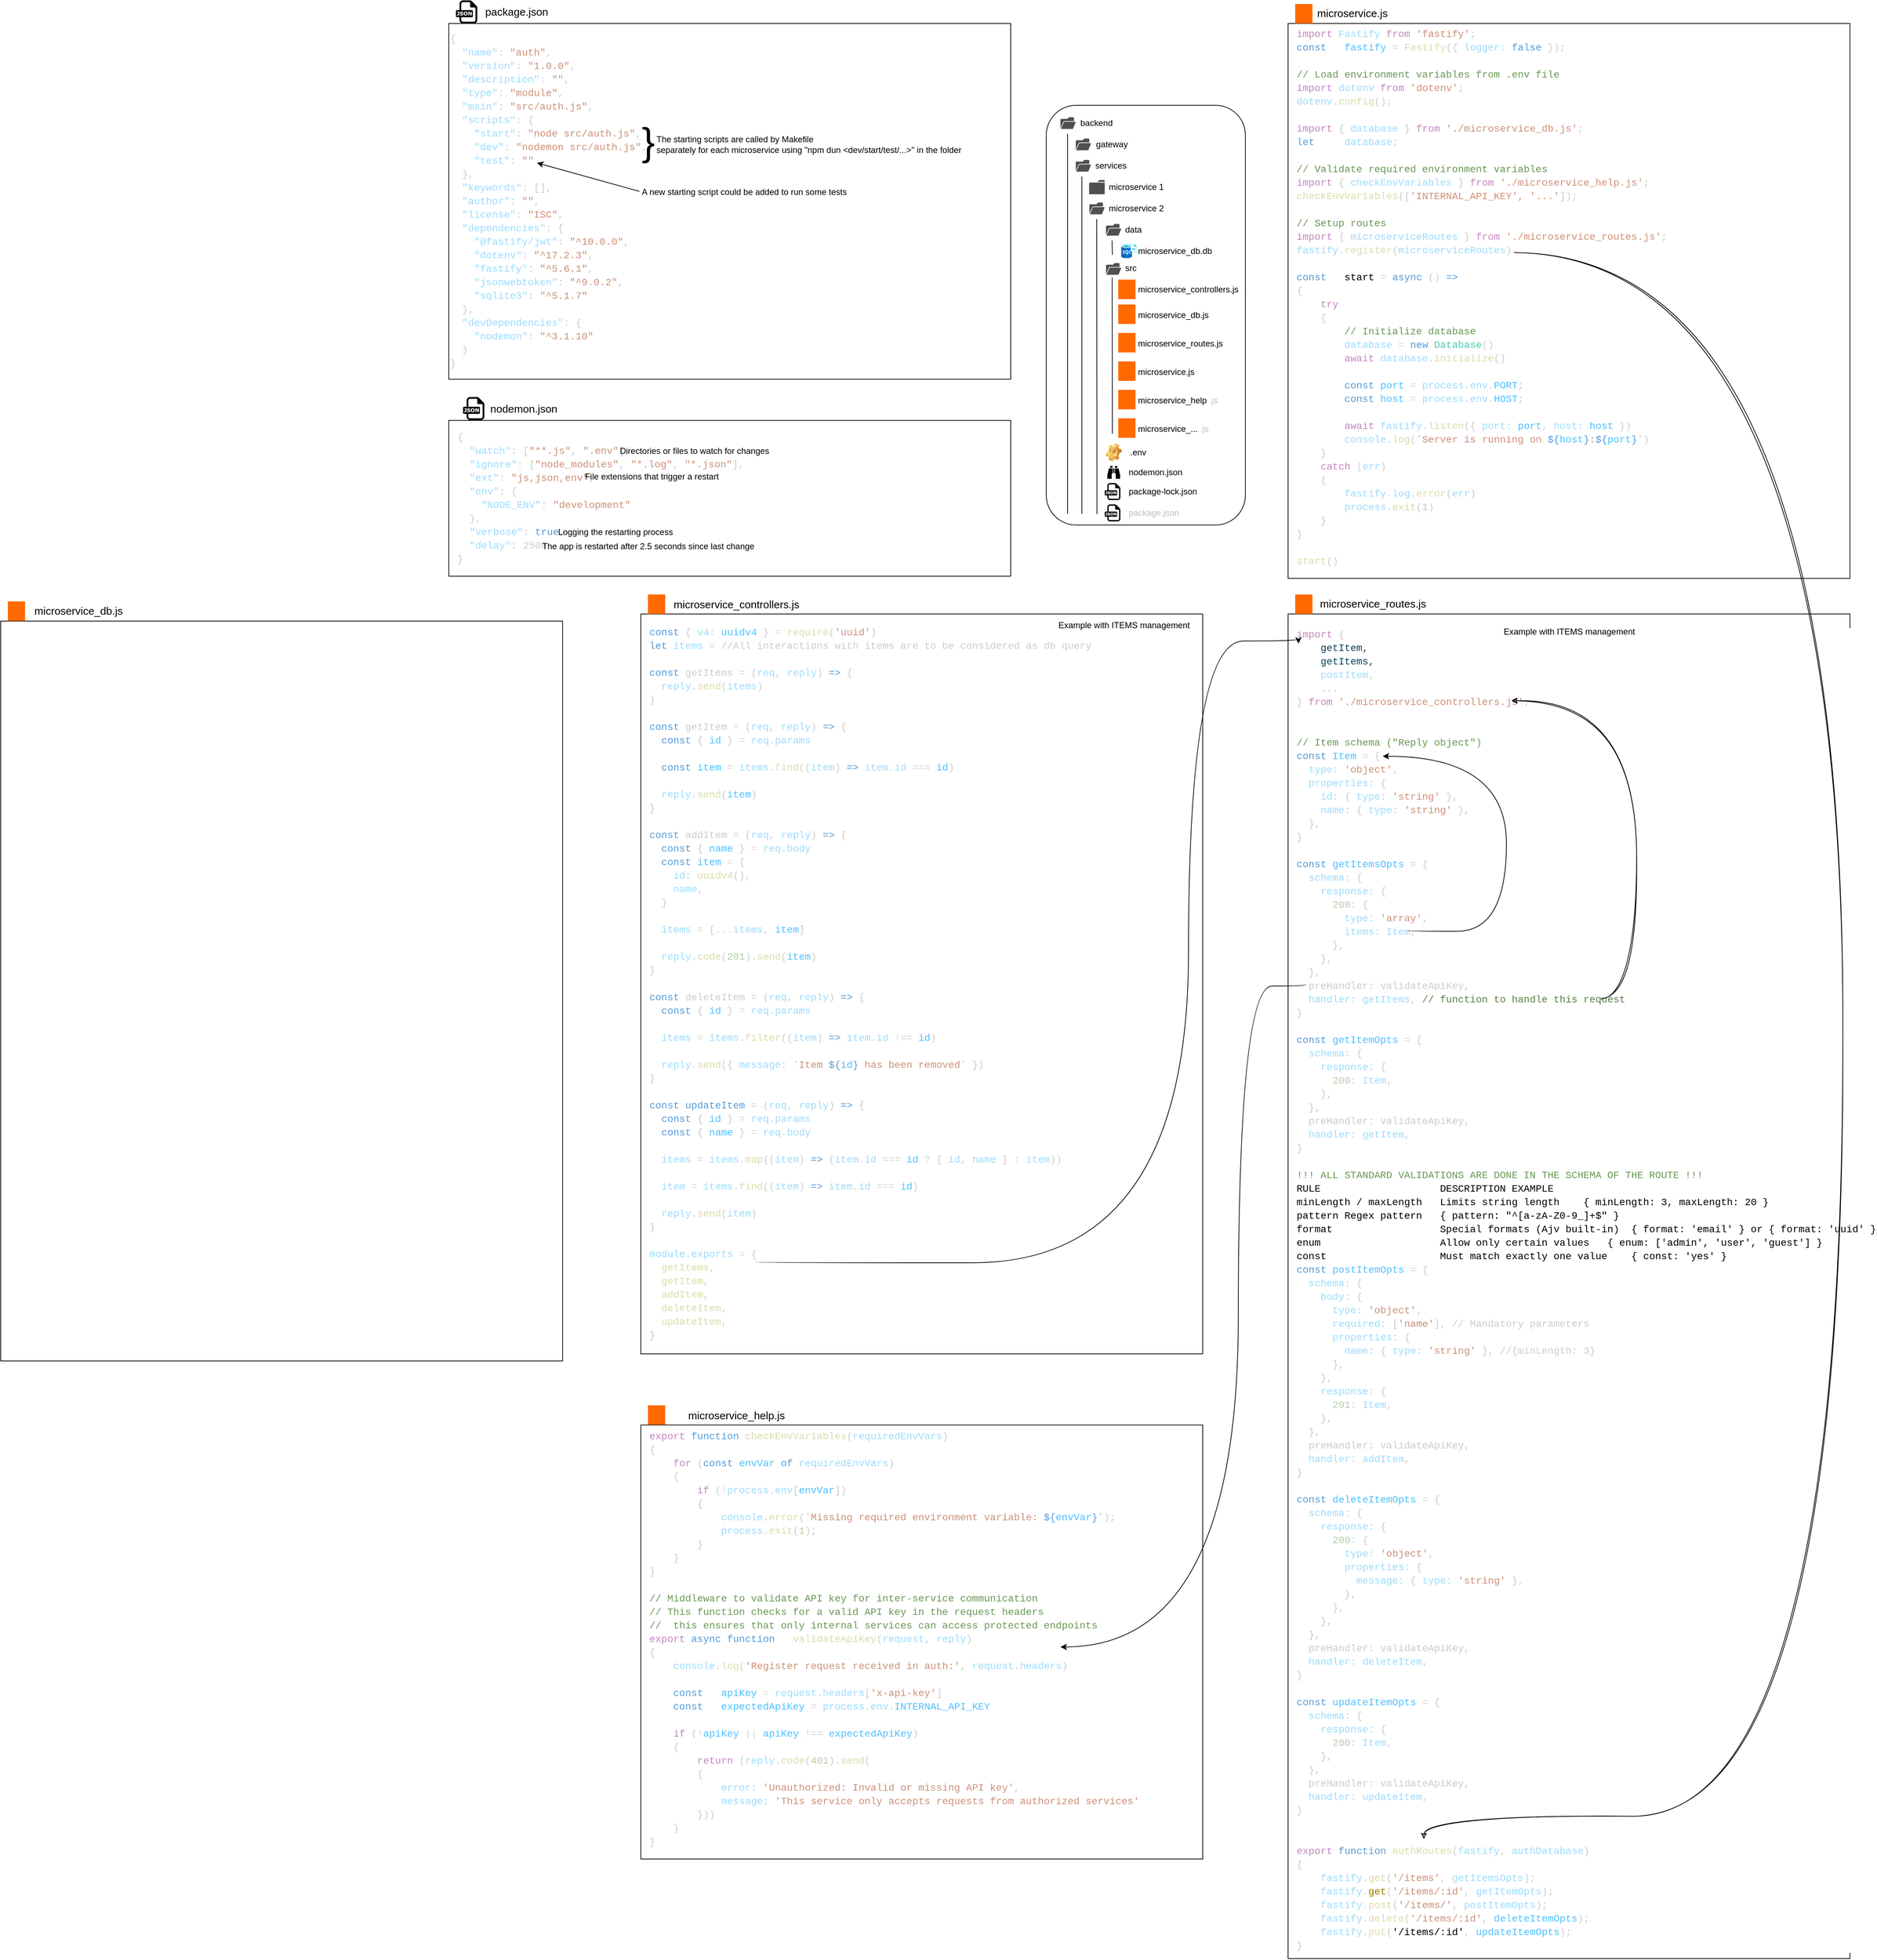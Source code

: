 <mxfile>
    <diagram id="rhPT5s6ItHXYKve-Ltm8" name="Page-1">
        <mxGraphModel dx="3825" dy="443" grid="1" gridSize="10" guides="1" tooltips="1" connect="1" arrows="1" fold="1" page="1" pageScale="1" pageWidth="1169" pageHeight="827" math="0" shadow="0">
            <root>
                <mxCell id="0"/>
                <mxCell id="1" parent="0"/>
                <mxCell id="2" value="" style="rounded=1;whiteSpace=wrap;html=1;align=left;labelBackgroundColor=default;" parent="1" vertex="1">
                    <mxGeometry x="20" y="155" width="280" height="590" as="geometry"/>
                </mxCell>
                <mxCell id="3" value="gateway" style="text;html=1;align=left;verticalAlign=middle;whiteSpace=wrap;rounded=0;labelBackgroundColor=default;" parent="1" vertex="1">
                    <mxGeometry x="88.22" y="195" width="50" height="30" as="geometry"/>
                </mxCell>
                <mxCell id="4" value="backend" style="text;html=1;align=left;verticalAlign=middle;whiteSpace=wrap;rounded=0;labelBackgroundColor=default;" parent="1" vertex="1">
                    <mxGeometry x="66.48" y="165" width="50" height="30" as="geometry"/>
                </mxCell>
                <mxCell id="6" value="" style="sketch=0;pointerEvents=1;shadow=0;dashed=0;html=1;strokeColor=none;fillColor=#505050;labelPosition=center;verticalLabelPosition=bottom;verticalAlign=top;outlineConnect=0;align=left;shape=mxgraph.office.concepts.folder_open;aspect=fixed;labelBackgroundColor=default;" parent="1" vertex="1">
                    <mxGeometry x="40.0" y="171.75" width="21.49" height="16.5" as="geometry"/>
                </mxCell>
                <mxCell id="7" value="" style="sketch=0;pointerEvents=1;shadow=0;dashed=0;html=1;strokeColor=none;fillColor=#505050;labelPosition=center;verticalLabelPosition=bottom;verticalAlign=top;outlineConnect=0;align=left;shape=mxgraph.office.concepts.folder_open;aspect=fixed;labelBackgroundColor=default;" parent="1" vertex="1">
                    <mxGeometry x="61.49" y="201.75" width="21.49" height="16.5" as="geometry"/>
                </mxCell>
                <mxCell id="8" value="services" style="text;html=1;align=left;verticalAlign=middle;whiteSpace=wrap;rounded=0;labelBackgroundColor=default;" parent="1" vertex="1">
                    <mxGeometry x="87.24" y="225" width="48.51" height="30" as="geometry"/>
                </mxCell>
                <mxCell id="9" value="" style="sketch=0;pointerEvents=1;shadow=0;dashed=0;html=1;strokeColor=none;fillColor=#505050;labelPosition=center;verticalLabelPosition=bottom;verticalAlign=top;outlineConnect=0;align=left;shape=mxgraph.office.concepts.folder_open;aspect=fixed;labelBackgroundColor=default;" parent="1" vertex="1">
                    <mxGeometry x="61.49" y="231.75" width="21.49" height="16.5" as="geometry"/>
                </mxCell>
                <mxCell id="10" value="microservice 1" style="text;html=1;align=left;verticalAlign=middle;whiteSpace=wrap;rounded=0;labelBackgroundColor=default;" parent="1" vertex="1">
                    <mxGeometry x="105.87" y="255" width="89.26" height="30" as="geometry"/>
                </mxCell>
                <mxCell id="15" value="microservice 2" style="text;html=1;align=left;verticalAlign=middle;whiteSpace=wrap;rounded=0;labelBackgroundColor=default;" parent="1" vertex="1">
                    <mxGeometry x="105.87" y="285" width="89.26" height="30" as="geometry"/>
                </mxCell>
                <mxCell id="16" value="" style="sketch=0;pointerEvents=1;shadow=0;dashed=0;html=1;strokeColor=none;fillColor=#505050;labelPosition=center;verticalLabelPosition=bottom;verticalAlign=top;outlineConnect=0;align=left;shape=mxgraph.office.concepts.folder_open;aspect=fixed;labelBackgroundColor=default;" parent="1" vertex="1">
                    <mxGeometry x="80.74" y="291.75" width="21.49" height="16.5" as="geometry"/>
                </mxCell>
                <mxCell id="17" value="" style="sketch=0;pointerEvents=1;shadow=0;dashed=0;html=1;strokeColor=none;fillColor=#505050;labelPosition=center;verticalLabelPosition=bottom;verticalAlign=top;outlineConnect=0;align=left;shape=mxgraph.office.concepts.folder;aspect=fixed;labelBackgroundColor=default;" parent="1" vertex="1">
                    <mxGeometry x="80.23" y="260" width="22" height="20" as="geometry"/>
                </mxCell>
                <mxCell id="18" value="data" style="text;html=1;align=left;verticalAlign=middle;whiteSpace=wrap;rounded=0;labelBackgroundColor=default;" parent="1" vertex="1">
                    <mxGeometry x="128.99" y="315" width="30" height="30" as="geometry"/>
                </mxCell>
                <mxCell id="19" value="" style="sketch=0;pointerEvents=1;shadow=0;dashed=0;html=1;strokeColor=none;fillColor=#505050;labelPosition=center;verticalLabelPosition=bottom;verticalAlign=top;outlineConnect=0;align=left;shape=mxgraph.office.concepts.folder_open;aspect=fixed;labelBackgroundColor=default;" parent="1" vertex="1">
                    <mxGeometry x="103.99" y="321.75" width="21.49" height="16.5" as="geometry"/>
                </mxCell>
                <mxCell id="20" value="src" style="text;html=1;align=left;verticalAlign=middle;whiteSpace=wrap;rounded=0;labelBackgroundColor=default;" parent="1" vertex="1">
                    <mxGeometry x="128.99" y="368.7" width="20" height="30" as="geometry"/>
                </mxCell>
                <mxCell id="22" value="microservice_db.db" style="text;html=1;align=left;verticalAlign=middle;whiteSpace=wrap;rounded=0;labelBackgroundColor=default;" parent="1" vertex="1">
                    <mxGeometry x="147.41" y="345" width="110" height="30" as="geometry"/>
                </mxCell>
                <mxCell id="23" value="" style="image;aspect=fixed;html=1;points=[];align=left;fontSize=12;image=img/lib/azure2/databases/SQL_Server_Registries.svg;labelBackgroundColor=default;" parent="1" vertex="1">
                    <mxGeometry x="125.48" y="350" width="21.93" height="20" as="geometry"/>
                </mxCell>
                <mxCell id="25" value="" style="sketch=0;pointerEvents=1;shadow=0;dashed=0;html=1;strokeColor=none;fillColor=#505050;labelPosition=center;verticalLabelPosition=bottom;verticalAlign=top;outlineConnect=0;align=left;shape=mxgraph.office.concepts.folder_open;aspect=fixed;labelBackgroundColor=default;" parent="1" vertex="1">
                    <mxGeometry x="103.99" y="376.75" width="21.49" height="16.5" as="geometry"/>
                </mxCell>
                <mxCell id="29" value="" style="points=[];aspect=fixed;html=1;align=center;shadow=0;dashed=0;fillColor=#FF6A00;strokeColor=none;shape=mxgraph.alibaba_cloud.nodejs_performance_platform;labelBackgroundColor=default;" parent="1" vertex="1">
                    <mxGeometry x="121.2" y="400" width="24.28" height="27.4" as="geometry"/>
                </mxCell>
                <mxCell id="30" value="microservice_controllers.js" style="text;html=1;align=left;verticalAlign=middle;whiteSpace=wrap;rounded=0;labelBackgroundColor=default;" parent="1" vertex="1">
                    <mxGeometry x="147.41" y="398.7" width="148.07" height="30" as="geometry"/>
                </mxCell>
                <mxCell id="31" value="microservice_db.js" style="text;html=1;align=left;verticalAlign=middle;whiteSpace=wrap;rounded=0;labelBackgroundColor=default;" parent="1" vertex="1">
                    <mxGeometry x="147.41" y="435" width="148.07" height="30" as="geometry"/>
                </mxCell>
                <mxCell id="32" value="" style="points=[];aspect=fixed;html=1;align=center;shadow=0;dashed=0;fillColor=#FF6A00;strokeColor=none;shape=mxgraph.alibaba_cloud.nodejs_performance_platform;labelBackgroundColor=default;" parent="1" vertex="1">
                    <mxGeometry x="121.2" y="435" width="24.28" height="27.4" as="geometry"/>
                </mxCell>
                <mxCell id="33" value="microservice_routes.js" style="text;html=1;align=left;verticalAlign=middle;whiteSpace=wrap;rounded=0;labelBackgroundColor=default;" parent="1" vertex="1">
                    <mxGeometry x="147.41" y="475" width="148.07" height="30" as="geometry"/>
                </mxCell>
                <mxCell id="34" value="" style="points=[];aspect=fixed;html=1;align=center;shadow=0;dashed=0;fillColor=#FF6A00;strokeColor=none;shape=mxgraph.alibaba_cloud.nodejs_performance_platform;labelBackgroundColor=default;" parent="1" vertex="1">
                    <mxGeometry x="121.2" y="475" width="24.28" height="27.4" as="geometry"/>
                </mxCell>
                <mxCell id="35" value="microservice.js" style="text;html=1;align=left;verticalAlign=middle;whiteSpace=wrap;rounded=0;labelBackgroundColor=default;" parent="1" vertex="1">
                    <mxGeometry x="147.41" y="515" width="148.07" height="30" as="geometry"/>
                </mxCell>
                <mxCell id="36" value="" style="points=[];aspect=fixed;html=1;align=center;shadow=0;dashed=0;fillColor=#FF6A00;strokeColor=none;shape=mxgraph.alibaba_cloud.nodejs_performance_platform;labelBackgroundColor=default;" parent="1" vertex="1">
                    <mxGeometry x="121.2" y="515" width="24.28" height="27.4" as="geometry"/>
                </mxCell>
                <mxCell id="37" value="microservice_help&amp;nbsp;&lt;span style=&quot;&quot;&gt;&lt;font style=&quot;color: light-dark(rgb(192, 192, 192), rgb(255, 255, 255));&quot;&gt;.js&lt;/font&gt;&lt;/span&gt;" style="text;html=1;align=left;verticalAlign=middle;whiteSpace=wrap;rounded=0;labelBackgroundColor=default;" parent="1" vertex="1">
                    <mxGeometry x="147.41" y="555" width="148.07" height="30" as="geometry"/>
                </mxCell>
                <mxCell id="38" value="" style="points=[];aspect=fixed;html=1;align=center;shadow=0;dashed=0;fillColor=#FF6A00;strokeColor=none;shape=mxgraph.alibaba_cloud.nodejs_performance_platform;labelBackgroundColor=default;" parent="1" vertex="1">
                    <mxGeometry x="121.2" y="555" width="24.28" height="27.4" as="geometry"/>
                </mxCell>
                <mxCell id="39" value="" style="shape=image;html=1;verticalLabelPosition=bottom;verticalAlign=top;imageAspect=0;image=img/clipart/Gear_128x128.png;aspect=fixed;labelBackgroundColor=default;" parent="1" vertex="1">
                    <mxGeometry x="103.99" y="629.94" width="21.76" height="26.11" as="geometry"/>
                </mxCell>
                <mxCell id="40" value=".env" style="text;html=1;align=left;verticalAlign=middle;resizable=0;points=[];autosize=1;strokeColor=none;fillColor=none;labelBackgroundColor=default;" parent="1" vertex="1">
                    <mxGeometry x="135.75" y="628" width="50" height="30" as="geometry"/>
                </mxCell>
                <mxCell id="41" value="" style="shape=mxgraph.signs.sports.binoculars;html=1;pointerEvents=1;fillColor=light-dark(#000000,#009900);strokeColor=none;verticalLabelPosition=bottom;verticalAlign=top;align=center;aspect=fixed;labelBackgroundColor=default;" parent="1" vertex="1">
                    <mxGeometry x="105.87" y="662.05" width="18" height="18" as="geometry"/>
                </mxCell>
                <mxCell id="42" value="nodemon.json" style="text;html=1;align=left;verticalAlign=middle;resizable=0;points=[];autosize=1;strokeColor=none;fillColor=none;labelBackgroundColor=default;" parent="1" vertex="1">
                    <mxGeometry x="133.99" y="656.05" width="100" height="30" as="geometry"/>
                </mxCell>
                <mxCell id="45" value="" style="dashed=0;outlineConnect=0;html=1;align=center;labelPosition=center;verticalLabelPosition=bottom;verticalAlign=top;shape=mxgraph.weblogos.json;fillColor=light-dark(#FFFFFF,#66CC00);aspect=fixed;labelBackgroundColor=default;" parent="1" vertex="1">
                    <mxGeometry x="102.23" y="686.05" width="21.98" height="23.8" as="geometry"/>
                </mxCell>
                <mxCell id="46" value="package-lock.json" style="text;html=1;align=left;verticalAlign=middle;resizable=0;points=[];autosize=1;strokeColor=none;fillColor=none;labelBackgroundColor=default;" parent="1" vertex="1">
                    <mxGeometry x="133.99" y="682.95" width="120" height="30" as="geometry"/>
                </mxCell>
                <mxCell id="47" value="" style="dashed=0;outlineConnect=0;html=1;align=center;labelPosition=center;verticalLabelPosition=bottom;verticalAlign=top;shape=mxgraph.weblogos.json;fillColor=light-dark(#FFFFFF,#66CC00);aspect=fixed;labelBackgroundColor=default;" parent="1" vertex="1">
                    <mxGeometry x="102.23" y="716.05" width="21.98" height="23.8" as="geometry"/>
                </mxCell>
                <mxCell id="48" value="&lt;font style=&quot;&quot;&gt;&lt;font style=&quot;color: light-dark(rgb(192, 192, 192), rgb(255, 255, 255));&quot;&gt;package&lt;/font&gt;&lt;span style=&quot;color: rgb(192, 192, 192);&quot;&gt;&lt;font style=&quot;color: light-dark(rgb(192, 192, 192), rgb(255, 255, 255));&quot;&gt;.json&lt;/font&gt;&lt;/span&gt;&lt;/font&gt;" style="text;html=1;align=left;verticalAlign=middle;resizable=0;points=[];autosize=1;strokeColor=none;fillColor=none;labelBackgroundColor=default;" parent="1" vertex="1">
                    <mxGeometry x="133.99" y="712.95" width="90" height="30" as="geometry"/>
                </mxCell>
                <mxCell id="52" value="" style="endArrow=none;html=1;labelBackgroundColor=default;" parent="1" edge="1">
                    <mxGeometry width="50" height="50" relative="1" as="geometry">
                        <mxPoint x="91.33" y="729.566" as="sourcePoint"/>
                        <mxPoint x="90.93" y="315.0" as="targetPoint"/>
                    </mxGeometry>
                </mxCell>
                <mxCell id="53" value="" style="endArrow=none;html=1;labelBackgroundColor=default;" parent="1" edge="1">
                    <mxGeometry width="50" height="50" relative="1" as="geometry">
                        <mxPoint x="112.99" y="365" as="sourcePoint"/>
                        <mxPoint x="112.49" y="345" as="targetPoint"/>
                    </mxGeometry>
                </mxCell>
                <mxCell id="54" value="" style="endArrow=none;html=1;labelBackgroundColor=default;" parent="1" edge="1">
                    <mxGeometry width="50" height="50" relative="1" as="geometry">
                        <mxPoint x="112.99" y="616.574" as="sourcePoint"/>
                        <mxPoint x="112.68" y="396.889" as="targetPoint"/>
                    </mxGeometry>
                </mxCell>
                <mxCell id="55" value="" style="endArrow=none;html=1;exitX=0.107;exitY=0.068;exitDx=0;exitDy=0;exitPerimeter=0;labelBackgroundColor=default;" parent="1" source="2" edge="1">
                    <mxGeometry width="50" height="50" relative="1" as="geometry">
                        <mxPoint x="30" y="315" as="sourcePoint"/>
                        <mxPoint x="50" y="729.172" as="targetPoint"/>
                    </mxGeometry>
                </mxCell>
                <mxCell id="56" value="" style="endArrow=none;html=1;exitX=0.179;exitY=0.186;exitDx=0;exitDy=0;exitPerimeter=0;entryX=0.179;entryY=0.305;entryDx=0;entryDy=0;entryPerimeter=0;labelBackgroundColor=default;" parent="1" edge="1">
                    <mxGeometry width="50" height="50" relative="1" as="geometry">
                        <mxPoint x="70.06" y="255.157" as="sourcePoint"/>
                        <mxPoint x="70.06" y="729.172" as="targetPoint"/>
                    </mxGeometry>
                </mxCell>
                <mxCell id="57" value="" style="rounded=0;whiteSpace=wrap;html=1;align=left;labelBackgroundColor=default;" parent="1" vertex="1">
                    <mxGeometry x="360" y="40" width="790" height="780" as="geometry"/>
                </mxCell>
                <mxCell id="58" value="microservice.js" style="text;html=1;align=center;verticalAlign=middle;resizable=0;points=[];autosize=1;strokeColor=none;fillColor=none;fontSize=15;labelBackgroundColor=default;" parent="1" vertex="1">
                    <mxGeometry x="390" y="10" width="120" height="30" as="geometry"/>
                </mxCell>
                <mxCell id="59" value="&lt;div style=&quot;line-height: 19px; white-space-collapse: preserve; font-size: 14px; font-family: Consolas, &amp;quot;Courier New&amp;quot;, monospace;&quot;&gt;&lt;div style=&quot;&quot;&gt;&lt;div style=&quot;line-height: 19px;&quot;&gt;&lt;div style=&quot;&quot;&gt;&lt;div style=&quot;line-height: 19px;&quot;&gt;&lt;div style=&quot;color: light-dark(rgb(204, 204, 204), rgb(62, 62, 62));&quot;&gt;&lt;span&gt;&lt;span style=&quot;color: rgb(197, 134, 192);&quot;&gt;import&lt;/span&gt;&lt;span style=&quot;color: rgb(204, 204, 204);&quot;&gt; &lt;/span&gt;&lt;span style=&quot;color: rgb(156, 220, 254);&quot;&gt;Fastify&lt;/span&gt;&lt;span style=&quot;color: rgb(204, 204, 204);&quot;&gt; &lt;/span&gt;&lt;span style=&quot;color: rgb(197, 134, 192);&quot;&gt;from&lt;/span&gt;&lt;span style=&quot;color: rgb(204, 204, 204);&quot;&gt; &lt;/span&gt;&lt;span style=&quot;color: rgb(206, 145, 120);&quot;&gt;&#39;fastify&#39;&lt;/span&gt;&lt;span style=&quot;color: rgb(204, 204, 204);&quot;&gt;;&lt;/span&gt;&lt;/span&gt;&lt;/div&gt;&lt;div style=&quot;&quot;&gt;&lt;span style=&quot;color: rgb(86, 156, 214);&quot;&gt;const&lt;/span&gt;&lt;span style=&quot;color: rgb(204, 204, 204);&quot;&gt; &amp;nbsp; &lt;/span&gt;&lt;span style=&quot;color: rgb(79, 193, 255);&quot;&gt;fastify&lt;/span&gt;&lt;span style=&quot;color: rgb(204, 204, 204);&quot;&gt; &lt;/span&gt;&lt;span style=&quot;color: rgb(212, 212, 212);&quot;&gt;=&lt;/span&gt;&lt;span style=&quot;color: rgb(204, 204, 204);&quot;&gt; &lt;/span&gt;&lt;span style=&quot;color: rgb(220, 220, 170);&quot;&gt;&lt;font style=&quot;color: light-dark(rgb(220, 220, 170), rgb(153, 128, 0));&quot;&gt;Fastify&lt;/font&gt;&lt;/span&gt;&lt;span style=&quot;color: rgb(204, 204, 204);&quot;&gt;({ &lt;/span&gt;&lt;span style=&quot;color: rgb(156, 220, 254);&quot;&gt;logger:&lt;/span&gt;&lt;span style=&quot;color: rgb(204, 204, 204);&quot;&gt; &lt;/span&gt;&lt;span style=&quot;color: rgb(86, 156, 214);&quot;&gt;false&lt;/span&gt;&lt;span style=&quot;color: rgb(204, 204, 204);&quot;&gt; });&lt;/span&gt;&lt;/div&gt;&lt;span style=&quot;color: light-dark(rgb(204, 204, 204), rgb(62, 62, 62));&quot;&gt;&lt;br&gt;&lt;/span&gt;&lt;div style=&quot;color: light-dark(rgb(204, 204, 204), rgb(62, 62, 62));&quot;&gt;&lt;span style=&quot;color: rgb(106, 153, 85);&quot;&gt;// Load environment variables from .env file&lt;/span&gt;&lt;/div&gt;&lt;div style=&quot;color: light-dark(rgb(204, 204, 204), rgb(62, 62, 62));&quot;&gt;&lt;span&gt;&lt;span style=&quot;color: rgb(197, 134, 192);&quot;&gt;import&lt;/span&gt;&lt;span style=&quot;color: rgb(204, 204, 204);&quot;&gt; &lt;/span&gt;&lt;span style=&quot;color: rgb(156, 220, 254);&quot;&gt;dotenv&lt;/span&gt;&lt;span style=&quot;color: rgb(204, 204, 204);&quot;&gt; &lt;/span&gt;&lt;span style=&quot;color: rgb(197, 134, 192);&quot;&gt;from&lt;/span&gt;&lt;span style=&quot;color: rgb(204, 204, 204);&quot;&gt; &lt;/span&gt;&lt;span style=&quot;color: rgb(206, 145, 120);&quot;&gt;&#39;dotenv&#39;&lt;/span&gt;&lt;span style=&quot;color: rgb(204, 204, 204);&quot;&gt;;&lt;/span&gt;&lt;/span&gt;&lt;/div&gt;&lt;div style=&quot;&quot;&gt;&lt;span style=&quot;color: rgb(156, 220, 254);&quot;&gt;dotenv&lt;/span&gt;&lt;span style=&quot;color: rgb(204, 204, 204);&quot;&gt;.&lt;/span&gt;&lt;span style=&quot;color: rgb(220, 220, 170);&quot;&gt;&lt;font style=&quot;color: light-dark(rgb(220, 220, 170), rgb(153, 128, 0));&quot;&gt;config&lt;/font&gt;&lt;/span&gt;&lt;span style=&quot;color: rgb(204, 204, 204);&quot;&gt;();&lt;/span&gt;&lt;/div&gt;&lt;span style=&quot;color: light-dark(rgb(204, 204, 204), rgb(62, 62, 62));&quot;&gt;&lt;br&gt;&lt;/span&gt;&lt;div style=&quot;color: light-dark(rgb(204, 204, 204), rgb(62, 62, 62));&quot;&gt;&lt;span&gt;&lt;span style=&quot;color: rgb(197, 134, 192);&quot;&gt;import&lt;/span&gt;&lt;span style=&quot;color: rgb(204, 204, 204);&quot;&gt; { &lt;/span&gt;&lt;span style=&quot;color: rgb(156, 220, 254);&quot;&gt;database&lt;/span&gt;&lt;span style=&quot;color: rgb(204, 204, 204);&quot;&gt; } &lt;/span&gt;&lt;span style=&quot;color: rgb(197, 134, 192);&quot;&gt;from&lt;/span&gt;&lt;span style=&quot;color: rgb(204, 204, 204);&quot;&gt; &lt;/span&gt;&lt;span style=&quot;color: rgb(206, 145, 120);&quot;&gt;&#39;./microservice_db.js&#39;&lt;/span&gt;&lt;span style=&quot;color: rgb(204, 204, 204);&quot;&gt;;&lt;/span&gt;&lt;/span&gt;&lt;/div&gt;&lt;div style=&quot;color: light-dark(rgb(204, 204, 204), rgb(62, 62, 62));&quot;&gt;&lt;span&gt;&lt;span style=&quot;color: rgb(86, 156, 214);&quot;&gt;let&lt;/span&gt;&lt;span style=&quot;color: rgb(204, 204, 204);&quot;&gt; &amp;nbsp; &amp;nbsp; &lt;/span&gt;&lt;span style=&quot;color: rgb(156, 220, 254);&quot;&gt;database&lt;/span&gt;&lt;span style=&quot;color: rgb(204, 204, 204);&quot;&gt;;&lt;/span&gt;&lt;/span&gt;&lt;/div&gt;&lt;span style=&quot;color: light-dark(rgb(204, 204, 204), rgb(62, 62, 62));&quot;&gt;&lt;br&gt;&lt;/span&gt;&lt;div style=&quot;color: light-dark(rgb(204, 204, 204), rgb(62, 62, 62));&quot;&gt;&lt;span style=&quot;color: rgb(106, 153, 85);&quot;&gt;// Validate required environment variables&lt;/span&gt;&lt;/div&gt;&lt;div style=&quot;&quot;&gt;&lt;span style=&quot;color: rgb(197, 134, 192);&quot;&gt;import&lt;/span&gt;&lt;span style=&quot;color: rgb(204, 204, 204);&quot;&gt; { &lt;/span&gt;&lt;span style=&quot;color: rgb(156, 220, 254);&quot;&gt;checkEnvVariables&lt;/span&gt;&lt;span style=&quot;color: rgb(204, 204, 204);&quot;&gt; } &lt;/span&gt;&lt;span style=&quot;color: rgb(197, 134, 192);&quot;&gt;from&lt;/span&gt;&lt;span style=&quot;color: rgb(204, 204, 204);&quot;&gt; &lt;/span&gt;&lt;span style=&quot;color: rgb(206, 145, 120);&quot;&gt;&#39;./&lt;/span&gt;&lt;span style=&quot;color: rgb(206, 145, 120);&quot;&gt;microservice_help.js&#39;&lt;/span&gt;&lt;span style=&quot;color: rgb(204, 204, 204);&quot;&gt;;&lt;/span&gt;&lt;/div&gt;&lt;div style=&quot;&quot;&gt;&lt;span style=&quot;color: rgb(220, 220, 170);&quot;&gt;&lt;font style=&quot;color: light-dark(rgb(220, 220, 170), rgb(153, 128, 0));&quot;&gt;checkEnvVariables&lt;/font&gt;&lt;/span&gt;&lt;span style=&quot;color: rgb(204, 204, 204);&quot;&gt;([&lt;/span&gt;&lt;span style=&quot;color: rgb(206, 145, 120);&quot;&gt;&#39;INTERNAL_API_KEY&#39;, &#39;...&#39;&lt;/span&gt;&lt;span style=&quot;color: rgb(204, 204, 204);&quot;&gt;]);&lt;/span&gt;&lt;/div&gt;&lt;span style=&quot;color: light-dark(rgb(204, 204, 204), rgb(62, 62, 62));&quot;&gt;&lt;br&gt;&lt;/span&gt;&lt;div style=&quot;color: light-dark(rgb(204, 204, 204), rgb(62, 62, 62));&quot;&gt;&lt;span style=&quot;color: rgb(106, 153, 85);&quot;&gt;// Setup routes&lt;/span&gt;&lt;/div&gt;&lt;div style=&quot;color: light-dark(rgb(204, 204, 204), rgb(62, 62, 62));&quot;&gt;&lt;span&gt;&lt;span style=&quot;color: rgb(197, 134, 192);&quot;&gt;import&lt;/span&gt;&lt;span style=&quot;color: rgb(204, 204, 204);&quot;&gt; { &lt;/span&gt;&lt;span style=&quot;color: rgb(156, 220, 254);&quot;&gt;microserviceRoutes&lt;/span&gt;&lt;span style=&quot;color: rgb(204, 204, 204);&quot;&gt; } &lt;/span&gt;&lt;span style=&quot;color: rgb(197, 134, 192);&quot;&gt;from&lt;/span&gt;&lt;span style=&quot;color: rgb(204, 204, 204);&quot;&gt; &lt;/span&gt;&lt;span style=&quot;color: rgb(206, 145, 120);&quot;&gt;&#39;./microservice_routes.js&#39;&lt;/span&gt;&lt;span style=&quot;color: rgb(204, 204, 204);&quot;&gt;;&lt;/span&gt;&lt;/span&gt;&lt;/div&gt;&lt;div style=&quot;&quot;&gt;&lt;span style=&quot;color: rgb(156, 220, 254);&quot;&gt;fastify&lt;/span&gt;&lt;span style=&quot;color: rgb(204, 204, 204);&quot;&gt;.&lt;/span&gt;&lt;span style=&quot;color: rgb(220, 220, 170);&quot;&gt;&lt;font style=&quot;color: light-dark(rgb(220, 220, 170), rgb(153, 128, 0));&quot;&gt;register&lt;/font&gt;&lt;/span&gt;&lt;span style=&quot;color: rgb(204, 204, 204);&quot;&gt;(&lt;/span&gt;&lt;span style=&quot;scrollbar-color: rgb(75, 75, 75) rgb(27, 29, 30); color: rgb(156, 220, 254);&quot;&gt;&lt;font style=&quot;color: rgb(156, 220, 254);&quot;&gt;microserviceRoutes&lt;/font&gt;&lt;/span&gt;&lt;span style=&quot;color: rgb(204, 204, 204);&quot;&gt;)&lt;/span&gt;&lt;/div&gt;&lt;span style=&quot;color: light-dark(rgb(204, 204, 204), rgb(62, 62, 62));&quot;&gt;&lt;br&gt;&lt;/span&gt;&lt;div style=&quot;&quot;&gt;&lt;span style=&quot;color: rgb(86, 156, 214);&quot;&gt;const&lt;/span&gt;&lt;span style=&quot;color: rgb(204, 204, 204);&quot;&gt; &amp;nbsp; &lt;/span&gt;&lt;font style=&quot;color: light-dark(rgb(0, 0, 0), rgb(153, 128, 0));&quot;&gt;start &lt;/font&gt;&lt;span style=&quot;color: rgb(212, 212, 212);&quot;&gt;=&lt;/span&gt;&lt;span style=&quot;color: rgb(204, 204, 204);&quot;&gt; &lt;/span&gt;&lt;span style=&quot;color: rgb(86, 156, 214);&quot;&gt;async&lt;/span&gt;&lt;span style=&quot;color: rgb(204, 204, 204);&quot;&gt; () &lt;/span&gt;&lt;span style=&quot;color: rgb(86, 156, 214);&quot;&gt;=&amp;gt;&lt;/span&gt;&lt;/div&gt;&lt;div style=&quot;color: light-dark(rgb(204, 204, 204), rgb(62, 62, 62));&quot;&gt;&lt;span style=&quot;color: rgb(204, 204, 204);&quot;&gt;{&lt;/span&gt;&lt;/div&gt;&lt;div style=&quot;color: light-dark(rgb(204, 204, 204), rgb(62, 62, 62));&quot;&gt;&lt;span&gt;&lt;span style=&quot;color: rgb(204, 204, 204);&quot;&gt;&amp;nbsp; &amp;nbsp; &lt;/span&gt;&lt;span style=&quot;color: rgb(197, 134, 192);&quot;&gt;try&lt;/span&gt;&lt;/span&gt;&lt;/div&gt;&lt;div style=&quot;color: light-dark(rgb(204, 204, 204), rgb(62, 62, 62));&quot;&gt;&lt;span style=&quot;color: rgb(204, 204, 204);&quot;&gt;&amp;nbsp; &amp;nbsp; {&lt;/span&gt;&lt;/div&gt;&lt;div style=&quot;color: light-dark(rgb(204, 204, 204), rgb(62, 62, 62));&quot;&gt;&lt;span&gt;&lt;span style=&quot;color: rgb(204, 204, 204);&quot;&gt;&amp;nbsp; &amp;nbsp; &amp;nbsp; &amp;nbsp; &lt;/span&gt;&lt;span style=&quot;color: rgb(106, 153, 85);&quot;&gt;// Initialize database&lt;/span&gt;&lt;/span&gt;&lt;/div&gt;&lt;div style=&quot;color: light-dark(rgb(204, 204, 204), rgb(62, 62, 62));&quot;&gt;&lt;span&gt;&lt;span style=&quot;color: rgb(204, 204, 204);&quot;&gt;&amp;nbsp; &amp;nbsp; &amp;nbsp; &amp;nbsp; &lt;/span&gt;&lt;span style=&quot;color: rgb(156, 220, 254);&quot;&gt;database&lt;/span&gt;&lt;span style=&quot;color: rgb(204, 204, 204);&quot;&gt; &lt;/span&gt;&lt;span style=&quot;color: rgb(212, 212, 212);&quot;&gt;=&lt;/span&gt;&lt;span style=&quot;color: rgb(204, 204, 204);&quot;&gt; &lt;/span&gt;&lt;span style=&quot;color: rgb(86, 156, 214);&quot;&gt;new&lt;/span&gt;&lt;span style=&quot;color: rgb(204, 204, 204);&quot;&gt; &lt;/span&gt;&lt;span style=&quot;color: rgb(78, 201, 176);&quot;&gt;Database&lt;/span&gt;&lt;span style=&quot;color: rgb(204, 204, 204);&quot;&gt;()&lt;/span&gt;&lt;/span&gt;&lt;/div&gt;&lt;div style=&quot;&quot;&gt;&lt;span style=&quot;color: rgb(204, 204, 204);&quot;&gt;&amp;nbsp; &amp;nbsp; &amp;nbsp; &amp;nbsp; &lt;/span&gt;&lt;span style=&quot;color: rgb(197, 134, 192);&quot;&gt;await&lt;/span&gt;&lt;span style=&quot;color: rgb(204, 204, 204);&quot;&gt; &lt;/span&gt;&lt;span style=&quot;color: rgb(156, 220, 254);&quot;&gt;database&lt;/span&gt;&lt;span style=&quot;color: rgb(204, 204, 204);&quot;&gt;.&lt;/span&gt;&lt;span style=&quot;color: rgb(220, 220, 170);&quot;&gt;&lt;font style=&quot;color: light-dark(rgb(220, 220, 170), rgb(153, 128, 0));&quot;&gt;initialize&lt;/font&gt;&lt;/span&gt;&lt;span style=&quot;color: rgb(204, 204, 204);&quot;&gt;()&lt;/span&gt;&lt;/div&gt;&lt;span style=&quot;color: light-dark(rgb(204, 204, 204), rgb(62, 62, 62));&quot;&gt;&lt;br&gt;&lt;/span&gt;&lt;div style=&quot;color: light-dark(rgb(204, 204, 204), rgb(62, 62, 62));&quot;&gt;&lt;span&gt;&lt;span style=&quot;color: rgb(204, 204, 204);&quot;&gt;&amp;nbsp; &amp;nbsp; &amp;nbsp; &amp;nbsp; &lt;/span&gt;&lt;span style=&quot;color: rgb(86, 156, 214);&quot;&gt;const&lt;/span&gt;&lt;span style=&quot;color: rgb(204, 204, 204);&quot;&gt; &lt;/span&gt;&lt;span style=&quot;color: rgb(79, 193, 255);&quot;&gt;port&lt;/span&gt;&lt;span style=&quot;color: rgb(204, 204, 204);&quot;&gt; &lt;/span&gt;&lt;span style=&quot;color: rgb(212, 212, 212);&quot;&gt;=&lt;/span&gt;&lt;span style=&quot;color: rgb(204, 204, 204);&quot;&gt; &lt;/span&gt;&lt;span style=&quot;color: rgb(156, 220, 254);&quot;&gt;process&lt;/span&gt;&lt;span style=&quot;color: rgb(204, 204, 204);&quot;&gt;.&lt;/span&gt;&lt;span style=&quot;color: rgb(156, 220, 254);&quot;&gt;env&lt;/span&gt;&lt;span style=&quot;color: rgb(204, 204, 204);&quot;&gt;.&lt;/span&gt;&lt;span style=&quot;color: rgb(79, 193, 255);&quot;&gt;PORT&lt;/span&gt;&lt;span style=&quot;color: rgb(204, 204, 204);&quot;&gt;;&lt;/span&gt;&lt;/span&gt;&lt;/div&gt;&lt;div style=&quot;color: light-dark(rgb(204, 204, 204), rgb(62, 62, 62));&quot;&gt;&lt;span&gt;&lt;span style=&quot;color: rgb(204, 204, 204);&quot;&gt;&amp;nbsp; &amp;nbsp; &amp;nbsp; &amp;nbsp; &lt;/span&gt;&lt;span style=&quot;color: rgb(86, 156, 214);&quot;&gt;const&lt;/span&gt;&lt;span style=&quot;color: rgb(204, 204, 204);&quot;&gt; &lt;/span&gt;&lt;span style=&quot;color: rgb(79, 193, 255);&quot;&gt;host&lt;/span&gt;&lt;span style=&quot;color: rgb(204, 204, 204);&quot;&gt; &lt;/span&gt;&lt;span style=&quot;color: rgb(212, 212, 212);&quot;&gt;=&lt;/span&gt;&lt;span style=&quot;color: rgb(204, 204, 204);&quot;&gt; &lt;/span&gt;&lt;span style=&quot;color: rgb(156, 220, 254);&quot;&gt;process&lt;/span&gt;&lt;span style=&quot;color: rgb(204, 204, 204);&quot;&gt;.&lt;/span&gt;&lt;span style=&quot;color: rgb(156, 220, 254);&quot;&gt;env&lt;/span&gt;&lt;span style=&quot;color: rgb(204, 204, 204);&quot;&gt;.&lt;/span&gt;&lt;span style=&quot;color: rgb(79, 193, 255);&quot;&gt;HOST&lt;/span&gt;&lt;span style=&quot;color: rgb(204, 204, 204);&quot;&gt;;&lt;/span&gt;&lt;/span&gt;&lt;/div&gt;&lt;div style=&quot;color: light-dark(rgb(204, 204, 204), rgb(62, 62, 62));&quot;&gt;&lt;span style=&quot;color: rgb(204, 204, 204);&quot;&gt;&amp;nbsp; &amp;nbsp; &amp;nbsp; &amp;nbsp; &lt;/span&gt;&lt;/div&gt;&lt;div style=&quot;&quot;&gt;&lt;span style=&quot;color: rgb(204, 204, 204);&quot;&gt;&amp;nbsp; &amp;nbsp; &amp;nbsp; &amp;nbsp; &lt;/span&gt;&lt;span style=&quot;color: rgb(197, 134, 192);&quot;&gt;await&lt;/span&gt;&lt;span style=&quot;color: rgb(204, 204, 204);&quot;&gt; &lt;/span&gt;&lt;span style=&quot;color: rgb(156, 220, 254);&quot;&gt;fastify&lt;/span&gt;&lt;span style=&quot;color: rgb(204, 204, 204);&quot;&gt;.&lt;/span&gt;&lt;span style=&quot;color: rgb(220, 220, 170);&quot;&gt;&lt;font style=&quot;color: light-dark(rgb(220, 220, 170), rgb(153, 128, 0));&quot;&gt;listen&lt;/font&gt;&lt;/span&gt;&lt;span style=&quot;color: rgb(204, 204, 204);&quot;&gt;({ &lt;/span&gt;&lt;span style=&quot;color: rgb(156, 220, 254);&quot;&gt;port&lt;/span&gt;&lt;span style=&quot;color: rgb(156, 220, 254);&quot;&gt;:&lt;/span&gt;&lt;span style=&quot;color: rgb(204, 204, 204);&quot;&gt; &lt;/span&gt;&lt;span style=&quot;color: rgb(79, 193, 255);&quot;&gt;port&lt;/span&gt;&lt;span style=&quot;color: rgb(204, 204, 204);&quot;&gt;, &lt;/span&gt;&lt;span style=&quot;color: rgb(156, 220, 254);&quot;&gt;host&lt;/span&gt;&lt;span style=&quot;color: rgb(156, 220, 254);&quot;&gt;:&lt;/span&gt;&lt;span style=&quot;color: rgb(204, 204, 204);&quot;&gt; &lt;/span&gt;&lt;span style=&quot;color: rgb(79, 193, 255);&quot;&gt;host&lt;/span&gt;&lt;span style=&quot;color: rgb(204, 204, 204);&quot;&gt; })&lt;/span&gt;&lt;/div&gt;&lt;div style=&quot;&quot;&gt;&lt;span style=&quot;color: rgb(204, 204, 204);&quot;&gt;&amp;nbsp; &amp;nbsp; &amp;nbsp; &amp;nbsp; &lt;/span&gt;&lt;span style=&quot;color: rgb(156, 220, 254);&quot;&gt;console&lt;/span&gt;&lt;span style=&quot;color: rgb(204, 204, 204);&quot;&gt;.&lt;/span&gt;&lt;span style=&quot;color: rgb(220, 220, 170);&quot;&gt;&lt;font style=&quot;color: light-dark(rgb(220, 220, 170), rgb(153, 128, 0));&quot;&gt;log&lt;/font&gt;&lt;/span&gt;&lt;span style=&quot;color: rgb(204, 204, 204);&quot;&gt;(&lt;/span&gt;&lt;span style=&quot;color: rgb(206, 145, 120);&quot;&gt;`Server is running on &lt;/span&gt;&lt;span style=&quot;color: rgb(86, 156, 214);&quot;&gt;${&lt;/span&gt;&lt;span style=&quot;color: rgb(79, 193, 255);&quot;&gt;host&lt;/span&gt;&lt;span style=&quot;color: rgb(86, 156, 214);&quot;&gt;}&lt;/span&gt;&lt;span style=&quot;color: rgb(206, 145, 120);&quot;&gt;:&lt;/span&gt;&lt;span style=&quot;color: rgb(86, 156, 214);&quot;&gt;${&lt;/span&gt;&lt;span style=&quot;color: rgb(79, 193, 255);&quot;&gt;port&lt;/span&gt;&lt;span style=&quot;color: rgb(86, 156, 214);&quot;&gt;}&lt;/span&gt;&lt;span style=&quot;color: rgb(206, 145, 120);&quot;&gt;`&lt;/span&gt;&lt;span style=&quot;color: rgb(204, 204, 204);&quot;&gt;)&lt;/span&gt;&lt;/div&gt;&lt;div style=&quot;color: light-dark(rgb(204, 204, 204), rgb(62, 62, 62));&quot;&gt;&lt;span style=&quot;color: rgb(204, 204, 204);&quot;&gt;&amp;nbsp; &amp;nbsp; }&lt;/span&gt;&lt;/div&gt;&lt;div style=&quot;color: light-dark(rgb(204, 204, 204), rgb(62, 62, 62));&quot;&gt;&lt;span&gt;&lt;span style=&quot;color: rgb(204, 204, 204);&quot;&gt;&amp;nbsp; &amp;nbsp; &lt;/span&gt;&lt;span style=&quot;color: rgb(197, 134, 192);&quot;&gt;catch&lt;/span&gt;&lt;span style=&quot;color: rgb(204, 204, 204);&quot;&gt; (&lt;/span&gt;&lt;span style=&quot;color: rgb(156, 220, 254);&quot;&gt;err&lt;/span&gt;&lt;span style=&quot;color: rgb(204, 204, 204);&quot;&gt;)&lt;/span&gt;&lt;/span&gt;&lt;/div&gt;&lt;div style=&quot;color: light-dark(rgb(204, 204, 204), rgb(62, 62, 62));&quot;&gt;&lt;span style=&quot;color: rgb(204, 204, 204);&quot;&gt;&amp;nbsp; &amp;nbsp; {&lt;/span&gt;&lt;/div&gt;&lt;div style=&quot;&quot;&gt;&lt;span style=&quot;color: rgb(204, 204, 204);&quot;&gt;&amp;nbsp; &amp;nbsp; &amp;nbsp; &amp;nbsp; &lt;/span&gt;&lt;span style=&quot;color: rgb(156, 220, 254);&quot;&gt;fastify&lt;/span&gt;&lt;span style=&quot;color: rgb(204, 204, 204);&quot;&gt;.&lt;/span&gt;&lt;span style=&quot;color: rgb(156, 220, 254);&quot;&gt;log&lt;/span&gt;&lt;span style=&quot;color: rgb(204, 204, 204);&quot;&gt;.&lt;/span&gt;&lt;span&gt;&lt;font style=&quot;color: light-dark(rgb(220, 220, 170), rgb(153, 128, 0));&quot;&gt;error&lt;/font&gt;&lt;/span&gt;&lt;span style=&quot;color: rgb(204, 204, 204);&quot;&gt;(&lt;/span&gt;&lt;span style=&quot;color: rgb(156, 220, 254);&quot;&gt;err&lt;/span&gt;&lt;span style=&quot;color: rgb(204, 204, 204);&quot;&gt;)&lt;/span&gt;&lt;/div&gt;&lt;div style=&quot;&quot;&gt;&lt;span style=&quot;color: rgb(204, 204, 204);&quot;&gt;&amp;nbsp; &amp;nbsp; &amp;nbsp; &amp;nbsp; &lt;/span&gt;&lt;span style=&quot;color: rgb(156, 220, 254);&quot;&gt;process&lt;/span&gt;&lt;span style=&quot;color: rgb(204, 204, 204);&quot;&gt;.&lt;/span&gt;&lt;span style=&quot;color: rgb(220, 220, 170);&quot;&gt;&lt;font style=&quot;color: light-dark(rgb(220, 220, 170), rgb(153, 128, 0));&quot;&gt;exit&lt;/font&gt;&lt;/span&gt;&lt;span style=&quot;color: rgb(204, 204, 204);&quot;&gt;(&lt;/span&gt;&lt;span style=&quot;color: rgb(181, 206, 168);&quot;&gt;1&lt;/span&gt;&lt;span style=&quot;color: rgb(204, 204, 204);&quot;&gt;)&lt;/span&gt;&lt;/div&gt;&lt;div style=&quot;color: light-dark(rgb(204, 204, 204), rgb(62, 62, 62));&quot;&gt;&lt;span style=&quot;color: rgb(204, 204, 204);&quot;&gt;&amp;nbsp; &amp;nbsp; }&lt;/span&gt;&lt;/div&gt;&lt;div style=&quot;color: light-dark(rgb(204, 204, 204), rgb(62, 62, 62));&quot;&gt;&lt;span style=&quot;color: rgb(204, 204, 204);&quot;&gt;}&lt;/span&gt;&lt;/div&gt;&lt;span style=&quot;color: light-dark(rgb(204, 204, 204), rgb(62, 62, 62));&quot;&gt;&lt;br&gt;&lt;/span&gt;&lt;div style=&quot;&quot;&gt;&lt;span style=&quot;color: rgb(220, 220, 170);&quot;&gt;&lt;font style=&quot;color: light-dark(rgb(220, 220, 170), rgb(153, 128, 0));&quot;&gt;start&lt;/font&gt;&lt;/span&gt;&lt;span style=&quot;color: rgb(204, 204, 204);&quot;&gt;()&lt;/span&gt;&lt;/div&gt;&lt;/div&gt;&lt;/div&gt;&lt;/div&gt;&lt;/div&gt;&lt;/div&gt;" style="text;html=1;align=left;verticalAlign=middle;resizable=0;points=[];autosize=1;strokeColor=none;fillColor=none;labelBackgroundColor=default;" parent="1" vertex="1">
                    <mxGeometry x="370" y="40" width="500" height="770" as="geometry"/>
                </mxCell>
                <mxCell id="60" value="microservice_...&amp;nbsp;&lt;span style=&quot;&quot;&gt;&lt;font style=&quot;color: light-dark(rgb(192, 192, 192), rgb(255, 255, 255));&quot;&gt;.js&lt;/font&gt;&lt;/span&gt;" style="text;html=1;align=left;verticalAlign=middle;whiteSpace=wrap;rounded=0;labelBackgroundColor=default;" parent="1" vertex="1">
                    <mxGeometry x="147.41" y="595" width="148.07" height="30" as="geometry"/>
                </mxCell>
                <mxCell id="61" value="" style="points=[];aspect=fixed;html=1;align=center;shadow=0;dashed=0;fillColor=#FF6A00;strokeColor=none;shape=mxgraph.alibaba_cloud.nodejs_performance_platform;labelBackgroundColor=default;" parent="1" vertex="1">
                    <mxGeometry x="121.2" y="595" width="24.28" height="27.4" as="geometry"/>
                </mxCell>
                <mxCell id="64" value="" style="points=[];aspect=fixed;html=1;align=center;shadow=0;dashed=0;fillColor=#FF6A00;strokeColor=none;shape=mxgraph.alibaba_cloud.nodejs_performance_platform;labelBackgroundColor=default;" parent="1" vertex="1">
                    <mxGeometry x="370" y="12.6" width="24.28" height="27.4" as="geometry"/>
                </mxCell>
                <mxCell id="65" value="" style="rounded=0;whiteSpace=wrap;html=1;align=left;labelBackgroundColor=default;" parent="1" vertex="1">
                    <mxGeometry x="360" y="870" width="790" height="1890" as="geometry"/>
                </mxCell>
                <mxCell id="66" value="&lt;div style=&quot;line-height: 19px; white-space-collapse: preserve; font-size: 14px; font-family: Consolas, &amp;quot;Courier New&amp;quot;, monospace;&quot;&gt;&lt;div style=&quot;color: light-dark(rgb(204, 204, 204), rgb(62, 62, 62));&quot;&gt;&lt;span style=&quot;&quot;&gt;&lt;span style=&quot;color: rgb(197, 134, 192);&quot;&gt;import&lt;/span&gt;&lt;span style=&quot;color: rgb(204, 204, 204);&quot;&gt; {&lt;/span&gt;&lt;/span&gt;&lt;/div&gt;&lt;div style=&quot;&quot;&gt;&lt;span style=&quot;&quot;&gt;&lt;span style=&quot;color: rgb(204, 204, 204);&quot;&gt;&amp;nbsp; &amp;nbsp; &lt;/span&gt;&lt;font style=&quot;color: light-dark(rgb(12, 67, 96), rgb(12, 67, 96));&quot;&gt;getItem&lt;/font&gt;&lt;span style=&quot;color: rgb(62, 62, 62);&quot;&gt;,&lt;/span&gt;&lt;/span&gt;&lt;/div&gt;&lt;div style=&quot;&quot;&gt;&lt;span style=&quot;&quot;&gt;&lt;span style=&quot;color: rgb(204, 204, 204);&quot;&gt;&amp;nbsp; &amp;nbsp; &lt;/span&gt;&lt;span&gt;&lt;font style=&quot;color: light-dark(rgb(12, 67, 96), rgb(12, 67, 96));&quot;&gt;getItems&lt;/font&gt;&lt;/span&gt;&lt;span style=&quot;color: rgb(62, 62, 62);&quot;&gt;,&lt;/span&gt;&lt;/span&gt;&lt;/div&gt;&lt;div style=&quot;color: light-dark(rgb(204, 204, 204), rgb(62, 62, 62));&quot;&gt;&lt;span style=&quot;&quot;&gt;&lt;span style=&quot;color: rgb(204, 204, 204);&quot;&gt;&amp;nbsp; &amp;nbsp; &lt;/span&gt;&lt;span style=&quot;color: rgb(156, 220, 254);&quot;&gt;postItem&lt;/span&gt;&lt;span style=&quot;color: rgb(204, 204, 204);&quot;&gt;,&lt;/span&gt;&lt;/span&gt;&lt;/div&gt;&lt;div style=&quot;color: light-dark(rgb(204, 204, 204), rgb(62, 62, 62));&quot;&gt;&lt;span style=&quot;color: rgb(204, 204, 204);&quot;&gt;    ...&lt;/span&gt;&lt;/div&gt;&lt;div style=&quot;color: light-dark(rgb(204, 204, 204), rgb(62, 62, 62));&quot;&gt;&lt;span style=&quot;&quot;&gt;&lt;span style=&quot;color: rgb(204, 204, 204);&quot;&gt;} &lt;/span&gt;&lt;span style=&quot;color: rgb(197, 134, 192);&quot;&gt;from&lt;/span&gt;&lt;span style=&quot;color: rgb(204, 204, 204);&quot;&gt; &lt;/span&gt;&lt;span style=&quot;color: rgb(206, 145, 120);&quot;&gt;&#39;./microservice_controllers.js&#39;&lt;/span&gt;&lt;span style=&quot;color: rgb(204, 204, 204);&quot;&gt;;&lt;/span&gt;&lt;/span&gt;&lt;/div&gt;&lt;font style=&quot;&quot;&gt;&lt;div style=&quot;color: light-dark(rgb(220, 220, 170), rgb(153, 128, 0)); font-family: Consolas, &amp;quot;Courier New&amp;quot;, monospace; font-size: 14px; line-height: 19px; white-space-collapse: preserve;&quot;&gt;&lt;font style=&quot;color: light-dark(rgb(220, 220, 170), rgb(153, 128, 0));&quot;&gt;&lt;br&gt;&lt;/font&gt;&lt;/div&gt;&lt;div style=&quot;font-family: Consolas, &amp;quot;Courier New&amp;quot;, monospace; font-size: 14px; line-height: 19px; white-space-collapse: preserve;&quot;&gt;&lt;div style=&quot;line-height: 19px;&quot;&gt;&lt;span style=&quot;color: light-dark(rgb(204, 204, 204), rgb(62, 62, 62));&quot;&gt;&lt;br&gt;&lt;/span&gt;&lt;div style=&quot;color: light-dark(rgb(204, 204, 204), rgb(62, 62, 62));&quot;&gt;&lt;span style=&quot;color: rgb(106, 153, 85);&quot;&gt;// Item schema (&quot;Reply object&quot;)&lt;/span&gt;&lt;/div&gt;&lt;div style=&quot;color: light-dark(rgb(204, 204, 204), rgb(62, 62, 62));&quot;&gt;&lt;span&gt;&lt;span style=&quot;color: rgb(86, 156, 214);&quot;&gt;const&lt;/span&gt;&lt;span style=&quot;color: rgb(204, 204, 204);&quot;&gt; &lt;/span&gt;&lt;span style=&quot;color: rgb(79, 193, 255);&quot;&gt;Item&lt;/span&gt;&lt;span style=&quot;color: rgb(204, 204, 204);&quot;&gt; &lt;/span&gt;&lt;span style=&quot;color: rgb(212, 212, 212);&quot;&gt;=&lt;/span&gt;&lt;span style=&quot;color: rgb(204, 204, 204);&quot;&gt; {&lt;/span&gt;&lt;/span&gt;&lt;/div&gt;&lt;div style=&quot;color: light-dark(rgb(204, 204, 204), rgb(62, 62, 62));&quot;&gt;&lt;span&gt;&lt;span style=&quot;color: rgb(204, 204, 204);&quot;&gt;&amp;nbsp; &lt;/span&gt;&lt;span style=&quot;color: rgb(156, 220, 254);&quot;&gt;type&lt;/span&gt;&lt;span style=&quot;color: rgb(156, 220, 254);&quot;&gt;:&lt;/span&gt;&lt;span style=&quot;color: rgb(204, 204, 204);&quot;&gt; &lt;/span&gt;&lt;span style=&quot;color: rgb(206, 145, 120);&quot;&gt;&#39;object&#39;&lt;/span&gt;&lt;span style=&quot;color: rgb(204, 204, 204);&quot;&gt;,&lt;/span&gt;&lt;/span&gt;&lt;/div&gt;&lt;div style=&quot;color: light-dark(rgb(204, 204, 204), rgb(62, 62, 62));&quot;&gt;&lt;span&gt;&lt;span style=&quot;color: rgb(204, 204, 204);&quot;&gt;&amp;nbsp; &lt;/span&gt;&lt;span style=&quot;color: rgb(156, 220, 254);&quot;&gt;properties&lt;/span&gt;&lt;span style=&quot;color: rgb(156, 220, 254);&quot;&gt;:&lt;/span&gt;&lt;span style=&quot;color: rgb(204, 204, 204);&quot;&gt; {&lt;/span&gt;&lt;/span&gt;&lt;/div&gt;&lt;div style=&quot;color: light-dark(rgb(204, 204, 204), rgb(62, 62, 62));&quot;&gt;&lt;span&gt;&lt;span style=&quot;color: rgb(204, 204, 204);&quot;&gt;&amp;nbsp; &amp;nbsp; &lt;/span&gt;&lt;span style=&quot;color: rgb(156, 220, 254);&quot;&gt;id&lt;/span&gt;&lt;span style=&quot;color: rgb(156, 220, 254);&quot;&gt;:&lt;/span&gt;&lt;span style=&quot;color: rgb(204, 204, 204);&quot;&gt; { &lt;/span&gt;&lt;span style=&quot;color: rgb(156, 220, 254);&quot;&gt;type&lt;/span&gt;&lt;span style=&quot;color: rgb(156, 220, 254);&quot;&gt;:&lt;/span&gt;&lt;span style=&quot;color: rgb(204, 204, 204);&quot;&gt; &lt;/span&gt;&lt;span style=&quot;color: rgb(206, 145, 120);&quot;&gt;&#39;string&#39;&lt;/span&gt;&lt;span style=&quot;color: rgb(204, 204, 204);&quot;&gt; },&lt;/span&gt;&lt;/span&gt;&lt;/div&gt;&lt;div style=&quot;color: light-dark(rgb(204, 204, 204), rgb(62, 62, 62));&quot;&gt;&lt;span&gt;&lt;span style=&quot;color: rgb(204, 204, 204);&quot;&gt;&amp;nbsp; &amp;nbsp; &lt;/span&gt;&lt;span style=&quot;color: rgb(156, 220, 254);&quot;&gt;name&lt;/span&gt;&lt;span style=&quot;color: rgb(156, 220, 254);&quot;&gt;:&lt;/span&gt;&lt;span style=&quot;color: rgb(204, 204, 204);&quot;&gt; { &lt;/span&gt;&lt;span style=&quot;color: rgb(156, 220, 254);&quot;&gt;type&lt;/span&gt;&lt;span style=&quot;color: rgb(156, 220, 254);&quot;&gt;:&lt;/span&gt;&lt;span style=&quot;color: rgb(204, 204, 204);&quot;&gt; &lt;/span&gt;&lt;span style=&quot;color: rgb(206, 145, 120);&quot;&gt;&#39;string&#39;&lt;/span&gt;&lt;span style=&quot;color: rgb(204, 204, 204);&quot;&gt; },&lt;/span&gt;&lt;/span&gt;&lt;/div&gt;&lt;div style=&quot;color: light-dark(rgb(204, 204, 204), rgb(62, 62, 62));&quot;&gt;&lt;span style=&quot;color: rgb(204, 204, 204);&quot;&gt;&amp;nbsp; },&lt;/span&gt;&lt;/div&gt;&lt;div style=&quot;color: light-dark(rgb(204, 204, 204), rgb(62, 62, 62));&quot;&gt;&lt;span style=&quot;color: rgb(204, 204, 204);&quot;&gt;}&lt;/span&gt;&lt;/div&gt;&lt;div style=&quot;color: light-dark(rgb(204, 204, 204), rgb(62, 62, 62));&quot;&gt;&lt;br&gt;&lt;/div&gt;&lt;div style=&quot;&quot;&gt;&lt;div style=&quot;line-height: 19px;&quot;&gt;&lt;div style=&quot;color: light-dark(rgb(204, 204, 204), rgb(62, 62, 62));&quot;&gt;&lt;span style=&quot;color: rgb(86, 156, 214);&quot;&gt;const&lt;/span&gt;&lt;span style=&quot;color: rgb(204, 204, 204);&quot;&gt; &lt;/span&gt;&lt;span style=&quot;color: rgb(79, 193, 255);&quot;&gt;getItemsOpts&lt;/span&gt;&lt;span style=&quot;color: rgb(204, 204, 204);&quot;&gt; &lt;/span&gt;&lt;span style=&quot;color: rgb(212, 212, 212);&quot;&gt;=&lt;/span&gt;&lt;span style=&quot;color: rgb(204, 204, 204);&quot;&gt; {&lt;/span&gt;&lt;/div&gt;&lt;div style=&quot;color: light-dark(rgb(204, 204, 204), rgb(62, 62, 62));&quot;&gt;&lt;span style=&quot;color: rgb(204, 204, 204);&quot;&gt;&amp;nbsp; &lt;/span&gt;&lt;span style=&quot;color: rgb(156, 220, 254);&quot;&gt;schema&lt;/span&gt;&lt;span style=&quot;color: rgb(156, 220, 254);&quot;&gt;:&lt;/span&gt;&lt;span style=&quot;color: rgb(204, 204, 204);&quot;&gt; {&lt;/span&gt;&lt;/div&gt;&lt;div style=&quot;color: light-dark(rgb(204, 204, 204), rgb(62, 62, 62));&quot;&gt;&lt;span style=&quot;color: rgb(204, 204, 204);&quot;&gt;&amp;nbsp; &amp;nbsp; &lt;/span&gt;&lt;span style=&quot;color: rgb(156, 220, 254);&quot;&gt;response&lt;/span&gt;&lt;span style=&quot;color: rgb(156, 220, 254);&quot;&gt;:&lt;/span&gt;&lt;span style=&quot;color: rgb(204, 204, 204);&quot;&gt; {&lt;/span&gt;&lt;/div&gt;&lt;div style=&quot;color: light-dark(rgb(204, 204, 204), rgb(62, 62, 62));&quot;&gt;&lt;span style=&quot;color: rgb(204, 204, 204);&quot;&gt;&amp;nbsp; &amp;nbsp; &amp;nbsp; &lt;/span&gt;&lt;span style=&quot;color: rgb(181, 206, 168);&quot;&gt;200&lt;/span&gt;&lt;span style=&quot;color: rgb(156, 220, 254);&quot;&gt;:&lt;/span&gt;&lt;span style=&quot;color: rgb(204, 204, 204);&quot;&gt; {&lt;/span&gt;&lt;/div&gt;&lt;div style=&quot;color: light-dark(rgb(204, 204, 204), rgb(62, 62, 62));&quot;&gt;&lt;span style=&quot;color: rgb(204, 204, 204);&quot;&gt;&amp;nbsp; &amp;nbsp; &amp;nbsp; &amp;nbsp; &lt;/span&gt;&lt;span style=&quot;color: rgb(156, 220, 254);&quot;&gt;type&lt;/span&gt;&lt;span style=&quot;color: rgb(156, 220, 254);&quot;&gt;:&lt;/span&gt;&lt;span style=&quot;color: rgb(204, 204, 204);&quot;&gt; &lt;/span&gt;&lt;span style=&quot;color: rgb(206, 145, 120);&quot;&gt;&#39;array&#39;&lt;/span&gt;&lt;span style=&quot;color: rgb(204, 204, 204);&quot;&gt;,&lt;/span&gt;&lt;/div&gt;&lt;div style=&quot;color: light-dark(rgb(204, 204, 204), rgb(62, 62, 62));&quot;&gt;&lt;span style=&quot;color: rgb(204, 204, 204);&quot;&gt;&amp;nbsp; &amp;nbsp; &amp;nbsp; &amp;nbsp; &lt;/span&gt;&lt;span style=&quot;color: rgb(156, 220, 254);&quot;&gt;items&lt;/span&gt;&lt;span style=&quot;color: rgb(156, 220, 254);&quot;&gt;:&lt;/span&gt;&lt;span style=&quot;color: rgb(204, 204, 204);&quot;&gt; &lt;/span&gt;&lt;span style=&quot;color: rgb(156, 220, 254);&quot;&gt;Item&lt;/span&gt;&lt;span style=&quot;color: rgb(204, 204, 204);&quot;&gt;,&lt;/span&gt;&lt;/div&gt;&lt;div style=&quot;color: light-dark(rgb(204, 204, 204), rgb(62, 62, 62));&quot;&gt;&lt;span style=&quot;color: rgb(204, 204, 204);&quot;&gt;&amp;nbsp; &amp;nbsp; &amp;nbsp; },&lt;/span&gt;&lt;/div&gt;&lt;div style=&quot;color: light-dark(rgb(204, 204, 204), rgb(62, 62, 62));&quot;&gt;&lt;span style=&quot;color: rgb(204, 204, 204);&quot;&gt;&amp;nbsp; &amp;nbsp; },&lt;/span&gt;&lt;/div&gt;&lt;div style=&quot;color: light-dark(rgb(204, 204, 204), rgb(62, 62, 62));&quot;&gt;&lt;span style=&quot;color: rgb(204, 204, 204);&quot;&gt;&amp;nbsp; },&lt;/span&gt;&lt;span style=&quot;color: rgb(204, 204, 204); background-color: light-dark(#ffffff, var(--ge-dark-color, #121212));&quot;&gt;&amp;nbsp; &amp;nbsp; &lt;/span&gt;&lt;/div&gt;&lt;div style=&quot;&quot;&gt;&lt;span style=&quot;color: rgb(220, 220, 170);&quot;&gt;  &lt;/span&gt;&lt;font style=&quot;color: light-dark(rgb(204, 204, 204), rgb(153, 128, 0));&quot;&gt;preHandler: validateApiKey&lt;/font&gt;&lt;font style=&quot;color: light-dark(rgb(204, 204, 204), rgb(77, 77, 77));&quot;&gt;,&lt;/font&gt;&lt;/div&gt;&lt;div style=&quot;&quot;&gt;&lt;span style=&quot;color: rgb(204, 204, 204);&quot;&gt;&amp;nbsp; &lt;/span&gt;&lt;span&gt;&lt;font style=&quot;color: light-dark(rgb(156, 220, 254), rgb(153, 128, 0));&quot;&gt;handler&lt;/font&gt;&lt;/span&gt;&lt;span style=&quot;color: rgb(156, 220, 254);&quot;&gt;:&lt;/span&gt;&lt;span style=&quot;color: rgb(204, 204, 204);&quot;&gt; &lt;/span&gt;&lt;span&gt;&lt;font style=&quot;color: light-dark(rgb(156, 220, 254), rgb(153, 128, 0));&quot;&gt;getItems&lt;/font&gt;&lt;/span&gt;&lt;span style=&quot;color: rgb(204, 204, 204);&quot;&gt;, &lt;/span&gt;&lt;span style=&quot;color: rgb(91, 131, 73);&quot;&gt;// function to handle this request&lt;/span&gt;&lt;/div&gt;&lt;div style=&quot;color: light-dark(rgb(204, 204, 204), rgb(62, 62, 62));&quot;&gt;&lt;span style=&quot;color: rgb(204, 204, 204);&quot;&gt;}&lt;/span&gt;&lt;/div&gt;&lt;font style=&quot;color: light-dark(rgb(156, 220, 254), rgb(153, 128, 0));&quot;&gt;&lt;br&gt;&lt;/font&gt;&lt;div style=&quot;color: light-dark(rgb(204, 204, 204), rgb(62, 62, 62));&quot;&gt;&lt;span style=&quot;color: rgb(86, 156, 214);&quot;&gt;const&lt;/span&gt;&lt;span style=&quot;color: rgb(204, 204, 204);&quot;&gt; &lt;/span&gt;&lt;span style=&quot;color: rgb(79, 193, 255);&quot;&gt;getItemOpts&lt;/span&gt;&lt;span style=&quot;color: rgb(204, 204, 204);&quot;&gt; &lt;/span&gt;&lt;span style=&quot;color: rgb(212, 212, 212);&quot;&gt;=&lt;/span&gt;&lt;span style=&quot;color: rgb(204, 204, 204);&quot;&gt; {&lt;/span&gt;&lt;/div&gt;&lt;div style=&quot;color: light-dark(rgb(204, 204, 204), rgb(62, 62, 62));&quot;&gt;&lt;span style=&quot;color: rgb(204, 204, 204);&quot;&gt;&amp;nbsp; &lt;/span&gt;&lt;span style=&quot;color: rgb(156, 220, 254);&quot;&gt;schema&lt;/span&gt;&lt;span style=&quot;color: rgb(156, 220, 254);&quot;&gt;:&lt;/span&gt;&lt;span style=&quot;color: rgb(204, 204, 204);&quot;&gt; {&lt;/span&gt;&lt;/div&gt;&lt;div style=&quot;color: light-dark(rgb(204, 204, 204), rgb(62, 62, 62));&quot;&gt;&lt;span style=&quot;color: rgb(204, 204, 204);&quot;&gt;&amp;nbsp; &amp;nbsp; &lt;/span&gt;&lt;span style=&quot;color: rgb(156, 220, 254);&quot;&gt;response&lt;/span&gt;&lt;span style=&quot;color: rgb(156, 220, 254);&quot;&gt;:&lt;/span&gt;&lt;span style=&quot;color: rgb(204, 204, 204);&quot;&gt; {&lt;/span&gt;&lt;/div&gt;&lt;div style=&quot;color: light-dark(rgb(204, 204, 204), rgb(62, 62, 62));&quot;&gt;&lt;span style=&quot;color: rgb(204, 204, 204);&quot;&gt;&amp;nbsp; &amp;nbsp; &amp;nbsp; &lt;/span&gt;&lt;span style=&quot;color: rgb(181, 206, 168);&quot;&gt;200&lt;/span&gt;&lt;span style=&quot;color: rgb(156, 220, 254);&quot;&gt;:&lt;/span&gt;&lt;span style=&quot;color: rgb(204, 204, 204);&quot;&gt; &lt;/span&gt;&lt;span style=&quot;color: rgb(156, 220, 254);&quot;&gt;Item&lt;/span&gt;&lt;span style=&quot;color: rgb(204, 204, 204);&quot;&gt;,&lt;/span&gt;&lt;/div&gt;&lt;div style=&quot;color: light-dark(rgb(204, 204, 204), rgb(62, 62, 62));&quot;&gt;&lt;span style=&quot;color: rgb(204, 204, 204);&quot;&gt;&amp;nbsp; &amp;nbsp; },&lt;/span&gt;&lt;/div&gt;&lt;div style=&quot;color: light-dark(rgb(204, 204, 204), rgb(62, 62, 62));&quot;&gt;&lt;span style=&quot;color: rgb(204, 204, 204);&quot;&gt;&amp;nbsp; },&lt;/span&gt;&lt;/div&gt;&lt;div style=&quot;&quot;&gt;&lt;span&gt;&lt;span style=&quot;color: rgb(220, 220, 170); scrollbar-color: rgb(75, 75, 75) rgb(27, 29, 30);&quot;&gt;  &lt;/span&gt;&lt;font style=&quot;scrollbar-color: rgb(75, 75, 75) rgb(27, 29, 30); color: light-dark(rgb(204, 204, 204), rgb(153, 128, 0));&quot;&gt;preHandler: validateApiKey&lt;/font&gt;&lt;span style=&quot;scrollbar-color: rgb(75, 75, 75) rgb(27, 29, 30);&quot;&gt;&lt;font style=&quot;color: light-dark(rgb(204, 204, 204), rgb(77, 77, 77));&quot;&gt;,&lt;/font&gt;&lt;/span&gt;&lt;/span&gt;&lt;/div&gt;&lt;div style=&quot;&quot;&gt;&lt;span style=&quot;color: rgb(204, 204, 204);&quot;&gt;&amp;nbsp; &lt;/span&gt;&lt;span&gt;&lt;font style=&quot;color: light-dark(rgb(156, 220, 254), rgb(153, 128, 0));&quot;&gt;handler&lt;/font&gt;&lt;/span&gt;&lt;span style=&quot;color: rgb(156, 220, 254);&quot;&gt;:&lt;/span&gt;&lt;span style=&quot;color: rgb(204, 204, 204);&quot;&gt; &lt;/span&gt;&lt;span&gt;&lt;font style=&quot;color: light-dark(rgb(156, 220, 254), rgb(153, 128, 0));&quot;&gt;getItem&lt;/font&gt;&lt;/span&gt;&lt;span style=&quot;color: rgb(204, 204, 204);&quot;&gt;,&lt;/span&gt;&lt;/div&gt;&lt;div style=&quot;color: light-dark(rgb(204, 204, 204), rgb(62, 62, 62));&quot;&gt;&lt;span style=&quot;color: rgb(204, 204, 204);&quot;&gt;}&lt;/span&gt;&lt;/div&gt;&lt;font style=&quot;&quot;&gt;&lt;div style=&quot;color: light-dark(rgb(156, 220, 254), rgb(153, 128, 0)); line-height: 19px;&quot;&gt;&lt;font style=&quot;color: light-dark(rgb(156, 220, 254), rgb(153, 128, 0));&quot;&gt;&lt;br&gt;&lt;/font&gt;&lt;/div&gt;&lt;div style=&quot;line-height: 19px;&quot;&gt;&lt;div style=&quot;color: rgb(204, 204, 204); line-height: 19px;&quot;&gt;&lt;span style=&quot;color: rgb(106, 153, 85); background-color: light-dark(#ffffff, var(--ge-dark-color, #121212));&quot;&gt;!!! ALL STANDARD VALIDATIONS ARE DONE IN THE SCHEMA OF THE ROUTE !!!&lt;/span&gt;&lt;/div&gt;&lt;div style=&quot;line-height: 19px;&quot;&gt;&lt;span&gt;&lt;div style=&quot;line-height: 19px;&quot;&gt;&lt;font style=&quot;&quot;&gt;&lt;div style=&quot;&quot;&gt;&lt;span style=&quot;background-color: light-dark(#ffffff, var(--ge-dark-color, #121212));&quot;&gt;&lt;font style=&quot;color: light-dark(rgb(0, 0, 0), rgb(111, 146, 96));&quot;&gt;RULE &amp;nbsp; &amp;nbsp;&lt;span style=&quot;white-space: pre;&quot;&gt;&#x9;&lt;/span&gt;&lt;span style=&quot;white-space: pre;&quot;&gt;&#x9;&lt;/span&gt;DESCRIPTION EXAMPLE&lt;/font&gt;&lt;/span&gt;&lt;/div&gt;&lt;div style=&quot;&quot;&gt;&lt;span style=&quot;background-color: light-dark(#ffffff, var(--ge-dark-color, #121212));&quot;&gt;&lt;font style=&quot;color: light-dark(rgb(0, 0, 0), rgb(111, 146, 96));&quot;&gt;minLength / maxLength &amp;nbsp; Limits string length &amp;nbsp; &amp;nbsp;{ minLength: 3, maxLength: 20 }&lt;/font&gt;&lt;/span&gt;&lt;/div&gt;&lt;div style=&quot;&quot;&gt;&lt;span style=&quot;background-color: light-dark(#ffffff, var(--ge-dark-color, #121212));&quot;&gt;&lt;font style=&quot;color: light-dark(rgb(0, 0, 0), rgb(111, 146, 96));&quot;&gt;pattern Regex pattern &amp;nbsp; { pattern: &quot;^[a-zA-Z0-9_]+$&quot; }&lt;/font&gt;&lt;/span&gt;&lt;/div&gt;&lt;div style=&quot;&quot;&gt;&lt;span style=&quot;background-color: light-dark(#ffffff, var(--ge-dark-color, #121212));&quot;&gt;&lt;font style=&quot;color: light-dark(rgb(0, 0, 0), rgb(111, 146, 96));&quot;&gt;format &lt;span style=&quot;white-space: pre;&quot;&gt;&#x9;&lt;/span&gt;&lt;span style=&quot;white-space: pre;&quot;&gt;&#x9;&lt;/span&gt;&lt;span style=&quot;white-space: pre;&quot;&gt;&#x9;&lt;/span&gt;Special formats (Ajv built-in) &amp;nbsp;{ format: &#39;email&#39; } or { format: &#39;uuid&#39; }&lt;/font&gt;&lt;/span&gt;&lt;/div&gt;&lt;div style=&quot;&quot;&gt;&lt;span style=&quot;background-color: light-dark(#ffffff, var(--ge-dark-color, #121212));&quot;&gt;&lt;font style=&quot;color: light-dark(rgb(0, 0, 0), rgb(111, 146, 96));&quot;&gt;enum &amp;nbsp; &amp;nbsp;&lt;span style=&quot;white-space: pre;&quot;&gt;&#x9;&lt;/span&gt;&lt;span style=&quot;white-space: pre;&quot;&gt;&#x9;&lt;/span&gt;Allow only certain values &amp;nbsp; { enum: [&#39;admin&#39;, &#39;user&#39;, &#39;guest&#39;] }&lt;/font&gt;&lt;/span&gt;&lt;/div&gt;&lt;div style=&quot;&quot;&gt;&lt;font style=&quot;background-color: light-dark(#ffffff, var(--ge-dark-color, #121212)); color: light-dark(rgb(0, 0, 0), rgb(111, 146, 96));&quot;&gt;const &amp;nbsp; &lt;span style=&quot;white-space: pre;&quot;&gt;&#x9;&lt;/span&gt;&lt;span style=&quot;white-space: pre;&quot;&gt;&#x9;&lt;/span&gt;Must match exactly one value &amp;nbsp; &amp;nbsp;{ const: &#39;yes&#39; }&lt;/font&gt;&lt;/div&gt;&lt;/font&gt;&lt;/div&gt;&lt;/span&gt;&lt;/div&gt;&lt;/div&gt;&lt;/font&gt;&lt;div style=&quot;color: light-dark(rgb(204, 204, 204), rgb(62, 62, 62));&quot;&gt;&lt;span style=&quot;color: rgb(86, 156, 214);&quot;&gt;const&lt;/span&gt;&lt;span style=&quot;color: rgb(204, 204, 204);&quot;&gt; &lt;/span&gt;&lt;span style=&quot;color: rgb(79, 193, 255);&quot;&gt;postItemOpts&lt;/span&gt;&lt;span style=&quot;color: rgb(204, 204, 204);&quot;&gt; &lt;/span&gt;&lt;span style=&quot;color: rgb(212, 212, 212);&quot;&gt;=&lt;/span&gt;&lt;span style=&quot;color: rgb(204, 204, 204);&quot;&gt; {&lt;/span&gt;&lt;/div&gt;&lt;div style=&quot;color: light-dark(rgb(204, 204, 204), rgb(62, 62, 62));&quot;&gt;&lt;span style=&quot;color: rgb(204, 204, 204);&quot;&gt;&amp;nbsp; &lt;/span&gt;&lt;span style=&quot;color: rgb(156, 220, 254);&quot;&gt;schema&lt;/span&gt;&lt;span style=&quot;color: rgb(156, 220, 254);&quot;&gt;:&lt;/span&gt;&lt;span style=&quot;color: rgb(204, 204, 204);&quot;&gt; {&lt;/span&gt;&lt;/div&gt;&lt;div style=&quot;color: light-dark(rgb(204, 204, 204), rgb(62, 62, 62));&quot;&gt;&lt;span style=&quot;color: rgb(204, 204, 204);&quot;&gt;&amp;nbsp; &amp;nbsp; &lt;/span&gt;&lt;span style=&quot;color: rgb(156, 220, 254);&quot;&gt;body&lt;/span&gt;&lt;span style=&quot;color: rgb(156, 220, 254);&quot;&gt;:&lt;/span&gt;&lt;span style=&quot;color: rgb(204, 204, 204);&quot;&gt; {&lt;/span&gt;&lt;/div&gt;&lt;div style=&quot;color: light-dark(rgb(204, 204, 204), rgb(62, 62, 62));&quot;&gt;&lt;span style=&quot;color: rgb(204, 204, 204);&quot;&gt;&amp;nbsp; &amp;nbsp; &amp;nbsp; &lt;/span&gt;&lt;span style=&quot;color: rgb(156, 220, 254);&quot;&gt;type&lt;/span&gt;&lt;span style=&quot;color: rgb(156, 220, 254);&quot;&gt;:&lt;/span&gt;&lt;span style=&quot;color: rgb(204, 204, 204);&quot;&gt; &lt;/span&gt;&lt;span style=&quot;color: rgb(206, 145, 120);&quot;&gt;&#39;object&#39;&lt;/span&gt;&lt;span style=&quot;color: rgb(204, 204, 204);&quot;&gt;,&lt;/span&gt;&lt;/div&gt;&lt;div style=&quot;&quot;&gt;&lt;span style=&quot;color: rgb(204, 204, 204);&quot;&gt;&amp;nbsp; &amp;nbsp; &amp;nbsp; &lt;/span&gt;&lt;span style=&quot;color: rgb(156, 220, 254);&quot;&gt;required&lt;/span&gt;&lt;span style=&quot;color: rgb(156, 220, 254);&quot;&gt;:&lt;/span&gt;&lt;span style=&quot;color: rgb(204, 204, 204);&quot;&gt; [&lt;/span&gt;&lt;span style=&quot;color: rgb(206, 145, 120);&quot;&gt;&#39;name&#39;&lt;/span&gt;&lt;span style=&quot;color: rgb(204, 204, 204);&quot;&gt;], &lt;/span&gt;&lt;span style=&quot;color: rgb(204, 204, 204);&quot;&gt;&lt;font style=&quot;color: light-dark(rgb(204, 204, 204), rgb(111, 146, 96));&quot;&gt;// Mandatory parameters&lt;/font&gt;&lt;/span&gt;&lt;/div&gt;&lt;div style=&quot;color: light-dark(rgb(204, 204, 204), rgb(62, 62, 62));&quot;&gt;&lt;span style=&quot;color: rgb(204, 204, 204);&quot;&gt;&amp;nbsp; &amp;nbsp; &amp;nbsp; &lt;/span&gt;&lt;span style=&quot;color: rgb(156, 220, 254);&quot;&gt;properties&lt;/span&gt;&lt;span style=&quot;color: rgb(156, 220, 254);&quot;&gt;:&lt;/span&gt;&lt;span style=&quot;color: rgb(204, 204, 204);&quot;&gt; {&lt;/span&gt;&lt;/div&gt;&lt;div style=&quot;&quot;&gt;&lt;span style=&quot;color: rgb(204, 204, 204);&quot;&gt;&amp;nbsp; &amp;nbsp; &amp;nbsp; &amp;nbsp; &lt;/span&gt;&lt;span style=&quot;color: rgb(156, 220, 254);&quot;&gt;name&lt;/span&gt;&lt;span style=&quot;color: rgb(156, 220, 254);&quot;&gt;:&lt;/span&gt;&lt;span style=&quot;color: rgb(204, 204, 204);&quot;&gt; { &lt;/span&gt;&lt;span style=&quot;color: rgb(156, 220, 254);&quot;&gt;type&lt;/span&gt;&lt;span style=&quot;color: rgb(156, 220, 254);&quot;&gt;:&lt;/span&gt;&lt;span style=&quot;color: rgb(204, 204, 204);&quot;&gt; &lt;/span&gt;&lt;span style=&quot;color: rgb(206, 145, 120);&quot;&gt;&#39;string&#39;&lt;/span&gt;&lt;span style=&quot;color: rgb(204, 204, 204);&quot;&gt; }, &lt;/span&gt;&lt;span&gt;&lt;font style=&quot;color: light-dark(rgb(204, 204, 204), rgb(111, 146, 96));&quot;&gt;//{minLength: 3}&lt;/font&gt;&lt;/span&gt;&lt;/div&gt;&lt;div style=&quot;color: light-dark(rgb(204, 204, 204), rgb(62, 62, 62));&quot;&gt;&lt;span style=&quot;color: rgb(204, 204, 204);&quot;&gt;&amp;nbsp; &amp;nbsp; &amp;nbsp; },&lt;/span&gt;&lt;/div&gt;&lt;div style=&quot;color: light-dark(rgb(204, 204, 204), rgb(62, 62, 62));&quot;&gt;&lt;span style=&quot;color: rgb(204, 204, 204);&quot;&gt;&amp;nbsp; &amp;nbsp; },&lt;/span&gt;&lt;/div&gt;&lt;div style=&quot;color: light-dark(rgb(204, 204, 204), rgb(62, 62, 62));&quot;&gt;&lt;span style=&quot;color: rgb(204, 204, 204);&quot;&gt;&amp;nbsp; &amp;nbsp; &lt;/span&gt;&lt;span style=&quot;color: rgb(156, 220, 254);&quot;&gt;response&lt;/span&gt;&lt;span style=&quot;color: rgb(156, 220, 254);&quot;&gt;:&lt;/span&gt;&lt;span style=&quot;color: rgb(204, 204, 204);&quot;&gt; {&lt;/span&gt;&lt;/div&gt;&lt;div style=&quot;color: light-dark(rgb(204, 204, 204), rgb(62, 62, 62));&quot;&gt;&lt;span style=&quot;color: rgb(204, 204, 204);&quot;&gt;&amp;nbsp; &amp;nbsp; &amp;nbsp; &lt;/span&gt;&lt;span style=&quot;color: rgb(181, 206, 168);&quot;&gt;201&lt;/span&gt;&lt;span style=&quot;color: rgb(156, 220, 254);&quot;&gt;:&lt;/span&gt;&lt;span style=&quot;color: rgb(204, 204, 204);&quot;&gt; &lt;/span&gt;&lt;span style=&quot;color: rgb(156, 220, 254);&quot;&gt;Item&lt;/span&gt;&lt;span style=&quot;color: rgb(204, 204, 204);&quot;&gt;,&lt;/span&gt;&lt;/div&gt;&lt;div style=&quot;color: light-dark(rgb(204, 204, 204), rgb(62, 62, 62));&quot;&gt;&lt;span style=&quot;color: rgb(204, 204, 204);&quot;&gt;&amp;nbsp; &amp;nbsp; },&lt;/span&gt;&lt;/div&gt;&lt;div style=&quot;color: light-dark(rgb(204, 204, 204), rgb(62, 62, 62));&quot;&gt;&lt;span style=&quot;color: rgb(204, 204, 204);&quot;&gt;&amp;nbsp; },&lt;/span&gt;&lt;/div&gt;&lt;div style=&quot;&quot;&gt;&lt;span&gt;&lt;span style=&quot;color: rgb(220, 220, 170); scrollbar-color: rgb(75, 75, 75) rgb(27, 29, 30);&quot;&gt;  &lt;/span&gt;&lt;font style=&quot;scrollbar-color: rgb(75, 75, 75) rgb(27, 29, 30); color: light-dark(rgb(204, 204, 204), rgb(153, 128, 0));&quot;&gt;preHandler: validateApiKey&lt;/font&gt;&lt;span style=&quot;scrollbar-color: rgb(75, 75, 75) rgb(27, 29, 30);&quot;&gt;&lt;font style=&quot;scrollbar-color: rgb(75, 75, 75) rgb(27, 29, 30); color: light-dark(rgb(204, 204, 204), rgb(77, 77, 77));&quot;&gt;,&lt;/font&gt;&lt;/span&gt;&lt;/span&gt;&lt;/div&gt;&lt;div style=&quot;&quot;&gt;&lt;span style=&quot;color: rgb(204, 204, 204);&quot;&gt;&amp;nbsp; &lt;/span&gt;&lt;span&gt;&lt;font style=&quot;color: light-dark(rgb(156, 220, 254), rgb(153, 128, 0));&quot;&gt;handler&lt;/font&gt;&lt;/span&gt;&lt;span style=&quot;color: rgb(156, 220, 254);&quot;&gt;:&lt;/span&gt;&lt;span style=&quot;color: rgb(204, 204, 204);&quot;&gt; &lt;/span&gt;&lt;span&gt;&lt;font style=&quot;color: light-dark(rgb(156, 220, 254), rgb(153, 128, 0));&quot;&gt;addItem&lt;/font&gt;&lt;/span&gt;&lt;span style=&quot;color: rgb(204, 204, 204);&quot;&gt;,&lt;/span&gt;&lt;/div&gt;&lt;div style=&quot;color: light-dark(rgb(204, 204, 204), rgb(62, 62, 62));&quot;&gt;&lt;span style=&quot;color: rgb(204, 204, 204);&quot;&gt;}&lt;/span&gt;&lt;/div&gt;&lt;font style=&quot;color: light-dark(rgb(156, 220, 254), rgb(153, 128, 0));&quot;&gt;&lt;br&gt;&lt;/font&gt;&lt;div style=&quot;color: light-dark(rgb(204, 204, 204), rgb(62, 62, 62));&quot;&gt;&lt;span style=&quot;color: rgb(86, 156, 214);&quot;&gt;const&lt;/span&gt;&lt;span style=&quot;color: rgb(204, 204, 204);&quot;&gt; &lt;/span&gt;&lt;span style=&quot;color: rgb(79, 193, 255);&quot;&gt;deleteItemOpts&lt;/span&gt;&lt;span style=&quot;color: rgb(204, 204, 204);&quot;&gt; &lt;/span&gt;&lt;span style=&quot;color: rgb(212, 212, 212);&quot;&gt;=&lt;/span&gt;&lt;span style=&quot;color: rgb(204, 204, 204);&quot;&gt; {&lt;/span&gt;&lt;/div&gt;&lt;div style=&quot;color: light-dark(rgb(204, 204, 204), rgb(62, 62, 62));&quot;&gt;&lt;span style=&quot;color: rgb(204, 204, 204);&quot;&gt;&amp;nbsp; &lt;/span&gt;&lt;span style=&quot;color: rgb(156, 220, 254);&quot;&gt;schema&lt;/span&gt;&lt;span style=&quot;color: rgb(156, 220, 254);&quot;&gt;:&lt;/span&gt;&lt;span style=&quot;color: rgb(204, 204, 204);&quot;&gt; {&lt;/span&gt;&lt;/div&gt;&lt;div style=&quot;color: light-dark(rgb(204, 204, 204), rgb(62, 62, 62));&quot;&gt;&lt;span style=&quot;color: rgb(204, 204, 204);&quot;&gt;&amp;nbsp; &amp;nbsp; &lt;/span&gt;&lt;span style=&quot;color: rgb(156, 220, 254);&quot;&gt;response&lt;/span&gt;&lt;span style=&quot;color: rgb(156, 220, 254);&quot;&gt;:&lt;/span&gt;&lt;span style=&quot;color: rgb(204, 204, 204);&quot;&gt; {&lt;/span&gt;&lt;/div&gt;&lt;div style=&quot;color: light-dark(rgb(204, 204, 204), rgb(62, 62, 62));&quot;&gt;&lt;span style=&quot;color: rgb(204, 204, 204);&quot;&gt;&amp;nbsp; &amp;nbsp; &amp;nbsp; &lt;/span&gt;&lt;span style=&quot;color: rgb(181, 206, 168);&quot;&gt;200&lt;/span&gt;&lt;span style=&quot;color: rgb(156, 220, 254);&quot;&gt;:&lt;/span&gt;&lt;span style=&quot;color: rgb(204, 204, 204);&quot;&gt; {&lt;/span&gt;&lt;/div&gt;&lt;div style=&quot;color: light-dark(rgb(204, 204, 204), rgb(62, 62, 62));&quot;&gt;&lt;span style=&quot;color: rgb(204, 204, 204);&quot;&gt;&amp;nbsp; &amp;nbsp; &amp;nbsp; &amp;nbsp; &lt;/span&gt;&lt;span style=&quot;color: rgb(156, 220, 254);&quot;&gt;type&lt;/span&gt;&lt;span style=&quot;color: rgb(156, 220, 254);&quot;&gt;:&lt;/span&gt;&lt;span style=&quot;color: rgb(204, 204, 204);&quot;&gt; &lt;/span&gt;&lt;span style=&quot;color: rgb(206, 145, 120);&quot;&gt;&#39;object&#39;&lt;/span&gt;&lt;span style=&quot;color: rgb(204, 204, 204);&quot;&gt;,&lt;/span&gt;&lt;/div&gt;&lt;div style=&quot;color: light-dark(rgb(204, 204, 204), rgb(62, 62, 62));&quot;&gt;&lt;span style=&quot;color: rgb(204, 204, 204);&quot;&gt;&amp;nbsp; &amp;nbsp; &amp;nbsp; &amp;nbsp; &lt;/span&gt;&lt;span style=&quot;color: rgb(156, 220, 254);&quot;&gt;properties&lt;/span&gt;&lt;span style=&quot;color: rgb(156, 220, 254);&quot;&gt;:&lt;/span&gt;&lt;span style=&quot;color: rgb(204, 204, 204);&quot;&gt; {&lt;/span&gt;&lt;/div&gt;&lt;div style=&quot;color: light-dark(rgb(204, 204, 204), rgb(62, 62, 62));&quot;&gt;&lt;span style=&quot;color: rgb(204, 204, 204);&quot;&gt;&amp;nbsp; &amp;nbsp; &amp;nbsp; &amp;nbsp; &amp;nbsp; &lt;/span&gt;&lt;span style=&quot;color: rgb(156, 220, 254);&quot;&gt;message&lt;/span&gt;&lt;span style=&quot;color: rgb(156, 220, 254);&quot;&gt;:&lt;/span&gt;&lt;span style=&quot;color: rgb(204, 204, 204);&quot;&gt; { &lt;/span&gt;&lt;span style=&quot;color: rgb(156, 220, 254);&quot;&gt;type&lt;/span&gt;&lt;span style=&quot;color: rgb(156, 220, 254);&quot;&gt;:&lt;/span&gt;&lt;span style=&quot;color: rgb(204, 204, 204);&quot;&gt; &lt;/span&gt;&lt;span style=&quot;color: rgb(206, 145, 120);&quot;&gt;&#39;string&#39;&lt;/span&gt;&lt;span style=&quot;color: rgb(204, 204, 204);&quot;&gt; },&lt;/span&gt;&lt;/div&gt;&lt;div style=&quot;color: light-dark(rgb(204, 204, 204), rgb(62, 62, 62));&quot;&gt;&lt;span style=&quot;color: rgb(204, 204, 204);&quot;&gt;&amp;nbsp; &amp;nbsp; &amp;nbsp; &amp;nbsp; },&lt;/span&gt;&lt;/div&gt;&lt;div style=&quot;color: light-dark(rgb(204, 204, 204), rgb(62, 62, 62));&quot;&gt;&lt;span style=&quot;color: rgb(204, 204, 204);&quot;&gt;&amp;nbsp; &amp;nbsp; &amp;nbsp; },&lt;/span&gt;&lt;/div&gt;&lt;div style=&quot;color: light-dark(rgb(204, 204, 204), rgb(62, 62, 62));&quot;&gt;&lt;span style=&quot;color: rgb(204, 204, 204);&quot;&gt;&amp;nbsp; &amp;nbsp; },&lt;/span&gt;&lt;/div&gt;&lt;div style=&quot;color: light-dark(rgb(204, 204, 204), rgb(62, 62, 62));&quot;&gt;&lt;span style=&quot;color: rgb(204, 204, 204);&quot;&gt;&amp;nbsp; },&lt;/span&gt;&lt;/div&gt;&lt;div style=&quot;&quot;&gt;&lt;span&gt;&lt;span style=&quot;color: rgb(220, 220, 170); scrollbar-color: rgb(75, 75, 75) rgb(27, 29, 30);&quot;&gt;  &lt;/span&gt;&lt;font style=&quot;scrollbar-color: rgb(75, 75, 75) rgb(27, 29, 30); color: light-dark(rgb(204, 204, 204), rgb(153, 128, 0));&quot;&gt;preHandler: validateApiKey&lt;/font&gt;&lt;span style=&quot;scrollbar-color: rgb(75, 75, 75) rgb(27, 29, 30);&quot;&gt;&lt;font style=&quot;scrollbar-color: rgb(75, 75, 75) rgb(27, 29, 30); color: light-dark(rgb(204, 204, 204), rgb(77, 77, 77));&quot;&gt;,&lt;/font&gt;&lt;/span&gt;&lt;/span&gt;&lt;/div&gt;&lt;div style=&quot;&quot;&gt;&lt;span style=&quot;color: rgb(204, 204, 204);&quot;&gt;&amp;nbsp; &lt;/span&gt;&lt;span&gt;&lt;font style=&quot;color: light-dark(rgb(156, 220, 254), rgb(153, 128, 0));&quot;&gt;handler&lt;/font&gt;&lt;/span&gt;&lt;span style=&quot;color: rgb(156, 220, 254);&quot;&gt;:&lt;/span&gt;&lt;span style=&quot;color: rgb(204, 204, 204);&quot;&gt; &lt;/span&gt;&lt;span&gt;&lt;font style=&quot;color: light-dark(rgb(156, 220, 254), rgb(153, 128, 0));&quot;&gt;deleteItem&lt;/font&gt;&lt;/span&gt;&lt;span style=&quot;color: rgb(204, 204, 204);&quot;&gt;,&lt;/span&gt;&lt;/div&gt;&lt;div style=&quot;color: light-dark(rgb(204, 204, 204), rgb(62, 62, 62));&quot;&gt;&lt;span style=&quot;color: rgb(204, 204, 204);&quot;&gt;}&lt;/span&gt;&lt;/div&gt;&lt;font style=&quot;color: light-dark(rgb(156, 220, 254), rgb(153, 128, 0));&quot;&gt;&lt;br&gt;&lt;/font&gt;&lt;div style=&quot;color: light-dark(rgb(204, 204, 204), rgb(62, 62, 62));&quot;&gt;&lt;span style=&quot;color: rgb(86, 156, 214);&quot;&gt;const&lt;/span&gt;&lt;span style=&quot;color: rgb(204, 204, 204);&quot;&gt; &lt;/span&gt;&lt;span style=&quot;color: rgb(79, 193, 255);&quot;&gt;updateItemOpts&lt;/span&gt;&lt;span style=&quot;color: rgb(204, 204, 204);&quot;&gt; &lt;/span&gt;&lt;span style=&quot;color: rgb(212, 212, 212);&quot;&gt;=&lt;/span&gt;&lt;span style=&quot;color: rgb(204, 204, 204);&quot;&gt; {&lt;/span&gt;&lt;/div&gt;&lt;div style=&quot;color: light-dark(rgb(204, 204, 204), rgb(62, 62, 62));&quot;&gt;&lt;span style=&quot;color: rgb(204, 204, 204);&quot;&gt;&amp;nbsp; &lt;/span&gt;&lt;span style=&quot;color: rgb(156, 220, 254);&quot;&gt;schema&lt;/span&gt;&lt;span style=&quot;color: rgb(156, 220, 254);&quot;&gt;:&lt;/span&gt;&lt;span style=&quot;color: rgb(204, 204, 204);&quot;&gt; {&lt;/span&gt;&lt;/div&gt;&lt;div style=&quot;color: light-dark(rgb(204, 204, 204), rgb(62, 62, 62));&quot;&gt;&lt;span style=&quot;color: rgb(204, 204, 204);&quot;&gt;&amp;nbsp; &amp;nbsp; &lt;/span&gt;&lt;span style=&quot;color: rgb(156, 220, 254);&quot;&gt;response&lt;/span&gt;&lt;span style=&quot;color: rgb(156, 220, 254);&quot;&gt;:&lt;/span&gt;&lt;span style=&quot;color: rgb(204, 204, 204);&quot;&gt; {&lt;/span&gt;&lt;/div&gt;&lt;div style=&quot;color: light-dark(rgb(204, 204, 204), rgb(62, 62, 62));&quot;&gt;&lt;span style=&quot;color: rgb(204, 204, 204);&quot;&gt;&amp;nbsp; &amp;nbsp; &amp;nbsp; &lt;/span&gt;&lt;span style=&quot;color: rgb(181, 206, 168);&quot;&gt;200&lt;/span&gt;&lt;span style=&quot;color: rgb(156, 220, 254);&quot;&gt;:&lt;/span&gt;&lt;span style=&quot;color: rgb(204, 204, 204);&quot;&gt; &lt;/span&gt;&lt;span style=&quot;color: rgb(156, 220, 254);&quot;&gt;Item&lt;/span&gt;&lt;span style=&quot;color: rgb(204, 204, 204);&quot;&gt;,&lt;/span&gt;&lt;/div&gt;&lt;div style=&quot;color: light-dark(rgb(204, 204, 204), rgb(62, 62, 62));&quot;&gt;&lt;span style=&quot;color: rgb(204, 204, 204);&quot;&gt;&amp;nbsp; &amp;nbsp; },&lt;/span&gt;&lt;/div&gt;&lt;div style=&quot;color: light-dark(rgb(204, 204, 204), rgb(62, 62, 62));&quot;&gt;&lt;span style=&quot;color: rgb(204, 204, 204);&quot;&gt;&amp;nbsp; },&lt;/span&gt;&lt;/div&gt;&lt;div style=&quot;&quot;&gt;&lt;span&gt;&lt;span style=&quot;color: rgb(220, 220, 170); scrollbar-color: rgb(75, 75, 75) rgb(27, 29, 30);&quot;&gt;  &lt;/span&gt;&lt;font style=&quot;scrollbar-color: rgb(75, 75, 75) rgb(27, 29, 30); color: light-dark(rgb(204, 204, 204), rgb(153, 128, 0));&quot;&gt;preHandler: validateApiKey&lt;/font&gt;&lt;span style=&quot;color: rgb(192, 192, 192); scrollbar-color: rgb(75, 75, 75) rgb(27, 29, 30);&quot;&gt;&lt;font style=&quot;scrollbar-color: rgb(75, 75, 75) rgb(27, 29, 30); color: light-dark(rgb(204, 204, 204), rgb(77, 77, 77));&quot;&gt;,&lt;/font&gt;&lt;/span&gt;&lt;/span&gt;&lt;/div&gt;&lt;div style=&quot;&quot;&gt;&lt;span style=&quot;color: rgb(204, 204, 204);&quot;&gt;&amp;nbsp; &lt;/span&gt;&lt;span style=&quot;color: rgb(156, 220, 254);&quot;&gt;&lt;font style=&quot;color: light-dark(rgb(156, 220, 254), rgb(153, 128, 0));&quot;&gt;handler&lt;/font&gt;&lt;/span&gt;&lt;span style=&quot;color: rgb(156, 220, 254);&quot;&gt;:&lt;/span&gt;&lt;span style=&quot;color: rgb(204, 204, 204);&quot;&gt; &lt;/span&gt;&lt;span&gt;&lt;font style=&quot;color: light-dark(rgb(156, 220, 254), rgb(153, 128, 0));&quot;&gt;updateItem&lt;/font&gt;&lt;/span&gt;&lt;span style=&quot;color: rgb(204, 204, 204);&quot;&gt;,&lt;/span&gt;&lt;/div&gt;&lt;div style=&quot;color: light-dark(rgb(204, 204, 204), rgb(62, 62, 62));&quot;&gt;&lt;span style=&quot;color: rgb(204, 204, 204);&quot;&gt;}&lt;/span&gt;&lt;/div&gt;&lt;font style=&quot;color: light-dark(rgb(156, 220, 254), rgb(153, 128, 0));&quot;&gt;&lt;br&gt;&lt;/font&gt;&lt;/div&gt;&lt;/div&gt;&lt;/div&gt;&lt;/div&gt;&lt;/font&gt;&lt;font style=&quot;color: light-dark(rgb(220, 220, 170), rgb(153, 128, 0));&quot;&gt;&lt;br&gt;&lt;/font&gt;&lt;div style=&quot;&quot;&gt;&lt;span style=&quot;&quot;&gt;&lt;span style=&quot;color: rgb(197, 134, 192);&quot;&gt;export&lt;/span&gt;&lt;span style=&quot;color: rgb(204, 204, 204);&quot;&gt; &lt;/span&gt;&lt;span style=&quot;color: rgb(86, 156, 214);&quot;&gt;function&lt;/span&gt;&lt;span style=&quot;color: rgb(204, 204, 204);&quot;&gt; &lt;/span&gt;&lt;span&gt;&lt;font style=&quot;color: light-dark(rgb(220, 220, 170), rgb(153, 128, 0));&quot;&gt;authRoutes&lt;/font&gt;&lt;/span&gt;&lt;span style=&quot;color: rgb(204, 204, 204);&quot;&gt;(&lt;/span&gt;&lt;span style=&quot;color: rgb(156, 220, 254);&quot;&gt;fastify&lt;/span&gt;&lt;span style=&quot;color: rgb(204, 204, 204);&quot;&gt;, &lt;/span&gt;&lt;span style=&quot;color: rgb(156, 220, 254);&quot;&gt;authDatabase&lt;/span&gt;&lt;span style=&quot;color: rgb(204, 204, 204);&quot;&gt;)&lt;/span&gt;&lt;/span&gt;&lt;/div&gt;&lt;div style=&quot;color: light-dark(rgb(204, 204, 204), rgb(62, 62, 62));&quot;&gt;&lt;span style=&quot;color: rgb(204, 204, 204);&quot;&gt;{&lt;/span&gt;&lt;/div&gt;&lt;div style=&quot;&quot;&gt;&lt;span style=&quot;&quot;&gt;&lt;div style=&quot;line-height: 19px;&quot;&gt;&lt;span style=&quot;color: rgb(156, 220, 254);&quot;&gt;    fastify&lt;/span&gt;&lt;span style=&quot;color: rgb(204, 204, 204);&quot;&gt;.&lt;/span&gt;&lt;span&gt;&lt;font style=&quot;color: light-dark(rgb(220, 220, 170), rgb(153, 128, 0));&quot;&gt;get&lt;/font&gt;&lt;/span&gt;&lt;span style=&quot;color: rgb(204, 204, 204);&quot;&gt;(&lt;/span&gt;&lt;span style=&quot;color: rgb(206, 145, 120);&quot;&gt;&#39;/items&#39;&lt;/span&gt;&lt;span style=&quot;color: rgb(204, 204, 204);&quot;&gt;, &lt;/span&gt;&lt;span&gt;&lt;font style=&quot;color: light-dark(rgb(156, 220, 254), rgb(7, 105, 158));&quot;&gt;getItemsOpts&lt;/font&gt;&lt;/span&gt;&lt;span style=&quot;color: rgb(204, 204, 204);&quot;&gt;);&lt;/span&gt;&lt;/div&gt;&lt;div style=&quot;line-height: 19px;&quot;&gt;&lt;span style=&quot;color: rgb(156, 220, 254);&quot;&gt;    fastify&lt;/span&gt;&lt;span style=&quot;color: rgb(204, 204, 204);&quot;&gt;.&lt;/span&gt;&lt;span style=&quot;color: rgb(153, 128, 0);&quot;&gt;get&lt;/span&gt;&lt;span style=&quot;color: rgb(204, 204, 204);&quot;&gt;(&lt;/span&gt;&lt;span style=&quot;color: rgb(206, 145, 120);&quot;&gt;&#39;/items/:id&#39;&lt;/span&gt;&lt;span style=&quot;color: rgb(204, 204, 204);&quot;&gt;, &lt;/span&gt;&lt;span&gt;&lt;font style=&quot;color: light-dark(rgb(156, 220, 254), rgb(7, 105, 158));&quot;&gt;getItemOpts&lt;/font&gt;&lt;/span&gt;&lt;span style=&quot;color: rgb(204, 204, 204);&quot;&gt;);&lt;/span&gt;&lt;/div&gt;&lt;div style=&quot;line-height: 19px;&quot;&gt;&lt;div style=&quot;line-height: 19px;&quot;&gt;&lt;span style=&quot;color: rgb(156, 220, 254);&quot;&gt;    fastify&lt;/span&gt;&lt;span style=&quot;color: rgb(204, 204, 204);&quot;&gt;.&lt;/span&gt;&lt;span&gt;&lt;font style=&quot;color: light-dark(rgb(220, 220, 170), rgb(153, 128, 0));&quot;&gt;post&lt;/font&gt;&lt;/span&gt;&lt;span style=&quot;color: rgb(204, 204, 204);&quot;&gt;(&lt;/span&gt;&lt;span style=&quot;color: rgb(206, 145, 120);&quot;&gt;&#39;/items/&#39;&lt;/span&gt;&lt;span style=&quot;color: rgb(204, 204, 204);&quot;&gt;, &lt;/span&gt;&lt;span&gt;&lt;font style=&quot;color: light-dark(rgb(156, 220, 254), rgb(7, 105, 158));&quot;&gt;postItemOpts&lt;/font&gt;&lt;/span&gt;&lt;span style=&quot;color: rgb(204, 204, 204);&quot;&gt;);&lt;/span&gt;&lt;/div&gt;&lt;/div&gt;&lt;/span&gt;&lt;/div&gt;&lt;div style=&quot;&quot;&gt;&lt;span style=&quot;&quot;&gt;&lt;span style=&quot;color: rgb(204, 204, 204);&quot;&gt;&amp;nbsp; &amp;nbsp; &lt;/span&gt;&lt;span style=&quot;color: rgb(156, 220, 254);&quot;&gt;fastify&lt;/span&gt;&lt;span style=&quot;color: rgb(204, 204, 204);&quot;&gt;.&lt;/span&gt;&lt;span&gt;&lt;font style=&quot;color: light-dark(rgb(220, 220, 170), rgb(153, 128, 0));&quot;&gt;delete&lt;/font&gt;&lt;/span&gt;&lt;span style=&quot;color: rgb(204, 204, 204);&quot;&gt;(&lt;/span&gt;&lt;span style=&quot;color: rgb(206, 145, 120);&quot;&gt;&#39;/items/:id&#39;&lt;/span&gt;&lt;span style=&quot;color: rgb(204, 204, 204);&quot;&gt;, &lt;/span&gt;&lt;span&gt;&lt;font style=&quot;color: rgb(79, 193, 255);&quot;&gt;deleteItemOpts&lt;/font&gt;&lt;/span&gt;&lt;span style=&quot;color: rgb(204, 204, 204);&quot;&gt;);&lt;/span&gt;&lt;/span&gt;&lt;/div&gt;&lt;div style=&quot;&quot;&gt;&lt;span style=&quot;&quot;&gt;&lt;span style=&quot;color: rgb(204, 204, 204);&quot;&gt;&amp;nbsp; &amp;nbsp; &lt;/span&gt;&lt;span style=&quot;color: rgb(156, 220, 254);&quot;&gt;fastify&lt;/span&gt;&lt;span style=&quot;color: rgb(204, 204, 204);&quot;&gt;.&lt;/span&gt;&lt;span&gt;&lt;font style=&quot;color: light-dark(rgb(220, 220, 170), rgb(153, 128, 0));&quot;&gt;put&lt;/font&gt;&lt;/span&gt;&lt;span style=&quot;color: rgb(204, 204, 204);&quot;&gt;(&lt;/span&gt;&lt;span&gt;&lt;font style=&quot;color: light-dark(rgb(0, 0, 0), rgb(145, 93, 71));&quot;&gt;&#39;&lt;/font&gt;&lt;/span&gt;&lt;/span&gt;&lt;span style=&quot;color: rgb(145, 93, 71);&quot;&gt;&lt;font style=&quot;color: light-dark(rgb(0, 0, 0), rgb(145, 93, 71));&quot;&gt;/items/:id&lt;/font&gt;&lt;/span&gt;&lt;span style=&quot;&quot;&gt;&lt;span style=&quot;color: rgb(206, 145, 120);&quot;&gt;&lt;font style=&quot;color: light-dark(rgb(0, 0, 0), rgb(145, 93, 71));&quot;&gt;&#39;&lt;/font&gt;&lt;/span&gt;&lt;span style=&quot;color: rgb(204, 204, 204);&quot;&gt;, &lt;/span&gt;&lt;span style=&quot;color: rgb(79, 193, 255);&quot;&gt;updateItemOpts&lt;/span&gt;&lt;span style=&quot;color: rgb(204, 204, 204);&quot;&gt;);&lt;/span&gt;&lt;/span&gt;&lt;/div&gt;&lt;div style=&quot;color: light-dark(rgb(204, 204, 204), rgb(62, 62, 62));&quot;&gt;&lt;span style=&quot;color: rgb(204, 204, 204);&quot;&gt;}&lt;/span&gt;&lt;/div&gt;&lt;/div&gt;" style="text;html=1;align=left;verticalAlign=middle;resizable=0;points=[];autosize=1;strokeColor=none;fillColor=none;labelBackgroundColor=default;" parent="1" vertex="1">
                    <mxGeometry x="370" y="879.7" width="770" height="1880" as="geometry"/>
                </mxCell>
                <mxCell id="69" value="" style="endArrow=classic;html=1;edgeStyle=orthogonalEdgeStyle;curved=1;strokeColor=light-dark(#000000,#6F9260);sketch=1;curveFitting=1;jiggle=2;labelBackgroundColor=default;" parent="1" edge="1">
                    <mxGeometry width="50" height="50" relative="1" as="geometry">
                        <mxPoint x="678" y="362" as="sourcePoint"/>
                        <mxPoint x="551" y="2592" as="targetPoint"/>
                        <Array as="points">
                            <mxPoint x="1140" y="362"/>
                            <mxPoint x="1140" y="2560"/>
                            <mxPoint x="551" y="2560"/>
                        </Array>
                    </mxGeometry>
                </mxCell>
                <mxCell id="76" value="microservice_controllers.js" style="text;html=1;align=center;verticalAlign=middle;resizable=0;points=[];autosize=1;strokeColor=none;fillColor=none;fontSize=15;labelBackgroundColor=default;" parent="1" vertex="1">
                    <mxGeometry x="-515.72" y="841.3" width="200" height="30" as="geometry"/>
                </mxCell>
                <mxCell id="77" value="" style="points=[];aspect=fixed;html=1;align=center;shadow=0;dashed=0;fillColor=#FF6A00;strokeColor=none;shape=mxgraph.alibaba_cloud.nodejs_performance_platform;labelBackgroundColor=default;" parent="1" vertex="1">
                    <mxGeometry x="370" y="842.6" width="24.28" height="27.4" as="geometry"/>
                </mxCell>
                <mxCell id="80" value="" style="endArrow=classic;html=1;edgeStyle=orthogonalEdgeStyle;curved=1;sketch=1;curveFitting=1;jiggle=2;strokeColor=light-dark(#000000,#6F9260);labelBackgroundColor=default;" parent="1" edge="1">
                    <mxGeometry width="50" height="50" relative="1" as="geometry">
                        <mxPoint x="800" y="1411" as="sourcePoint"/>
                        <mxPoint x="674" y="992" as="targetPoint"/>
                        <Array as="points">
                            <mxPoint x="850" y="1411"/>
                            <mxPoint x="850" y="992"/>
                        </Array>
                    </mxGeometry>
                </mxCell>
                <mxCell id="81" value="&lt;font style=&quot;color: light-dark(rgb(0, 0, 0), rgb(111, 146, 96));&quot;&gt;Example with ITEMS management&lt;/font&gt;" style="text;html=1;align=center;verticalAlign=middle;resizable=0;points=[];autosize=1;strokeColor=none;fillColor=none;labelBackgroundColor=default;" parent="1" vertex="1">
                    <mxGeometry x="650" y="880" width="210" height="30" as="geometry"/>
                </mxCell>
                <mxCell id="82" value="" style="curved=1;endArrow=classic;html=1;edgeStyle=orthogonalEdgeStyle;strokeColor=light-dark(#000000,#6F9260);labelBackgroundColor=default;" parent="1" edge="1">
                    <mxGeometry width="50" height="50" relative="1" as="geometry">
                        <mxPoint x="528" y="1315" as="sourcePoint"/>
                        <mxPoint x="493" y="1070" as="targetPoint"/>
                        <Array as="points">
                            <mxPoint x="667" y="1316"/>
                            <mxPoint x="667" y="1070"/>
                        </Array>
                    </mxGeometry>
                </mxCell>
                <mxCell id="85" value="" style="rounded=0;whiteSpace=wrap;html=1;align=left;labelBackgroundColor=default;" parent="1" vertex="1">
                    <mxGeometry x="-550" y="870" width="790" height="1040" as="geometry"/>
                </mxCell>
                <mxCell id="86" value="microservice_routes.js" style="text;html=1;align=center;verticalAlign=middle;resizable=0;points=[];autosize=1;strokeColor=none;fillColor=none;fontSize=15;labelBackgroundColor=default;" parent="1" vertex="1">
                    <mxGeometry x="394.28" y="840" width="170" height="30" as="geometry"/>
                </mxCell>
                <mxCell id="87" value="" style="points=[];aspect=fixed;html=1;align=center;shadow=0;dashed=0;fillColor=#FF6A00;strokeColor=none;shape=mxgraph.alibaba_cloud.nodejs_performance_platform;labelBackgroundColor=default;" parent="1" vertex="1">
                    <mxGeometry x="-540" y="842.6" width="24.28" height="27.4" as="geometry"/>
                </mxCell>
                <mxCell id="88" value="&lt;div style=&quot;font-family: Consolas, &amp;quot;Courier New&amp;quot;, monospace; font-size: 14px; line-height: 19px; white-space-collapse: preserve;&quot;&gt;&lt;div style=&quot;&quot;&gt;&lt;span style=&quot;color: rgb(86, 156, 214);&quot;&gt;const&lt;/span&gt;&lt;span style=&quot;color: rgb(204, 204, 204);&quot;&gt; { &lt;/span&gt;&lt;span style=&quot;color: rgb(156, 220, 254);&quot;&gt;v4&lt;/span&gt;&lt;span style=&quot;color: rgb(204, 204, 204);&quot;&gt;: &lt;/span&gt;&lt;span style=&quot;color: rgb(79, 193, 255);&quot;&gt;uuidv4&lt;/span&gt;&lt;span style=&quot;color: rgb(204, 204, 204);&quot;&gt; } &lt;/span&gt;&lt;span style=&quot;color: rgb(212, 212, 212);&quot;&gt;=&lt;/span&gt;&lt;span style=&quot;color: rgb(204, 204, 204);&quot;&gt; &lt;/span&gt;&lt;span&gt;&lt;font style=&quot;color: light-dark(rgb(220, 220, 170), rgb(153, 128, 0));&quot;&gt;require&lt;/font&gt;&lt;/span&gt;&lt;span style=&quot;color: rgb(204, 204, 204);&quot;&gt;(&lt;/span&gt;&lt;span style=&quot;color: rgb(206, 145, 120);&quot;&gt;&#39;uuid&#39;&lt;/span&gt;&lt;span style=&quot;color: rgb(204, 204, 204);&quot;&gt;)&lt;/span&gt;&lt;/div&gt;&lt;div style=&quot;&quot;&gt;&lt;span style=&quot;color: rgb(86, 156, 214);&quot;&gt;let&lt;/span&gt;&lt;span style=&quot;color: rgb(204, 204, 204);&quot;&gt; &lt;/span&gt;&lt;span style=&quot;color: rgb(156, 220, 254);&quot;&gt;items&lt;/span&gt;&lt;span style=&quot;color: rgb(204, 204, 204);&quot;&gt; &lt;/span&gt;&lt;span style=&quot;color: rgb(212, 212, 212);&quot;&gt;=&lt;/span&gt;&lt;span style=&quot;color: rgb(204, 204, 204);&quot;&gt; &lt;/span&gt;&lt;span style=&quot;color: rgb(204, 204, 204);&quot;&gt;&lt;font style=&quot;color: light-dark(rgb(204, 204, 204), rgb(111, 146, 96));&quot;&gt;//All interactions with items are to be considered as db query&lt;/font&gt;&lt;/span&gt;&lt;/div&gt;&lt;font style=&quot;color: light-dark(rgb(220, 220, 170), rgb(153, 128, 0));&quot;&gt;&lt;br&gt;&lt;/font&gt;&lt;div style=&quot;&quot;&gt;&lt;span style=&quot;color: rgb(86, 156, 214);&quot;&gt;const&lt;/span&gt;&lt;span style=&quot;color: rgb(204, 204, 204);&quot;&gt; &lt;/span&gt;&lt;font style=&quot;color: light-dark(rgb(204, 204, 204), rgb(153, 128, 0));&quot;&gt;getItems &lt;/font&gt;&lt;span style=&quot;color: rgb(212, 212, 212);&quot;&gt;=&lt;/span&gt;&lt;span style=&quot;color: rgb(204, 204, 204);&quot;&gt; (&lt;/span&gt;&lt;span style=&quot;color: rgb(156, 220, 254);&quot;&gt;req&lt;/span&gt;&lt;span style=&quot;color: rgb(204, 204, 204);&quot;&gt;, &lt;/span&gt;&lt;span style=&quot;color: rgb(156, 220, 254);&quot;&gt;reply&lt;/span&gt;&lt;span style=&quot;color: rgb(204, 204, 204);&quot;&gt;) &lt;/span&gt;&lt;span style=&quot;color: rgb(86, 156, 214);&quot;&gt;=&amp;gt;&lt;/span&gt;&lt;span style=&quot;color: rgb(204, 204, 204);&quot;&gt; {&lt;/span&gt;&lt;/div&gt;&lt;div style=&quot;&quot;&gt;&lt;span style=&quot;color: rgb(204, 204, 204);&quot;&gt;&amp;nbsp; &lt;/span&gt;&lt;span style=&quot;color: rgb(156, 220, 254);&quot;&gt;reply&lt;/span&gt;&lt;span style=&quot;color: rgb(204, 204, 204);&quot;&gt;.&lt;/span&gt;&lt;span&gt;&lt;font style=&quot;color: light-dark(rgb(220, 220, 170), rgb(153, 128, 0));&quot;&gt;send&lt;/font&gt;&lt;/span&gt;&lt;span style=&quot;color: rgb(204, 204, 204);&quot;&gt;(&lt;/span&gt;&lt;span style=&quot;color: rgb(156, 220, 254);&quot;&gt;items&lt;/span&gt;&lt;span style=&quot;color: rgb(204, 204, 204);&quot;&gt;)&lt;/span&gt;&lt;/div&gt;&lt;div style=&quot;color: light-dark(rgb(204, 204, 204), rgb(62, 62, 62));&quot;&gt;&lt;span style=&quot;color: rgb(204, 204, 204);&quot;&gt;}&lt;/span&gt;&lt;/div&gt;&lt;font style=&quot;color: light-dark(rgb(220, 220, 170), rgb(153, 128, 0));&quot;&gt;&lt;br&gt;&lt;/font&gt;&lt;div style=&quot;&quot;&gt;&lt;span style=&quot;color: rgb(86, 156, 214);&quot;&gt;const&lt;/span&gt;&lt;span style=&quot;color: rgb(204, 204, 204);&quot;&gt; &lt;/span&gt;&lt;font style=&quot;color: light-dark(rgb(204, 204, 204), rgb(153, 128, 0));&quot;&gt;getItem &lt;/font&gt;&lt;span style=&quot;color: rgb(212, 212, 212);&quot;&gt;=&lt;/span&gt;&lt;span style=&quot;color: rgb(204, 204, 204);&quot;&gt; (&lt;/span&gt;&lt;span style=&quot;color: rgb(156, 220, 254);&quot;&gt;req&lt;/span&gt;&lt;span style=&quot;color: rgb(204, 204, 204);&quot;&gt;, &lt;/span&gt;&lt;span style=&quot;color: rgb(156, 220, 254);&quot;&gt;reply&lt;/span&gt;&lt;span style=&quot;color: rgb(204, 204, 204);&quot;&gt;) &lt;/span&gt;&lt;span style=&quot;color: rgb(86, 156, 214);&quot;&gt;=&amp;gt;&lt;/span&gt;&lt;span style=&quot;color: rgb(204, 204, 204);&quot;&gt; {&lt;/span&gt;&lt;/div&gt;&lt;div style=&quot;color: light-dark(rgb(204, 204, 204), rgb(62, 62, 62));&quot;&gt;&lt;span style=&quot;color: rgb(204, 204, 204);&quot;&gt;&amp;nbsp; &lt;/span&gt;&lt;span style=&quot;color: rgb(86, 156, 214);&quot;&gt;const&lt;/span&gt;&lt;span style=&quot;color: rgb(204, 204, 204);&quot;&gt; { &lt;/span&gt;&lt;span style=&quot;color: rgb(79, 193, 255);&quot;&gt;id&lt;/span&gt;&lt;span style=&quot;color: rgb(204, 204, 204);&quot;&gt; } &lt;/span&gt;&lt;span style=&quot;color: rgb(212, 212, 212);&quot;&gt;=&lt;/span&gt;&lt;span style=&quot;color: rgb(204, 204, 204);&quot;&gt; &lt;/span&gt;&lt;span style=&quot;color: rgb(156, 220, 254);&quot;&gt;req&lt;/span&gt;&lt;span style=&quot;color: rgb(204, 204, 204);&quot;&gt;.&lt;/span&gt;&lt;span style=&quot;color: rgb(156, 220, 254);&quot;&gt;params&lt;/span&gt;&lt;/div&gt;&lt;font style=&quot;color: light-dark(rgb(220, 220, 170), rgb(153, 128, 0));&quot;&gt;&lt;br&gt;&lt;/font&gt;&lt;div style=&quot;&quot;&gt;&lt;span style=&quot;color: rgb(204, 204, 204);&quot;&gt;&amp;nbsp; &lt;/span&gt;&lt;span style=&quot;color: rgb(86, 156, 214);&quot;&gt;const&lt;/span&gt;&lt;span style=&quot;color: rgb(204, 204, 204);&quot;&gt; &lt;/span&gt;&lt;span style=&quot;color: rgb(79, 193, 255);&quot;&gt;item&lt;/span&gt;&lt;span style=&quot;color: rgb(204, 204, 204);&quot;&gt; &lt;/span&gt;&lt;span style=&quot;color: rgb(212, 212, 212);&quot;&gt;=&lt;/span&gt;&lt;span style=&quot;color: rgb(204, 204, 204);&quot;&gt; &lt;/span&gt;&lt;span style=&quot;color: rgb(156, 220, 254);&quot;&gt;items&lt;/span&gt;&lt;span style=&quot;color: rgb(204, 204, 204);&quot;&gt;.&lt;/span&gt;&lt;span&gt;&lt;font style=&quot;color: light-dark(rgb(220, 220, 170), rgb(153, 128, 0));&quot;&gt;find&lt;/font&gt;&lt;/span&gt;&lt;span style=&quot;color: rgb(204, 204, 204);&quot;&gt;((&lt;/span&gt;&lt;span style=&quot;color: rgb(156, 220, 254);&quot;&gt;item&lt;/span&gt;&lt;span style=&quot;color: rgb(204, 204, 204);&quot;&gt;) &lt;/span&gt;&lt;span style=&quot;color: rgb(86, 156, 214);&quot;&gt;=&amp;gt;&lt;/span&gt;&lt;span style=&quot;color: rgb(204, 204, 204);&quot;&gt; &lt;/span&gt;&lt;span style=&quot;color: rgb(156, 220, 254);&quot;&gt;item&lt;/span&gt;&lt;span style=&quot;color: rgb(204, 204, 204);&quot;&gt;.&lt;/span&gt;&lt;span style=&quot;color: rgb(156, 220, 254);&quot;&gt;id&lt;/span&gt;&lt;span style=&quot;color: rgb(204, 204, 204);&quot;&gt; &lt;/span&gt;&lt;span style=&quot;color: rgb(212, 212, 212);&quot;&gt;===&lt;/span&gt;&lt;span style=&quot;color: rgb(204, 204, 204);&quot;&gt; &lt;/span&gt;&lt;span style=&quot;color: rgb(79, 193, 255);&quot;&gt;id&lt;/span&gt;&lt;span style=&quot;color: rgb(204, 204, 204);&quot;&gt;)&lt;/span&gt;&lt;/div&gt;&lt;font style=&quot;color: light-dark(rgb(220, 220, 170), rgb(153, 128, 0));&quot;&gt;&lt;br&gt;&lt;/font&gt;&lt;div style=&quot;&quot;&gt;&lt;span style=&quot;color: rgb(204, 204, 204);&quot;&gt;&amp;nbsp; &lt;/span&gt;&lt;span style=&quot;color: rgb(156, 220, 254);&quot;&gt;reply&lt;/span&gt;&lt;span style=&quot;color: rgb(204, 204, 204);&quot;&gt;.&lt;/span&gt;&lt;span&gt;&lt;font style=&quot;color: light-dark(rgb(220, 220, 170), rgb(153, 128, 0));&quot;&gt;send&lt;/font&gt;&lt;/span&gt;&lt;span style=&quot;color: rgb(204, 204, 204);&quot;&gt;(&lt;/span&gt;&lt;span style=&quot;color: rgb(79, 193, 255);&quot;&gt;item&lt;/span&gt;&lt;span style=&quot;color: rgb(204, 204, 204);&quot;&gt;)&lt;/span&gt;&lt;/div&gt;&lt;div style=&quot;color: light-dark(rgb(204, 204, 204), rgb(62, 62, 62));&quot;&gt;&lt;span style=&quot;color: rgb(204, 204, 204);&quot;&gt;}&lt;/span&gt;&lt;/div&gt;&lt;font style=&quot;color: light-dark(rgb(220, 220, 170), rgb(153, 128, 0));&quot;&gt;&lt;br&gt;&lt;/font&gt;&lt;div style=&quot;&quot;&gt;&lt;span style=&quot;color: rgb(86, 156, 214);&quot;&gt;const&lt;/span&gt;&lt;span style=&quot;color: rgb(204, 204, 204);&quot;&gt; &lt;/span&gt;&lt;font style=&quot;color: light-dark(rgb(204, 204, 204), rgb(153, 128, 0));&quot;&gt;addItem &lt;/font&gt;&lt;span style=&quot;color: rgb(212, 212, 212);&quot;&gt;=&lt;/span&gt;&lt;span style=&quot;color: rgb(204, 204, 204);&quot;&gt; (&lt;/span&gt;&lt;span style=&quot;color: rgb(156, 220, 254);&quot;&gt;req&lt;/span&gt;&lt;span style=&quot;color: rgb(204, 204, 204);&quot;&gt;, &lt;/span&gt;&lt;span style=&quot;color: rgb(156, 220, 254);&quot;&gt;reply&lt;/span&gt;&lt;span style=&quot;color: rgb(204, 204, 204);&quot;&gt;) &lt;/span&gt;&lt;span style=&quot;color: rgb(86, 156, 214);&quot;&gt;=&amp;gt;&lt;/span&gt;&lt;span style=&quot;color: rgb(204, 204, 204);&quot;&gt; {&lt;/span&gt;&lt;/div&gt;&lt;div style=&quot;color: light-dark(rgb(204, 204, 204), rgb(62, 62, 62));&quot;&gt;&lt;span style=&quot;color: rgb(204, 204, 204);&quot;&gt;&amp;nbsp; &lt;/span&gt;&lt;span style=&quot;color: rgb(86, 156, 214);&quot;&gt;const&lt;/span&gt;&lt;span style=&quot;color: rgb(204, 204, 204);&quot;&gt; { &lt;/span&gt;&lt;span style=&quot;color: rgb(79, 193, 255);&quot;&gt;name&lt;/span&gt;&lt;span style=&quot;color: rgb(204, 204, 204);&quot;&gt; } &lt;/span&gt;&lt;span style=&quot;color: rgb(212, 212, 212);&quot;&gt;=&lt;/span&gt;&lt;span style=&quot;color: rgb(204, 204, 204);&quot;&gt; &lt;/span&gt;&lt;span style=&quot;color: rgb(156, 220, 254);&quot;&gt;req&lt;/span&gt;&lt;span style=&quot;color: rgb(204, 204, 204);&quot;&gt;.&lt;/span&gt;&lt;span style=&quot;color: rgb(156, 220, 254);&quot;&gt;body&lt;/span&gt;&lt;/div&gt;&lt;div style=&quot;color: light-dark(rgb(204, 204, 204), rgb(62, 62, 62));&quot;&gt;&lt;span style=&quot;color: rgb(204, 204, 204);&quot;&gt;&amp;nbsp; &lt;/span&gt;&lt;span style=&quot;color: rgb(86, 156, 214);&quot;&gt;const&lt;/span&gt;&lt;span style=&quot;color: rgb(204, 204, 204);&quot;&gt; &lt;/span&gt;&lt;span style=&quot;color: rgb(79, 193, 255);&quot;&gt;item&lt;/span&gt;&lt;span style=&quot;color: rgb(204, 204, 204);&quot;&gt; &lt;/span&gt;&lt;span style=&quot;color: rgb(212, 212, 212);&quot;&gt;=&lt;/span&gt;&lt;span style=&quot;color: rgb(204, 204, 204);&quot;&gt; {&lt;/span&gt;&lt;/div&gt;&lt;div style=&quot;&quot;&gt;&lt;span style=&quot;color: rgb(204, 204, 204);&quot;&gt;&amp;nbsp; &amp;nbsp; &lt;/span&gt;&lt;span style=&quot;color: rgb(156, 220, 254);&quot;&gt;id&lt;/span&gt;&lt;span style=&quot;color: rgb(156, 220, 254);&quot;&gt;:&lt;/span&gt;&lt;span style=&quot;color: rgb(204, 204, 204);&quot;&gt; &lt;/span&gt;&lt;span&gt;&lt;font style=&quot;color: light-dark(rgb(220, 220, 170), rgb(153, 128, 0));&quot;&gt;uuidv4&lt;/font&gt;&lt;/span&gt;&lt;span style=&quot;color: rgb(204, 204, 204);&quot;&gt;(),&lt;/span&gt;&lt;/div&gt;&lt;div style=&quot;color: light-dark(rgb(204, 204, 204), rgb(62, 62, 62));&quot;&gt;&lt;span style=&quot;color: rgb(204, 204, 204);&quot;&gt;&amp;nbsp; &amp;nbsp; &lt;/span&gt;&lt;span style=&quot;color: rgb(156, 220, 254);&quot;&gt;name&lt;/span&gt;&lt;span style=&quot;color: rgb(204, 204, 204);&quot;&gt;,&lt;/span&gt;&lt;/div&gt;&lt;div style=&quot;color: light-dark(rgb(204, 204, 204), rgb(62, 62, 62));&quot;&gt;&lt;span style=&quot;color: rgb(204, 204, 204);&quot;&gt;&amp;nbsp; }&lt;/span&gt;&lt;/div&gt;&lt;font style=&quot;color: light-dark(rgb(220, 220, 170), rgb(153, 128, 0));&quot;&gt;&lt;br&gt;&lt;/font&gt;&lt;div style=&quot;color: light-dark(rgb(204, 204, 204), rgb(62, 62, 62));&quot;&gt;&lt;span style=&quot;color: rgb(204, 204, 204);&quot;&gt;&amp;nbsp; &lt;/span&gt;&lt;span style=&quot;color: rgb(156, 220, 254);&quot;&gt;items&lt;/span&gt;&lt;span style=&quot;color: rgb(204, 204, 204);&quot;&gt; &lt;/span&gt;&lt;span style=&quot;color: rgb(212, 212, 212);&quot;&gt;=&lt;/span&gt;&lt;span style=&quot;color: rgb(204, 204, 204);&quot;&gt; [&lt;/span&gt;&lt;span style=&quot;color: rgb(212, 212, 212);&quot;&gt;...&lt;/span&gt;&lt;span style=&quot;color: rgb(156, 220, 254);&quot;&gt;items&lt;/span&gt;&lt;span style=&quot;color: rgb(204, 204, 204);&quot;&gt;, &lt;/span&gt;&lt;span style=&quot;color: rgb(79, 193, 255);&quot;&gt;item&lt;/span&gt;&lt;span style=&quot;color: rgb(204, 204, 204);&quot;&gt;]&lt;/span&gt;&lt;/div&gt;&lt;font style=&quot;color: light-dark(rgb(220, 220, 170), rgb(153, 128, 0));&quot;&gt;&lt;br&gt;&lt;/font&gt;&lt;div style=&quot;&quot;&gt;&lt;span style=&quot;color: rgb(204, 204, 204);&quot;&gt;&amp;nbsp; &lt;/span&gt;&lt;span style=&quot;color: rgb(156, 220, 254);&quot;&gt;reply&lt;/span&gt;&lt;span style=&quot;color: rgb(204, 204, 204);&quot;&gt;.&lt;/span&gt;&lt;span&gt;&lt;font style=&quot;color: light-dark(rgb(220, 220, 170), rgb(153, 128, 0));&quot;&gt;code&lt;/font&gt;&lt;/span&gt;&lt;span style=&quot;color: rgb(204, 204, 204);&quot;&gt;(&lt;/span&gt;&lt;span style=&quot;color: rgb(181, 206, 168);&quot;&gt;201&lt;/span&gt;&lt;span style=&quot;color: rgb(204, 204, 204);&quot;&gt;).&lt;/span&gt;&lt;span&gt;&lt;font style=&quot;color: light-dark(rgb(220, 220, 170), rgb(153, 128, 0));&quot;&gt;send&lt;/font&gt;&lt;/span&gt;&lt;span style=&quot;color: rgb(204, 204, 204);&quot;&gt;(&lt;/span&gt;&lt;span style=&quot;color: rgb(79, 193, 255);&quot;&gt;item&lt;/span&gt;&lt;span style=&quot;color: rgb(204, 204, 204);&quot;&gt;)&lt;/span&gt;&lt;/div&gt;&lt;div style=&quot;color: light-dark(rgb(204, 204, 204), rgb(62, 62, 62));&quot;&gt;&lt;span style=&quot;color: rgb(204, 204, 204);&quot;&gt;}&lt;/span&gt;&lt;/div&gt;&lt;font style=&quot;color: light-dark(rgb(220, 220, 170), rgb(153, 128, 0));&quot;&gt;&lt;br&gt;&lt;/font&gt;&lt;div style=&quot;&quot;&gt;&lt;span style=&quot;color: rgb(86, 156, 214);&quot;&gt;const&lt;/span&gt;&lt;span style=&quot;color: rgb(204, 204, 204);&quot;&gt; &lt;/span&gt;&lt;font style=&quot;color: light-dark(rgb(204, 204, 204), rgb(153, 128, 0));&quot;&gt;deleteItem &lt;/font&gt;&lt;span style=&quot;color: rgb(212, 212, 212);&quot;&gt;=&lt;/span&gt;&lt;span style=&quot;color: rgb(204, 204, 204);&quot;&gt; (&lt;/span&gt;&lt;span style=&quot;color: rgb(156, 220, 254);&quot;&gt;req&lt;/span&gt;&lt;span style=&quot;color: rgb(204, 204, 204);&quot;&gt;, &lt;/span&gt;&lt;span style=&quot;color: rgb(156, 220, 254);&quot;&gt;reply&lt;/span&gt;&lt;span style=&quot;color: rgb(204, 204, 204);&quot;&gt;) &lt;/span&gt;&lt;span style=&quot;color: rgb(86, 156, 214);&quot;&gt;=&amp;gt;&lt;/span&gt;&lt;span style=&quot;color: rgb(204, 204, 204);&quot;&gt; {&lt;/span&gt;&lt;/div&gt;&lt;div style=&quot;color: light-dark(rgb(204, 204, 204), rgb(62, 62, 62));&quot;&gt;&lt;span style=&quot;color: rgb(204, 204, 204);&quot;&gt;&amp;nbsp; &lt;/span&gt;&lt;span style=&quot;color: rgb(86, 156, 214);&quot;&gt;const&lt;/span&gt;&lt;span style=&quot;color: rgb(204, 204, 204);&quot;&gt; { &lt;/span&gt;&lt;span style=&quot;color: rgb(79, 193, 255);&quot;&gt;id&lt;/span&gt;&lt;span style=&quot;color: rgb(204, 204, 204);&quot;&gt; } &lt;/span&gt;&lt;span style=&quot;color: rgb(212, 212, 212);&quot;&gt;=&lt;/span&gt;&lt;span style=&quot;color: rgb(204, 204, 204);&quot;&gt; &lt;/span&gt;&lt;span style=&quot;color: rgb(156, 220, 254);&quot;&gt;req&lt;/span&gt;&lt;span style=&quot;color: rgb(204, 204, 204);&quot;&gt;.&lt;/span&gt;&lt;span style=&quot;color: rgb(156, 220, 254);&quot;&gt;params&lt;/span&gt;&lt;/div&gt;&lt;font style=&quot;color: light-dark(rgb(220, 220, 170), rgb(153, 128, 0));&quot;&gt;&lt;br&gt;&lt;/font&gt;&lt;div style=&quot;&quot;&gt;&lt;span style=&quot;color: rgb(204, 204, 204);&quot;&gt;&amp;nbsp; &lt;/span&gt;&lt;span style=&quot;color: rgb(156, 220, 254);&quot;&gt;items&lt;/span&gt;&lt;span style=&quot;color: rgb(204, 204, 204);&quot;&gt; &lt;/span&gt;&lt;span style=&quot;color: rgb(212, 212, 212);&quot;&gt;=&lt;/span&gt;&lt;span style=&quot;color: rgb(204, 204, 204);&quot;&gt; &lt;/span&gt;&lt;span style=&quot;color: rgb(156, 220, 254);&quot;&gt;items&lt;/span&gt;&lt;span style=&quot;color: rgb(204, 204, 204);&quot;&gt;.&lt;/span&gt;&lt;span&gt;&lt;font style=&quot;color: light-dark(rgb(220, 220, 170), rgb(153, 128, 0));&quot;&gt;filter&lt;/font&gt;&lt;/span&gt;&lt;span style=&quot;color: rgb(204, 204, 204);&quot;&gt;((&lt;/span&gt;&lt;span style=&quot;color: rgb(156, 220, 254);&quot;&gt;item&lt;/span&gt;&lt;span style=&quot;color: rgb(204, 204, 204);&quot;&gt;) &lt;/span&gt;&lt;span style=&quot;color: rgb(86, 156, 214);&quot;&gt;=&amp;gt;&lt;/span&gt;&lt;span style=&quot;color: rgb(204, 204, 204);&quot;&gt; &lt;/span&gt;&lt;span style=&quot;color: rgb(156, 220, 254);&quot;&gt;item&lt;/span&gt;&lt;span style=&quot;color: rgb(204, 204, 204);&quot;&gt;.&lt;/span&gt;&lt;span style=&quot;color: rgb(156, 220, 254);&quot;&gt;id&lt;/span&gt;&lt;span style=&quot;color: rgb(204, 204, 204);&quot;&gt; &lt;/span&gt;&lt;span style=&quot;color: rgb(212, 212, 212);&quot;&gt;!==&lt;/span&gt;&lt;span style=&quot;color: rgb(204, 204, 204);&quot;&gt; &lt;/span&gt;&lt;span style=&quot;color: rgb(79, 193, 255);&quot;&gt;id&lt;/span&gt;&lt;span style=&quot;color: rgb(204, 204, 204);&quot;&gt;)&lt;/span&gt;&lt;/div&gt;&lt;font style=&quot;color: light-dark(rgb(220, 220, 170), rgb(153, 128, 0));&quot;&gt;&lt;br&gt;&lt;/font&gt;&lt;div style=&quot;&quot;&gt;&lt;span style=&quot;color: rgb(204, 204, 204);&quot;&gt;&amp;nbsp; &lt;/span&gt;&lt;span style=&quot;color: rgb(156, 220, 254);&quot;&gt;reply&lt;/span&gt;&lt;span style=&quot;color: rgb(204, 204, 204);&quot;&gt;.&lt;/span&gt;&lt;span&gt;&lt;font style=&quot;color: light-dark(rgb(220, 220, 170), rgb(153, 128, 0));&quot;&gt;send&lt;/font&gt;&lt;/span&gt;&lt;span style=&quot;color: rgb(204, 204, 204);&quot;&gt;({ &lt;/span&gt;&lt;span style=&quot;color: rgb(156, 220, 254);&quot;&gt;message&lt;/span&gt;&lt;span style=&quot;color: rgb(156, 220, 254);&quot;&gt;:&lt;/span&gt;&lt;span style=&quot;color: rgb(204, 204, 204);&quot;&gt; &lt;/span&gt;&lt;span style=&quot;color: rgb(206, 145, 120);&quot;&gt;`Item &lt;/span&gt;&lt;span style=&quot;color: rgb(86, 156, 214);&quot;&gt;${&lt;/span&gt;&lt;span style=&quot;color: rgb(79, 193, 255);&quot;&gt;id&lt;/span&gt;&lt;span style=&quot;color: rgb(86, 156, 214);&quot;&gt;}&lt;/span&gt;&lt;span style=&quot;color: rgb(206, 145, 120);&quot;&gt; has been removed`&lt;/span&gt;&lt;span style=&quot;color: rgb(204, 204, 204);&quot;&gt; })&lt;/span&gt;&lt;/div&gt;&lt;div style=&quot;color: light-dark(rgb(204, 204, 204), rgb(62, 62, 62));&quot;&gt;&lt;span style=&quot;color: rgb(204, 204, 204);&quot;&gt;}&lt;/span&gt;&lt;/div&gt;&lt;font style=&quot;color: light-dark(rgb(220, 220, 170), rgb(153, 128, 0));&quot;&gt;&lt;br&gt;&lt;/font&gt;&lt;div style=&quot;&quot;&gt;&lt;span style=&quot;color: rgb(86, 156, 214);&quot;&gt;const&lt;/span&gt;&lt;span style=&quot;color: rgb(86, 156, 214);&quot;&gt;&lt;font color=&quot;#3e3e3e&quot;&gt; &lt;/font&gt;&lt;font style=&quot;color: light-dark(rgb(86, 156, 214), rgb(153, 128, 0));&quot;&gt;updateItem &lt;/font&gt;&lt;/span&gt;&lt;span style=&quot;color: rgb(212, 212, 212);&quot;&gt;=&lt;/span&gt;&lt;span style=&quot;color: rgb(204, 204, 204);&quot;&gt; (&lt;/span&gt;&lt;span style=&quot;color: rgb(156, 220, 254);&quot;&gt;req&lt;/span&gt;&lt;span style=&quot;color: rgb(204, 204, 204);&quot;&gt;, &lt;/span&gt;&lt;span style=&quot;color: rgb(156, 220, 254);&quot;&gt;reply&lt;/span&gt;&lt;span style=&quot;color: rgb(204, 204, 204);&quot;&gt;) &lt;/span&gt;&lt;span style=&quot;color: rgb(86, 156, 214);&quot;&gt;=&amp;gt;&lt;/span&gt;&lt;span style=&quot;color: rgb(204, 204, 204);&quot;&gt; {&lt;/span&gt;&lt;/div&gt;&lt;div style=&quot;color: light-dark(rgb(204, 204, 204), rgb(62, 62, 62));&quot;&gt;&lt;span style=&quot;color: rgb(204, 204, 204);&quot;&gt;&amp;nbsp; &lt;/span&gt;&lt;span style=&quot;color: rgb(86, 156, 214);&quot;&gt;const&lt;/span&gt;&lt;span style=&quot;color: rgb(204, 204, 204);&quot;&gt; { &lt;/span&gt;&lt;span style=&quot;color: rgb(79, 193, 255);&quot;&gt;id&lt;/span&gt;&lt;span style=&quot;color: rgb(204, 204, 204);&quot;&gt; } &lt;/span&gt;&lt;span style=&quot;color: rgb(212, 212, 212);&quot;&gt;=&lt;/span&gt;&lt;span style=&quot;color: rgb(204, 204, 204);&quot;&gt; &lt;/span&gt;&lt;span style=&quot;color: rgb(156, 220, 254);&quot;&gt;req&lt;/span&gt;&lt;span style=&quot;color: rgb(204, 204, 204);&quot;&gt;.&lt;/span&gt;&lt;span style=&quot;color: rgb(156, 220, 254);&quot;&gt;params&lt;/span&gt;&lt;/div&gt;&lt;div style=&quot;color: light-dark(rgb(204, 204, 204), rgb(62, 62, 62));&quot;&gt;&lt;span style=&quot;color: rgb(204, 204, 204);&quot;&gt;&amp;nbsp; &lt;/span&gt;&lt;span style=&quot;color: rgb(86, 156, 214);&quot;&gt;const&lt;/span&gt;&lt;span style=&quot;color: rgb(204, 204, 204);&quot;&gt; { &lt;/span&gt;&lt;span style=&quot;color: rgb(79, 193, 255);&quot;&gt;name&lt;/span&gt;&lt;span style=&quot;color: rgb(204, 204, 204);&quot;&gt; } &lt;/span&gt;&lt;span style=&quot;color: rgb(212, 212, 212);&quot;&gt;=&lt;/span&gt;&lt;span style=&quot;color: rgb(204, 204, 204);&quot;&gt; &lt;/span&gt;&lt;span style=&quot;color: rgb(156, 220, 254);&quot;&gt;req&lt;/span&gt;&lt;span style=&quot;color: rgb(204, 204, 204);&quot;&gt;.&lt;/span&gt;&lt;span style=&quot;color: rgb(156, 220, 254);&quot;&gt;body&lt;/span&gt;&lt;/div&gt;&lt;font style=&quot;color: light-dark(rgb(220, 220, 170), rgb(153, 128, 0));&quot;&gt;&lt;br&gt;&lt;/font&gt;&lt;div style=&quot;&quot;&gt;&lt;span style=&quot;color: rgb(204, 204, 204);&quot;&gt;&amp;nbsp; &lt;/span&gt;&lt;span style=&quot;color: rgb(156, 220, 254);&quot;&gt;items&lt;/span&gt;&lt;span style=&quot;color: rgb(204, 204, 204);&quot;&gt; &lt;/span&gt;&lt;span style=&quot;color: rgb(212, 212, 212);&quot;&gt;=&lt;/span&gt;&lt;span style=&quot;color: rgb(204, 204, 204);&quot;&gt; &lt;/span&gt;&lt;span style=&quot;color: rgb(156, 220, 254);&quot;&gt;items&lt;/span&gt;&lt;span style=&quot;color: rgb(204, 204, 204);&quot;&gt;.&lt;/span&gt;&lt;span&gt;&lt;font style=&quot;color: light-dark(rgb(220, 220, 170), rgb(153, 128, 0));&quot;&gt;map&lt;/font&gt;&lt;/span&gt;&lt;span style=&quot;color: rgb(204, 204, 204);&quot;&gt;((&lt;/span&gt;&lt;span style=&quot;color: rgb(156, 220, 254);&quot;&gt;item&lt;/span&gt;&lt;span style=&quot;color: rgb(204, 204, 204);&quot;&gt;) &lt;/span&gt;&lt;span style=&quot;color: rgb(86, 156, 214);&quot;&gt;=&amp;gt;&lt;/span&gt;&lt;span style=&quot;color: rgb(204, 204, 204);&quot;&gt; (&lt;/span&gt;&lt;span style=&quot;color: rgb(156, 220, 254);&quot;&gt;item&lt;/span&gt;&lt;span style=&quot;color: rgb(204, 204, 204);&quot;&gt;.&lt;/span&gt;&lt;span style=&quot;color: rgb(156, 220, 254);&quot;&gt;id&lt;/span&gt;&lt;span style=&quot;color: rgb(204, 204, 204);&quot;&gt; &lt;/span&gt;&lt;span style=&quot;color: rgb(212, 212, 212);&quot;&gt;===&lt;/span&gt;&lt;span style=&quot;color: rgb(204, 204, 204);&quot;&gt; &lt;/span&gt;&lt;span style=&quot;color: rgb(79, 193, 255);&quot;&gt;id&lt;/span&gt;&lt;span style=&quot;color: rgb(204, 204, 204);&quot;&gt; &lt;/span&gt;&lt;span style=&quot;color: rgb(212, 212, 212);&quot;&gt;?&lt;/span&gt;&lt;span style=&quot;color: rgb(204, 204, 204);&quot;&gt; { &lt;/span&gt;&lt;span style=&quot;color: rgb(156, 220, 254);&quot;&gt;id&lt;/span&gt;&lt;span style=&quot;color: rgb(204, 204, 204);&quot;&gt;, &lt;/span&gt;&lt;span style=&quot;color: rgb(156, 220, 254);&quot;&gt;name&lt;/span&gt;&lt;span style=&quot;color: rgb(204, 204, 204);&quot;&gt; } &lt;/span&gt;&lt;span style=&quot;color: rgb(212, 212, 212);&quot;&gt;:&lt;/span&gt;&lt;span style=&quot;color: rgb(204, 204, 204);&quot;&gt; &lt;/span&gt;&lt;span style=&quot;color: rgb(156, 220, 254);&quot;&gt;item&lt;/span&gt;&lt;span style=&quot;color: rgb(204, 204, 204);&quot;&gt;))&lt;/span&gt;&lt;/div&gt;&lt;font style=&quot;color: light-dark(rgb(220, 220, 170), rgb(153, 128, 0));&quot;&gt;&lt;br&gt;&lt;/font&gt;&lt;div style=&quot;&quot;&gt;&lt;span style=&quot;color: rgb(204, 204, 204);&quot;&gt;&amp;nbsp; &lt;/span&gt;&lt;span style=&quot;color: rgb(156, 220, 254);&quot;&gt;item&lt;/span&gt;&lt;span style=&quot;color: rgb(204, 204, 204);&quot;&gt; &lt;/span&gt;&lt;span style=&quot;color: rgb(212, 212, 212);&quot;&gt;=&lt;/span&gt;&lt;span style=&quot;color: rgb(204, 204, 204);&quot;&gt; &lt;/span&gt;&lt;span style=&quot;color: rgb(156, 220, 254);&quot;&gt;items&lt;/span&gt;&lt;span style=&quot;color: rgb(204, 204, 204);&quot;&gt;.&lt;/span&gt;&lt;span&gt;&lt;font style=&quot;color: light-dark(rgb(220, 220, 170), rgb(153, 128, 0));&quot;&gt;find&lt;/font&gt;&lt;/span&gt;&lt;span style=&quot;color: rgb(204, 204, 204);&quot;&gt;((&lt;/span&gt;&lt;span style=&quot;color: rgb(156, 220, 254);&quot;&gt;item&lt;/span&gt;&lt;span style=&quot;color: rgb(204, 204, 204);&quot;&gt;) &lt;/span&gt;&lt;span style=&quot;color: rgb(86, 156, 214);&quot;&gt;=&amp;gt;&lt;/span&gt;&lt;span style=&quot;color: rgb(204, 204, 204);&quot;&gt; &lt;/span&gt;&lt;span style=&quot;color: rgb(156, 220, 254);&quot;&gt;item&lt;/span&gt;&lt;span style=&quot;color: rgb(204, 204, 204);&quot;&gt;.&lt;/span&gt;&lt;span style=&quot;color: rgb(156, 220, 254);&quot;&gt;id&lt;/span&gt;&lt;span style=&quot;color: rgb(204, 204, 204);&quot;&gt; &lt;/span&gt;&lt;span style=&quot;color: rgb(212, 212, 212);&quot;&gt;===&lt;/span&gt;&lt;span style=&quot;color: rgb(204, 204, 204);&quot;&gt; &lt;/span&gt;&lt;span style=&quot;color: rgb(79, 193, 255);&quot;&gt;id&lt;/span&gt;&lt;span style=&quot;color: rgb(204, 204, 204);&quot;&gt;)&lt;/span&gt;&lt;/div&gt;&lt;font style=&quot;color: light-dark(rgb(220, 220, 170), rgb(153, 128, 0));&quot;&gt;&lt;br&gt;&lt;/font&gt;&lt;div style=&quot;&quot;&gt;&lt;span style=&quot;color: rgb(204, 204, 204);&quot;&gt;&amp;nbsp; &lt;/span&gt;&lt;span style=&quot;color: rgb(156, 220, 254);&quot;&gt;reply&lt;/span&gt;&lt;span style=&quot;color: rgb(204, 204, 204);&quot;&gt;.&lt;/span&gt;&lt;span style=&quot;&quot;&gt;&lt;font style=&quot;color: light-dark(rgb(220, 220, 170), rgb(153, 128, 0));&quot;&gt;send&lt;/font&gt;&lt;/span&gt;&lt;span style=&quot;color: rgb(204, 204, 204);&quot;&gt;(&lt;/span&gt;&lt;span style=&quot;color: rgb(156, 220, 254);&quot;&gt;item&lt;/span&gt;&lt;span style=&quot;color: rgb(204, 204, 204);&quot;&gt;)&lt;/span&gt;&lt;/div&gt;&lt;div style=&quot;color: light-dark(rgb(204, 204, 204), rgb(62, 62, 62));&quot;&gt;&lt;span style=&quot;color: rgb(204, 204, 204);&quot;&gt;}&lt;/span&gt;&lt;/div&gt;&lt;font style=&quot;color: light-dark(rgb(220, 220, 170), rgb(153, 128, 0));&quot;&gt;&lt;br&gt;&lt;/font&gt;&lt;div style=&quot;color: light-dark(rgb(204, 204, 204), rgb(62, 62, 62));&quot;&gt;&lt;span style=&quot;color: rgb(156, 220, 254);&quot;&gt;module&lt;/span&gt;&lt;span style=&quot;color: rgb(204, 204, 204);&quot;&gt;.&lt;/span&gt;&lt;span style=&quot;color: rgb(156, 220, 254);&quot;&gt;exports&lt;/span&gt;&lt;span style=&quot;color: rgb(204, 204, 204);&quot;&gt; &lt;/span&gt;&lt;span style=&quot;color: rgb(212, 212, 212);&quot;&gt;=&lt;/span&gt;&lt;span style=&quot;color: rgb(204, 204, 204);&quot;&gt; {&lt;/span&gt;&lt;/div&gt;&lt;div style=&quot;&quot;&gt;&lt;span style=&quot;color: rgb(204, 204, 204);&quot;&gt;&amp;nbsp; &lt;/span&gt;&lt;span&gt;&lt;font style=&quot;color: light-dark(rgb(220, 220, 170), rgb(153, 128, 0));&quot;&gt;getItems&lt;/font&gt;&lt;/span&gt;&lt;span style=&quot;color: rgb(204, 204, 204);&quot;&gt;,&lt;/span&gt;&lt;/div&gt;&lt;div style=&quot;&quot;&gt;&lt;span style=&quot;color: rgb(204, 204, 204);&quot;&gt;&amp;nbsp; &lt;/span&gt;&lt;span&gt;&lt;font style=&quot;color: light-dark(rgb(220, 220, 170), rgb(153, 128, 0));&quot;&gt;getItem&lt;/font&gt;&lt;/span&gt;&lt;span style=&quot;color: rgb(204, 204, 204);&quot;&gt;,&lt;/span&gt;&lt;/div&gt;&lt;div style=&quot;&quot;&gt;&lt;span style=&quot;color: rgb(204, 204, 204);&quot;&gt;&amp;nbsp; &lt;/span&gt;&lt;span&gt;&lt;font style=&quot;color: light-dark(rgb(220, 220, 170), rgb(153, 128, 0));&quot;&gt;addItem&lt;/font&gt;&lt;/span&gt;&lt;span style=&quot;color: rgb(204, 204, 204);&quot;&gt;,&lt;/span&gt;&lt;/div&gt;&lt;div style=&quot;&quot;&gt;&lt;span style=&quot;color: rgb(204, 204, 204);&quot;&gt;&amp;nbsp; &lt;/span&gt;&lt;span&gt;&lt;font style=&quot;color: light-dark(rgb(220, 220, 170), rgb(153, 128, 0));&quot;&gt;deleteItem&lt;/font&gt;&lt;/span&gt;&lt;span style=&quot;color: rgb(204, 204, 204);&quot;&gt;,&lt;/span&gt;&lt;/div&gt;&lt;div style=&quot;&quot;&gt;&lt;span style=&quot;color: rgb(204, 204, 204);&quot;&gt;&amp;nbsp; &lt;/span&gt;&lt;span&gt;&lt;font style=&quot;color: light-dark(rgb(220, 220, 170), rgb(153, 128, 0));&quot;&gt;updateItem&lt;/font&gt;&lt;/span&gt;&lt;span style=&quot;color: rgb(204, 204, 204);&quot;&gt;,&lt;/span&gt;&lt;/div&gt;&lt;div style=&quot;color: light-dark(rgb(204, 204, 204), rgb(62, 62, 62));&quot;&gt;&lt;span style=&quot;color: rgb(204, 204, 204);&quot;&gt;}&lt;/span&gt;&lt;/div&gt;&lt;/div&gt;" style="text;html=1;align=left;verticalAlign=middle;resizable=0;points=[];autosize=1;strokeColor=none;fillColor=none;labelBackgroundColor=default;" parent="1" vertex="1">
                    <mxGeometry x="-540" y="880" width="590" height="1020" as="geometry"/>
                </mxCell>
                <mxCell id="89" value="" style="endArrow=classic;html=1;edgeStyle=orthogonalEdgeStyle;curved=1;strokeColor=light-dark(#000000,#6F9260);entryX=0.006;entryY=0.017;entryDx=0;entryDy=0;entryPerimeter=0;labelBackgroundColor=default;" parent="1" target="66" edge="1">
                    <mxGeometry width="50" height="50" relative="1" as="geometry">
                        <mxPoint x="-388" y="1781" as="sourcePoint"/>
                        <mxPoint x="368" y="909" as="targetPoint"/>
                        <Array as="points">
                            <mxPoint x="220" y="1782"/>
                            <mxPoint x="220" y="908"/>
                        </Array>
                    </mxGeometry>
                </mxCell>
                <mxCell id="90" value="&lt;font style=&quot;color: light-dark(rgb(0, 0, 0), rgb(111, 146, 96));&quot;&gt;Example with ITEMS management&lt;/font&gt;" style="text;html=1;align=center;verticalAlign=middle;resizable=0;points=[];autosize=1;strokeColor=none;fillColor=none;labelBackgroundColor=default;" parent="1" vertex="1">
                    <mxGeometry x="23.99" y="871.3" width="210" height="30" as="geometry"/>
                </mxCell>
                <mxCell id="91" value="" style="rounded=0;whiteSpace=wrap;html=1;align=left;labelBackgroundColor=default;" parent="1" vertex="1">
                    <mxGeometry x="-550" y="2010" width="790" height="610" as="geometry"/>
                </mxCell>
                <mxCell id="92" value="microservice_help.js" style="text;html=1;align=center;verticalAlign=middle;resizable=0;points=[];autosize=1;strokeColor=none;fillColor=none;fontSize=15;labelBackgroundColor=default;" parent="1" vertex="1">
                    <mxGeometry x="-495.72" y="1981" width="160" height="30" as="geometry"/>
                </mxCell>
                <mxCell id="93" value="" style="points=[];aspect=fixed;html=1;align=center;shadow=0;dashed=0;fillColor=#FF6A00;strokeColor=none;shape=mxgraph.alibaba_cloud.nodejs_performance_platform;labelBackgroundColor=default;" parent="1" vertex="1">
                    <mxGeometry x="-540" y="1982.3" width="24.28" height="27.4" as="geometry"/>
                </mxCell>
                <mxCell id="94" value="&lt;div style=&quot;font-family: Consolas, &amp;quot;Courier New&amp;quot;, monospace; font-size: 14px; line-height: 19px; white-space-collapse: preserve;&quot;&gt;&lt;div style=&quot;&quot;&gt;&lt;span style=&quot;background-color: light-dark(#ffffff, var(--ge-dark-color, #121212));&quot;&gt;&lt;span style=&quot;color: rgb(197, 134, 192);&quot;&gt;export&lt;/span&gt;&lt;span style=&quot;color: rgb(204, 204, 204);&quot;&gt; &lt;/span&gt;&lt;span style=&quot;color: rgb(86, 156, 214);&quot;&gt;function&lt;/span&gt;&lt;span style=&quot;color: rgb(204, 204, 204);&quot;&gt; &lt;/span&gt;&lt;span&gt;&lt;font style=&quot;color: light-dark(rgb(220, 220, 170), rgb(153, 128, 0));&quot;&gt;checkEnvVariables&lt;/font&gt;&lt;/span&gt;&lt;span style=&quot;color: rgb(204, 204, 204);&quot;&gt;(&lt;/span&gt;&lt;span style=&quot;color: rgb(156, 220, 254);&quot;&gt;requiredEnvVars&lt;/span&gt;&lt;span style=&quot;color: rgb(204, 204, 204);&quot;&gt;)&lt;/span&gt;&lt;/span&gt;&lt;/div&gt;&lt;div style=&quot;color: light-dark(rgb(204, 204, 204), rgb(62, 62, 62));&quot;&gt;&lt;span style=&quot;color: rgb(204, 204, 204); background-color: light-dark(#ffffff, var(--ge-dark-color, #121212));&quot;&gt;{&lt;/span&gt;&lt;/div&gt;&lt;div style=&quot;color: light-dark(rgb(204, 204, 204), rgb(62, 62, 62));&quot;&gt;&lt;span style=&quot;background-color: light-dark(#ffffff, var(--ge-dark-color, #121212));&quot;&gt;&lt;span style=&quot;color: rgb(204, 204, 204);&quot;&gt;&amp;nbsp; &amp;nbsp; &lt;/span&gt;&lt;span style=&quot;color: rgb(197, 134, 192);&quot;&gt;for&lt;/span&gt;&lt;span style=&quot;color: rgb(204, 204, 204);&quot;&gt; (&lt;/span&gt;&lt;span style=&quot;color: rgb(86, 156, 214);&quot;&gt;const&lt;/span&gt;&lt;span style=&quot;color: rgb(204, 204, 204);&quot;&gt; &lt;/span&gt;&lt;span style=&quot;color: rgb(79, 193, 255);&quot;&gt;envVar&lt;/span&gt;&lt;span style=&quot;color: rgb(204, 204, 204);&quot;&gt; &lt;/span&gt;&lt;span style=&quot;color: rgb(86, 156, 214);&quot;&gt;of&lt;/span&gt;&lt;span style=&quot;color: rgb(204, 204, 204);&quot;&gt; &lt;/span&gt;&lt;span style=&quot;color: rgb(156, 220, 254);&quot;&gt;requiredEnvVars&lt;/span&gt;&lt;span style=&quot;color: rgb(204, 204, 204);&quot;&gt;)&lt;/span&gt;&lt;/span&gt;&lt;/div&gt;&lt;div style=&quot;color: light-dark(rgb(204, 204, 204), rgb(62, 62, 62));&quot;&gt;&lt;span style=&quot;color: rgb(204, 204, 204); background-color: light-dark(#ffffff, var(--ge-dark-color, #121212));&quot;&gt;&amp;nbsp; &amp;nbsp; {&lt;/span&gt;&lt;/div&gt;&lt;div style=&quot;color: light-dark(rgb(204, 204, 204), rgb(62, 62, 62));&quot;&gt;&lt;span style=&quot;background-color: light-dark(#ffffff, var(--ge-dark-color, #121212));&quot;&gt;&lt;span style=&quot;color: rgb(204, 204, 204);&quot;&gt;&amp;nbsp; &amp;nbsp; &amp;nbsp; &amp;nbsp; &lt;/span&gt;&lt;span style=&quot;color: rgb(197, 134, 192);&quot;&gt;if&lt;/span&gt;&lt;span style=&quot;color: rgb(204, 204, 204);&quot;&gt; (&lt;/span&gt;&lt;span style=&quot;color: rgb(212, 212, 212);&quot;&gt;!&lt;/span&gt;&lt;span style=&quot;color: rgb(156, 220, 254);&quot;&gt;process&lt;/span&gt;&lt;span style=&quot;color: rgb(204, 204, 204);&quot;&gt;.&lt;/span&gt;&lt;span style=&quot;color: rgb(156, 220, 254);&quot;&gt;env&lt;/span&gt;&lt;span style=&quot;color: rgb(204, 204, 204);&quot;&gt;[&lt;/span&gt;&lt;span style=&quot;color: rgb(79, 193, 255);&quot;&gt;envVar&lt;/span&gt;&lt;span style=&quot;color: rgb(204, 204, 204);&quot;&gt;])&lt;/span&gt;&lt;/span&gt;&lt;/div&gt;&lt;div style=&quot;color: light-dark(rgb(204, 204, 204), rgb(62, 62, 62));&quot;&gt;&lt;span style=&quot;color: rgb(204, 204, 204); background-color: light-dark(#ffffff, var(--ge-dark-color, #121212));&quot;&gt;&amp;nbsp; &amp;nbsp; &amp;nbsp; &amp;nbsp; {&lt;/span&gt;&lt;/div&gt;&lt;div style=&quot;&quot;&gt;&lt;span style=&quot;background-color: light-dark(#ffffff, var(--ge-dark-color, #121212));&quot;&gt;&lt;span style=&quot;color: rgb(204, 204, 204);&quot;&gt;&amp;nbsp; &amp;nbsp; &amp;nbsp; &amp;nbsp; &amp;nbsp; &amp;nbsp; &lt;/span&gt;&lt;span style=&quot;color: rgb(156, 220, 254);&quot;&gt;console&lt;/span&gt;&lt;span style=&quot;color: rgb(204, 204, 204);&quot;&gt;.&lt;/span&gt;&lt;span&gt;&lt;font style=&quot;color: light-dark(rgb(220, 220, 170), rgb(153, 128, 0));&quot;&gt;error&lt;/font&gt;&lt;/span&gt;&lt;span style=&quot;color: rgb(204, 204, 204);&quot;&gt;(&lt;/span&gt;&lt;span style=&quot;color: rgb(206, 145, 120);&quot;&gt;`Missing required environment variable: &lt;/span&gt;&lt;span style=&quot;color: rgb(86, 156, 214);&quot;&gt;${&lt;/span&gt;&lt;span style=&quot;color: rgb(79, 193, 255);&quot;&gt;envVar&lt;/span&gt;&lt;span style=&quot;color: rgb(86, 156, 214);&quot;&gt;}&lt;/span&gt;&lt;span style=&quot;color: rgb(206, 145, 120);&quot;&gt;`&lt;/span&gt;&lt;span style=&quot;color: rgb(204, 204, 204);&quot;&gt;);&lt;/span&gt;&lt;/span&gt;&lt;/div&gt;&lt;div style=&quot;&quot;&gt;&lt;span style=&quot;background-color: light-dark(#ffffff, var(--ge-dark-color, #121212));&quot;&gt;&lt;span style=&quot;color: rgb(204, 204, 204);&quot;&gt;&amp;nbsp; &amp;nbsp; &amp;nbsp; &amp;nbsp; &amp;nbsp; &amp;nbsp; &lt;/span&gt;&lt;span style=&quot;color: rgb(156, 220, 254);&quot;&gt;process&lt;/span&gt;&lt;span style=&quot;color: rgb(204, 204, 204);&quot;&gt;.&lt;/span&gt;&lt;span&gt;&lt;font style=&quot;color: light-dark(rgb(220, 220, 170), rgb(153, 128, 0));&quot;&gt;exit&lt;/font&gt;&lt;/span&gt;&lt;span style=&quot;color: rgb(204, 204, 204);&quot;&gt;(&lt;/span&gt;&lt;span style=&quot;color: rgb(181, 206, 168);&quot;&gt;1&lt;/span&gt;&lt;span style=&quot;color: rgb(204, 204, 204);&quot;&gt;);&lt;/span&gt;&lt;/span&gt;&lt;/div&gt;&lt;div style=&quot;color: light-dark(rgb(204, 204, 204), rgb(62, 62, 62));&quot;&gt;&lt;span style=&quot;color: rgb(204, 204, 204); background-color: light-dark(#ffffff, var(--ge-dark-color, #121212));&quot;&gt;&amp;nbsp; &amp;nbsp; &amp;nbsp; &amp;nbsp; }&lt;/span&gt;&lt;/div&gt;&lt;div style=&quot;color: light-dark(rgb(204, 204, 204), rgb(62, 62, 62));&quot;&gt;&lt;span style=&quot;color: rgb(204, 204, 204); background-color: light-dark(#ffffff, var(--ge-dark-color, #121212));&quot;&gt;&amp;nbsp; &amp;nbsp; }&lt;/span&gt;&lt;/div&gt;&lt;div style=&quot;color: light-dark(rgb(204, 204, 204), rgb(62, 62, 62));&quot;&gt;&lt;span style=&quot;color: rgb(204, 204, 204); background-color: light-dark(#ffffff, var(--ge-dark-color, #121212));&quot;&gt;}&lt;/span&gt;&lt;/div&gt;&lt;div style=&quot;color: light-dark(rgb(204, 204, 204), rgb(62, 62, 62));&quot;&gt;&lt;span style=&quot;color: rgb(204, 204, 204); background-color: light-dark(#ffffff, var(--ge-dark-color, #121212));&quot;&gt;&lt;br&gt;&lt;/span&gt;&lt;/div&gt;&lt;div style=&quot;&quot;&gt;&lt;span style=&quot;background-color: light-dark(#ffffff, var(--ge-dark-color, #121212));&quot;&gt;&lt;div style=&quot;line-height: 19px;&quot;&gt;&lt;div style=&quot;color: light-dark(rgb(204, 204, 204), rgb(62, 62, 62));&quot;&gt;&lt;span style=&quot;color: rgb(106, 153, 85);&quot;&gt;// Middleware to validate API key for inter-service communication&lt;/span&gt;&lt;/div&gt;&lt;div style=&quot;color: light-dark(rgb(204, 204, 204), rgb(62, 62, 62));&quot;&gt;&lt;span style=&quot;color: rgb(106, 153, 85);&quot;&gt;// This function checks for a valid API key in the request headers&lt;/span&gt;&lt;/div&gt;&lt;div style=&quot;color: light-dark(rgb(204, 204, 204), rgb(62, 62, 62));&quot;&gt;&lt;span style=&quot;color: rgb(106, 153, 85);&quot;&gt;// &amp;nbsp;this ensures that only internal services can access protected endpoints&lt;/span&gt;&lt;/div&gt;&lt;div style=&quot;&quot;&gt;&lt;span style=&quot;color: rgb(197, 134, 192);&quot;&gt;export&lt;/span&gt;&lt;span style=&quot;color: rgb(204, 204, 204);&quot;&gt; &lt;/span&gt;&lt;span style=&quot;color: rgb(86, 156, 214);&quot;&gt;async&lt;/span&gt;&lt;span style=&quot;color: rgb(204, 204, 204);&quot;&gt; &lt;/span&gt;&lt;span style=&quot;color: rgb(86, 156, 214);&quot;&gt;function&lt;/span&gt;&lt;span style=&quot;color: rgb(204, 204, 204);&quot;&gt; &amp;nbsp; &lt;/span&gt;&lt;span&gt;&lt;font style=&quot;color: light-dark(rgb(220, 220, 170), rgb(153, 128, 0));&quot;&gt;validateApiKey&lt;/font&gt;&lt;/span&gt;&lt;span style=&quot;color: rgb(204, 204, 204);&quot;&gt;(&lt;/span&gt;&lt;span style=&quot;color: rgb(156, 220, 254);&quot;&gt;request&lt;/span&gt;&lt;span style=&quot;color: rgb(204, 204, 204);&quot;&gt;, &lt;/span&gt;&lt;span style=&quot;color: rgb(156, 220, 254);&quot;&gt;reply&lt;/span&gt;&lt;span style=&quot;color: rgb(204, 204, 204);&quot;&gt;)&lt;/span&gt;&lt;/div&gt;&lt;div style=&quot;color: light-dark(rgb(204, 204, 204), rgb(62, 62, 62));&quot;&gt;&lt;span style=&quot;color: rgb(204, 204, 204);&quot;&gt;{&lt;/span&gt;&lt;/div&gt;&lt;div style=&quot;&quot;&gt;&lt;span style=&quot;color: rgb(204, 204, 204);&quot;&gt;&amp;nbsp; &amp;nbsp; &lt;/span&gt;&lt;span style=&quot;color: rgb(156, 220, 254);&quot;&gt;console&lt;/span&gt;&lt;span style=&quot;color: rgb(204, 204, 204);&quot;&gt;.&lt;/span&gt;&lt;span&gt;&lt;font style=&quot;color: light-dark(rgb(220, 220, 170), rgb(153, 128, 0));&quot;&gt;log&lt;/font&gt;&lt;/span&gt;&lt;span style=&quot;color: rgb(204, 204, 204);&quot;&gt;(&lt;/span&gt;&lt;span style=&quot;color: rgb(206, 145, 120);&quot;&gt;&#39;Register request received in auth:&#39;&lt;/span&gt;&lt;span style=&quot;color: rgb(204, 204, 204);&quot;&gt;, &lt;/span&gt;&lt;span style=&quot;color: rgb(156, 220, 254);&quot;&gt;request&lt;/span&gt;&lt;span style=&quot;color: rgb(204, 204, 204);&quot;&gt;.&lt;/span&gt;&lt;span style=&quot;color: rgb(156, 220, 254);&quot;&gt;headers&lt;/span&gt;&lt;span style=&quot;color: rgb(204, 204, 204);&quot;&gt;)&lt;/span&gt;&lt;/div&gt;&lt;font style=&quot;color: light-dark(rgb(220, 220, 170), rgb(153, 128, 0));&quot;&gt;&lt;br&gt;&lt;/font&gt;&lt;div style=&quot;color: light-dark(rgb(204, 204, 204), rgb(62, 62, 62));&quot;&gt;&lt;span style=&quot;color: rgb(204, 204, 204);&quot;&gt;&amp;nbsp; &amp;nbsp; &lt;/span&gt;&lt;span style=&quot;color: rgb(86, 156, 214);&quot;&gt;const&lt;/span&gt;&lt;span style=&quot;color: rgb(204, 204, 204);&quot;&gt; &amp;nbsp; &lt;/span&gt;&lt;span style=&quot;color: rgb(79, 193, 255);&quot;&gt;apiKey&lt;/span&gt;&lt;span style=&quot;color: rgb(204, 204, 204);&quot;&gt; &lt;/span&gt;&lt;span style=&quot;color: rgb(212, 212, 212);&quot;&gt;=&lt;/span&gt;&lt;span style=&quot;color: rgb(204, 204, 204);&quot;&gt; &lt;/span&gt;&lt;span style=&quot;color: rgb(156, 220, 254);&quot;&gt;request&lt;/span&gt;&lt;span style=&quot;color: rgb(204, 204, 204);&quot;&gt;.&lt;/span&gt;&lt;span style=&quot;color: rgb(156, 220, 254);&quot;&gt;headers&lt;/span&gt;&lt;span style=&quot;color: rgb(204, 204, 204);&quot;&gt;[&lt;/span&gt;&lt;span style=&quot;color: rgb(206, 145, 120);&quot;&gt;&#39;x-api-key&#39;&lt;/span&gt;&lt;span style=&quot;color: rgb(204, 204, 204);&quot;&gt;]&lt;/span&gt;&lt;/div&gt;&lt;div style=&quot;color: light-dark(rgb(204, 204, 204), rgb(62, 62, 62));&quot;&gt;&lt;span style=&quot;color: rgb(204, 204, 204);&quot;&gt;&amp;nbsp; &amp;nbsp; &lt;/span&gt;&lt;span style=&quot;color: rgb(86, 156, 214);&quot;&gt;const&lt;/span&gt;&lt;span style=&quot;color: rgb(204, 204, 204);&quot;&gt; &amp;nbsp; &lt;/span&gt;&lt;span style=&quot;color: rgb(79, 193, 255);&quot;&gt;expectedApiKey&lt;/span&gt;&lt;span style=&quot;color: rgb(204, 204, 204);&quot;&gt; &lt;/span&gt;&lt;span style=&quot;color: rgb(212, 212, 212);&quot;&gt;=&lt;/span&gt;&lt;span style=&quot;color: rgb(204, 204, 204);&quot;&gt; &lt;/span&gt;&lt;span style=&quot;color: rgb(156, 220, 254);&quot;&gt;process&lt;/span&gt;&lt;span style=&quot;color: rgb(204, 204, 204);&quot;&gt;.&lt;/span&gt;&lt;span style=&quot;color: rgb(156, 220, 254);&quot;&gt;env&lt;/span&gt;&lt;span style=&quot;color: rgb(204, 204, 204);&quot;&gt;.&lt;/span&gt;&lt;span style=&quot;color: rgb(79, 193, 255);&quot;&gt;INTERNAL_API_KEY&lt;/span&gt;&lt;/div&gt;&lt;div style=&quot;color: light-dark(rgb(204, 204, 204), rgb(62, 62, 62));&quot;&gt;&lt;span style=&quot;color: rgb(204, 204, 204);&quot;&gt;&amp;nbsp; &amp;nbsp; &lt;/span&gt;&lt;/div&gt;&lt;div style=&quot;color: light-dark(rgb(204, 204, 204), rgb(62, 62, 62));&quot;&gt;&lt;span style=&quot;color: rgb(204, 204, 204);&quot;&gt;&amp;nbsp; &amp;nbsp; &lt;/span&gt;&lt;span style=&quot;color: rgb(197, 134, 192);&quot;&gt;if&lt;/span&gt;&lt;span style=&quot;color: rgb(204, 204, 204);&quot;&gt; (&lt;/span&gt;&lt;span style=&quot;color: rgb(212, 212, 212);&quot;&gt;!&lt;/span&gt;&lt;span style=&quot;color: rgb(79, 193, 255);&quot;&gt;apiKey&lt;/span&gt;&lt;span style=&quot;color: rgb(204, 204, 204);&quot;&gt; &lt;/span&gt;&lt;span style=&quot;color: rgb(212, 212, 212);&quot;&gt;||&lt;/span&gt;&lt;span style=&quot;color: rgb(204, 204, 204);&quot;&gt; &lt;/span&gt;&lt;span style=&quot;color: rgb(79, 193, 255);&quot;&gt;apiKey&lt;/span&gt;&lt;span style=&quot;color: rgb(204, 204, 204);&quot;&gt; &lt;/span&gt;&lt;span style=&quot;color: rgb(212, 212, 212);&quot;&gt;!==&lt;/span&gt;&lt;span style=&quot;color: rgb(204, 204, 204);&quot;&gt; &lt;/span&gt;&lt;span style=&quot;color: rgb(79, 193, 255);&quot;&gt;expectedApiKey&lt;/span&gt;&lt;span style=&quot;color: rgb(204, 204, 204);&quot;&gt;)&lt;/span&gt;&lt;/div&gt;&lt;div style=&quot;color: light-dark(rgb(204, 204, 204), rgb(62, 62, 62));&quot;&gt;&lt;span style=&quot;color: rgb(204, 204, 204);&quot;&gt;&amp;nbsp; &amp;nbsp; {&lt;/span&gt;&lt;/div&gt;&lt;div style=&quot;&quot;&gt;&lt;span style=&quot;color: rgb(204, 204, 204);&quot;&gt;&amp;nbsp; &amp;nbsp; &amp;nbsp; &amp;nbsp; &lt;/span&gt;&lt;span style=&quot;color: rgb(197, 134, 192);&quot;&gt;return&lt;/span&gt;&lt;span style=&quot;color: rgb(204, 204, 204);&quot;&gt; (&lt;/span&gt;&lt;span style=&quot;color: rgb(156, 220, 254);&quot;&gt;reply&lt;/span&gt;&lt;span style=&quot;color: rgb(204, 204, 204);&quot;&gt;.&lt;/span&gt;&lt;span&gt;&lt;font style=&quot;color: light-dark(rgb(220, 220, 170), rgb(153, 128, 0));&quot;&gt;code&lt;/font&gt;&lt;/span&gt;&lt;span style=&quot;color: rgb(204, 204, 204);&quot;&gt;(&lt;/span&gt;&lt;span style=&quot;color: rgb(181, 206, 168);&quot;&gt;401&lt;/span&gt;&lt;span style=&quot;color: rgb(204, 204, 204);&quot;&gt;).&lt;/span&gt;&lt;span&gt;&lt;font style=&quot;color: light-dark(rgb(220, 220, 170), rgb(153, 128, 0));&quot;&gt;send&lt;/font&gt;&lt;/span&gt;&lt;span style=&quot;color: rgb(204, 204, 204);&quot;&gt;(&lt;/span&gt;&lt;/div&gt;&lt;div style=&quot;color: light-dark(rgb(204, 204, 204), rgb(62, 62, 62));&quot;&gt;&lt;span style=&quot;color: rgb(204, 204, 204);&quot;&gt;&amp;nbsp; &amp;nbsp; &amp;nbsp; &amp;nbsp; {&lt;/span&gt;&lt;/div&gt;&lt;div style=&quot;color: light-dark(rgb(204, 204, 204), rgb(62, 62, 62));&quot;&gt;&lt;span style=&quot;color: rgb(204, 204, 204);&quot;&gt;&amp;nbsp; &amp;nbsp; &amp;nbsp; &amp;nbsp; &amp;nbsp; &amp;nbsp; &lt;/span&gt;&lt;span style=&quot;color: rgb(156, 220, 254);&quot;&gt;error&lt;/span&gt;&lt;span style=&quot;color: rgb(156, 220, 254);&quot;&gt;:&lt;/span&gt;&lt;span style=&quot;color: rgb(204, 204, 204);&quot;&gt; &lt;/span&gt;&lt;span style=&quot;color: rgb(206, 145, 120);&quot;&gt;&#39;Unauthorized: Invalid or missing API key&#39;&lt;/span&gt;&lt;span style=&quot;color: rgb(204, 204, 204);&quot;&gt;,&lt;/span&gt;&lt;/div&gt;&lt;div style=&quot;color: light-dark(rgb(204, 204, 204), rgb(62, 62, 62));&quot;&gt;&lt;span style=&quot;color: rgb(204, 204, 204);&quot;&gt;&amp;nbsp; &amp;nbsp; &amp;nbsp; &amp;nbsp; &amp;nbsp; &amp;nbsp; &lt;/span&gt;&lt;span style=&quot;color: rgb(156, 220, 254);&quot;&gt;message&lt;/span&gt;&lt;span style=&quot;color: rgb(156, 220, 254);&quot;&gt;:&lt;/span&gt;&lt;span style=&quot;color: rgb(204, 204, 204);&quot;&gt; &lt;/span&gt;&lt;span style=&quot;color: rgb(206, 145, 120);&quot;&gt;&#39;This service only accepts requests from authorized services&#39;&lt;/span&gt;&lt;/div&gt;&lt;div style=&quot;color: light-dark(rgb(204, 204, 204), rgb(62, 62, 62));&quot;&gt;&lt;span style=&quot;color: rgb(204, 204, 204);&quot;&gt;&amp;nbsp; &amp;nbsp; &amp;nbsp; &amp;nbsp; }))&lt;/span&gt;&lt;/div&gt;&lt;div style=&quot;color: light-dark(rgb(204, 204, 204), rgb(62, 62, 62));&quot;&gt;&lt;span style=&quot;color: rgb(204, 204, 204);&quot;&gt;&amp;nbsp; &amp;nbsp; }&lt;/span&gt;&lt;/div&gt;&lt;div style=&quot;color: light-dark(rgb(204, 204, 204), rgb(62, 62, 62));&quot;&gt;&lt;span style=&quot;color: rgb(204, 204, 204);&quot;&gt;}&lt;/span&gt;&lt;/div&gt;&lt;/div&gt;&lt;/span&gt;&lt;/div&gt;&lt;/div&gt;" style="text;html=1;align=left;verticalAlign=middle;resizable=0;points=[];autosize=1;strokeColor=none;fillColor=none;labelBackgroundColor=default;" parent="1" vertex="1">
                    <mxGeometry x="-540" y="2011" width="650" height="600" as="geometry"/>
                </mxCell>
                <mxCell id="95" value="" style="endArrow=classic;html=1;fontColor=light-dark(#000000,#6F9260);edgeStyle=orthogonalEdgeStyle;elbow=vertical;curved=1;strokeColor=light-dark(#000000,#6F9260);" parent="1" edge="1">
                    <mxGeometry width="50" height="50" relative="1" as="geometry">
                        <mxPoint x="385" y="1391" as="sourcePoint"/>
                        <mxPoint x="40" y="2322" as="targetPoint"/>
                        <Array as="points">
                            <mxPoint x="290" y="1393"/>
                            <mxPoint x="290" y="2322"/>
                        </Array>
                    </mxGeometry>
                </mxCell>
                <mxCell id="96" value="" style="rounded=0;whiteSpace=wrap;html=1;align=left;labelBackgroundColor=default;" parent="1" vertex="1">
                    <mxGeometry x="-1450" y="880" width="790" height="1040" as="geometry"/>
                </mxCell>
                <mxCell id="97" value="microservice_db.js" style="text;html=1;align=center;verticalAlign=middle;resizable=0;points=[];autosize=1;strokeColor=none;fillColor=none;fontSize=15;labelBackgroundColor=default;" parent="1" vertex="1">
                    <mxGeometry x="-1415.72" y="850.0" width="150" height="30" as="geometry"/>
                </mxCell>
                <mxCell id="98" value="" style="points=[];aspect=fixed;html=1;align=center;shadow=0;dashed=0;fillColor=#FF6A00;strokeColor=none;shape=mxgraph.alibaba_cloud.nodejs_performance_platform;labelBackgroundColor=default;" parent="1" vertex="1">
                    <mxGeometry x="-1440" y="852.3" width="24.28" height="27.4" as="geometry"/>
                </mxCell>
                <mxCell id="100" value="" style="rounded=0;whiteSpace=wrap;html=1;align=left;labelBackgroundColor=default;" parent="1" vertex="1">
                    <mxGeometry x="-820" y="40" width="790" height="500" as="geometry"/>
                </mxCell>
                <mxCell id="101" value="package.json" style="text;html=1;align=center;verticalAlign=middle;resizable=0;points=[];autosize=1;strokeColor=none;fillColor=none;fontSize=15;labelBackgroundColor=default;" parent="1" vertex="1">
                    <mxGeometry x="-780" y="7.52" width="110" height="30" as="geometry"/>
                </mxCell>
                <mxCell id="102" value="" style="dashed=0;outlineConnect=0;html=1;align=center;labelPosition=center;verticalLabelPosition=bottom;verticalAlign=top;shape=mxgraph.weblogos.json;fillColor=light-dark(#FFFFFF,#66CC00);aspect=fixed;labelBackgroundColor=default;" parent="1" vertex="1">
                    <mxGeometry x="-810" y="7.52" width="30" height="32.48" as="geometry"/>
                </mxCell>
                <mxCell id="103" value="&lt;div style=&quot;line-height: 19px;&quot;&gt;&lt;div style=&quot;text-align: left; color: rgb(204, 204, 204); font-family: Consolas, &amp;quot;Courier New&amp;quot;, monospace; font-size: 14px; white-space-collapse: preserve;&quot;&gt;&lt;span style=&quot;color: rgb(204, 204, 204);&quot;&gt;{&lt;/span&gt;&lt;/div&gt;&lt;div style=&quot;text-align: left; color: rgb(204, 204, 204); font-family: Consolas, &amp;quot;Courier New&amp;quot;, monospace; font-size: 14px; white-space-collapse: preserve;&quot;&gt;&lt;span&gt;&lt;span style=&quot;color: rgb(204, 204, 204);&quot;&gt;&amp;nbsp; &lt;/span&gt;&lt;span style=&quot;color: rgb(156, 220, 254);&quot;&gt;&quot;name&quot;&lt;/span&gt;&lt;span style=&quot;color: rgb(204, 204, 204);&quot;&gt;: &lt;/span&gt;&lt;span style=&quot;color: rgb(206, 145, 120);&quot;&gt;&quot;auth&quot;&lt;/span&gt;&lt;span style=&quot;color: rgb(204, 204, 204);&quot;&gt;,&lt;/span&gt;&lt;/span&gt;&lt;/div&gt;&lt;div style=&quot;text-align: left; color: rgb(204, 204, 204); font-family: Consolas, &amp;quot;Courier New&amp;quot;, monospace; font-size: 14px; white-space-collapse: preserve;&quot;&gt;&lt;span&gt;&lt;span style=&quot;color: rgb(204, 204, 204);&quot;&gt;&amp;nbsp; &lt;/span&gt;&lt;span style=&quot;color: rgb(156, 220, 254);&quot;&gt;&quot;version&quot;&lt;/span&gt;&lt;span style=&quot;color: rgb(204, 204, 204);&quot;&gt;: &lt;/span&gt;&lt;span style=&quot;color: rgb(206, 145, 120);&quot;&gt;&quot;1.0.0&quot;&lt;/span&gt;&lt;span style=&quot;color: rgb(204, 204, 204);&quot;&gt;,&lt;/span&gt;&lt;/span&gt;&lt;/div&gt;&lt;div style=&quot;text-align: left; color: rgb(204, 204, 204); font-family: Consolas, &amp;quot;Courier New&amp;quot;, monospace; font-size: 14px; white-space-collapse: preserve;&quot;&gt;&lt;span&gt;&lt;span style=&quot;color: rgb(204, 204, 204);&quot;&gt;&amp;nbsp; &lt;/span&gt;&lt;span style=&quot;color: rgb(156, 220, 254);&quot;&gt;&quot;description&quot;&lt;/span&gt;&lt;span style=&quot;color: rgb(204, 204, 204);&quot;&gt;: &lt;/span&gt;&lt;span style=&quot;color: rgb(206, 145, 120);&quot;&gt;&quot;&quot;&lt;/span&gt;&lt;span style=&quot;color: rgb(204, 204, 204);&quot;&gt;,&lt;/span&gt;&lt;/span&gt;&lt;/div&gt;&lt;div style=&quot;text-align: left; color: rgb(204, 204, 204); font-family: Consolas, &amp;quot;Courier New&amp;quot;, monospace; font-size: 14px; white-space-collapse: preserve;&quot;&gt;&lt;span&gt;&lt;span style=&quot;color: rgb(204, 204, 204);&quot;&gt;&amp;nbsp;&lt;span style=&quot;background-color: light-dark(#ffffff, var(--ge-dark-color, #121212));&quot;&gt; &lt;/span&gt;&lt;/span&gt;&lt;span style=&quot;background-color: light-dark(rgb(255, 255, 255), rgb(148, 158, 80)); color: rgb(156, 220, 254);&quot;&gt;&quot;type&quot;&lt;/span&gt;&lt;span style=&quot;background-color: light-dark(rgb(255, 255, 255), rgb(148, 158, 80)); color: rgb(204, 204, 204);&quot;&gt;: &lt;/span&gt;&lt;span style=&quot;background-color: light-dark(rgb(255, 255, 255), rgb(148, 158, 80)); color: rgb(206, 145, 120);&quot;&gt;&quot;module&quot;&lt;/span&gt;&lt;span style=&quot;color: rgb(204, 204, 204); background-color: light-dark(#ffffff, var(--ge-dark-color, #121212));&quot;&gt;,&lt;/span&gt;&lt;/span&gt;&lt;/div&gt;&lt;div style=&quot;text-align: left; color: rgb(204, 204, 204); font-family: Consolas, &amp;quot;Courier New&amp;quot;, monospace; font-size: 14px; white-space-collapse: preserve;&quot;&gt;&lt;span&gt;&lt;span style=&quot;color: rgb(204, 204, 204);&quot;&gt;&amp;nbsp; &lt;/span&gt;&lt;span style=&quot;background-color: light-dark(rgb(255, 255, 255), rgb(148, 158, 80));&quot;&gt;&lt;span style=&quot;color: rgb(156, 220, 254);&quot;&gt;&quot;main&quot;&lt;/span&gt;&lt;span style=&quot;color: rgb(204, 204, 204);&quot;&gt;: &lt;/span&gt;&lt;span style=&quot;color: rgb(206, 145, 120);&quot;&gt;&quot;src/auth.js&quot;&lt;/span&gt;&lt;/span&gt;&lt;span style=&quot;color: rgb(204, 204, 204);&quot;&gt;,&lt;/span&gt;&lt;/span&gt;&lt;/div&gt;&lt;div style=&quot;text-align: left; color: rgb(204, 204, 204); font-family: Consolas, &amp;quot;Courier New&amp;quot;, monospace; font-size: 14px; white-space-collapse: preserve;&quot;&gt;&lt;span&gt;&lt;span style=&quot;color: rgb(204, 204, 204);&quot;&gt;&amp;nbsp; &lt;/span&gt;&lt;span style=&quot;color: rgb(156, 220, 254); background-color: light-dark(rgb(255, 255, 255), rgb(148, 158, 80));&quot;&gt;&quot;scripts&quot;&lt;/span&gt;&lt;span style=&quot;color: rgb(204, 204, 204);&quot;&gt;: {&lt;/span&gt;&lt;/span&gt;&lt;/div&gt;&lt;div style=&quot;text-align: left; color: rgb(204, 204, 204); font-family: Consolas, &amp;quot;Courier New&amp;quot;, monospace; font-size: 14px; white-space-collapse: preserve;&quot;&gt;&lt;span&gt;&lt;span style=&quot;color: rgb(204, 204, 204);&quot;&gt;&amp;nbsp; &amp;nbsp; &lt;/span&gt;&lt;span style=&quot;color: rgb(156, 220, 254);&quot;&gt;&quot;start&quot;&lt;/span&gt;&lt;span style=&quot;color: rgb(204, 204, 204);&quot;&gt;: &lt;/span&gt;&lt;span style=&quot;color: rgb(206, 145, 120);&quot;&gt;&quot;node src/auth.js&quot;&lt;/span&gt;&lt;span style=&quot;color: rgb(204, 204, 204);&quot;&gt;,&lt;/span&gt;&lt;/span&gt;&lt;/div&gt;&lt;div style=&quot;text-align: left; color: rgb(204, 204, 204); font-family: Consolas, &amp;quot;Courier New&amp;quot;, monospace; font-size: 14px; white-space-collapse: preserve;&quot;&gt;&lt;span&gt;&lt;span style=&quot;color: rgb(204, 204, 204);&quot;&gt;&amp;nbsp; &amp;nbsp; &lt;/span&gt;&lt;span style=&quot;color: rgb(156, 220, 254);&quot;&gt;&quot;dev&quot;&lt;/span&gt;&lt;span style=&quot;color: rgb(204, 204, 204);&quot;&gt;: &lt;/span&gt;&lt;span style=&quot;color: rgb(206, 145, 120);&quot;&gt;&quot;nodemon src/auth.js&quot;&lt;/span&gt;&lt;span style=&quot;color: rgb(204, 204, 204);&quot;&gt;,&lt;/span&gt;&lt;/span&gt;&lt;/div&gt;&lt;div style=&quot;text-align: left; color: rgb(204, 204, 204); font-family: Consolas, &amp;quot;Courier New&amp;quot;, monospace; font-size: 14px; white-space-collapse: preserve;&quot;&gt;&lt;span&gt;&lt;span style=&quot;color: rgb(204, 204, 204);&quot;&gt;&amp;nbsp; &amp;nbsp; &lt;/span&gt;&lt;span style=&quot;color: rgb(156, 220, 254);&quot;&gt;&quot;test&quot;&lt;/span&gt;&lt;span style=&quot;color: rgb(204, 204, 204);&quot;&gt;: &lt;/span&gt;&lt;span style=&quot;color: rgb(206, 145, 120);&quot;&gt;&quot;&lt;/span&gt;&lt;span style=&quot;color: rgb(206, 145, 120);&quot;&gt;&quot;&lt;/span&gt;&lt;/span&gt;&lt;/div&gt;&lt;div style=&quot;text-align: left; color: rgb(204, 204, 204); font-family: Consolas, &amp;quot;Courier New&amp;quot;, monospace; font-size: 14px; white-space-collapse: preserve;&quot;&gt;&lt;span style=&quot;color: rgb(204, 204, 204);&quot;&gt;&amp;nbsp; },&lt;/span&gt;&lt;/div&gt;&lt;div style=&quot;text-align: left; color: rgb(204, 204, 204); font-family: Consolas, &amp;quot;Courier New&amp;quot;, monospace; font-size: 14px; white-space-collapse: preserve;&quot;&gt;&lt;span&gt;&lt;span style=&quot;color: rgb(204, 204, 204);&quot;&gt;&amp;nbsp; &lt;/span&gt;&lt;span style=&quot;color: rgb(156, 220, 254);&quot;&gt;&quot;keywords&quot;&lt;/span&gt;&lt;span style=&quot;color: rgb(204, 204, 204);&quot;&gt;: [],&lt;/span&gt;&lt;/span&gt;&lt;/div&gt;&lt;div style=&quot;text-align: left; color: rgb(204, 204, 204); font-family: Consolas, &amp;quot;Courier New&amp;quot;, monospace; font-size: 14px; white-space-collapse: preserve;&quot;&gt;&lt;span&gt;&lt;span style=&quot;color: rgb(204, 204, 204);&quot;&gt;&amp;nbsp; &lt;/span&gt;&lt;span style=&quot;color: rgb(156, 220, 254);&quot;&gt;&quot;author&quot;&lt;/span&gt;&lt;span style=&quot;color: rgb(204, 204, 204);&quot;&gt;: &lt;/span&gt;&lt;span style=&quot;color: rgb(206, 145, 120);&quot;&gt;&quot;&quot;&lt;/span&gt;&lt;span style=&quot;color: rgb(204, 204, 204);&quot;&gt;,&lt;/span&gt;&lt;/span&gt;&lt;/div&gt;&lt;div style=&quot;text-align: left; color: rgb(204, 204, 204); font-family: Consolas, &amp;quot;Courier New&amp;quot;, monospace; font-size: 14px; white-space-collapse: preserve;&quot;&gt;&lt;span&gt;&lt;span style=&quot;color: rgb(204, 204, 204);&quot;&gt;&amp;nbsp; &lt;/span&gt;&lt;span style=&quot;color: rgb(156, 220, 254);&quot;&gt;&quot;license&quot;&lt;/span&gt;&lt;span style=&quot;color: rgb(204, 204, 204);&quot;&gt;: &lt;/span&gt;&lt;span style=&quot;color: rgb(206, 145, 120);&quot;&gt;&quot;ISC&quot;&lt;/span&gt;&lt;span style=&quot;color: rgb(204, 204, 204);&quot;&gt;,&lt;/span&gt;&lt;/span&gt;&lt;/div&gt;&lt;div style=&quot;text-align: left; color: rgb(204, 204, 204); font-family: Consolas, &amp;quot;Courier New&amp;quot;, monospace; font-size: 14px; white-space-collapse: preserve;&quot;&gt;&lt;span&gt;&lt;span style=&quot;color: rgb(204, 204, 204);&quot;&gt;&amp;nbsp; &lt;/span&gt;&lt;span style=&quot;color: rgb(156, 220, 254); background-color: light-dark(rgb(255, 255, 255), rgb(148, 158, 80));&quot;&gt;&quot;dependencies&quot;&lt;/span&gt;&lt;span style=&quot;color: rgb(204, 204, 204);&quot;&gt;: {&lt;/span&gt;&lt;/span&gt;&lt;/div&gt;&lt;div style=&quot;text-align: left; color: rgb(204, 204, 204); font-family: Consolas, &amp;quot;Courier New&amp;quot;, monospace; font-size: 14px; white-space-collapse: preserve;&quot;&gt;&lt;span&gt;&lt;span style=&quot;color: rgb(204, 204, 204);&quot;&gt;&amp;nbsp; &amp;nbsp; &lt;/span&gt;&lt;span style=&quot;color: rgb(156, 220, 254);&quot;&gt;&quot;@fastify/jwt&quot;&lt;/span&gt;&lt;span style=&quot;color: rgb(204, 204, 204);&quot;&gt;: &lt;/span&gt;&lt;span style=&quot;color: rgb(206, 145, 120);&quot;&gt;&quot;^10.0.0&quot;&lt;/span&gt;&lt;span style=&quot;color: rgb(204, 204, 204);&quot;&gt;,&lt;/span&gt;&lt;/span&gt;&lt;/div&gt;&lt;div style=&quot;text-align: left; color: rgb(204, 204, 204); font-family: Consolas, &amp;quot;Courier New&amp;quot;, monospace; font-size: 14px; white-space-collapse: preserve;&quot;&gt;&lt;span&gt;&lt;span style=&quot;color: rgb(204, 204, 204);&quot;&gt;&amp;nbsp; &amp;nbsp; &lt;/span&gt;&lt;span style=&quot;color: rgb(156, 220, 254);&quot;&gt;&quot;dotenv&quot;&lt;/span&gt;&lt;span style=&quot;color: rgb(204, 204, 204);&quot;&gt;: &lt;/span&gt;&lt;span style=&quot;color: rgb(206, 145, 120);&quot;&gt;&quot;^17.2.3&quot;&lt;/span&gt;&lt;span style=&quot;color: rgb(204, 204, 204);&quot;&gt;,&lt;/span&gt;&lt;/span&gt;&lt;/div&gt;&lt;div style=&quot;text-align: left; color: rgb(204, 204, 204); font-family: Consolas, &amp;quot;Courier New&amp;quot;, monospace; font-size: 14px; white-space-collapse: preserve;&quot;&gt;&lt;span&gt;&lt;span style=&quot;color: rgb(204, 204, 204);&quot;&gt;&amp;nbsp; &amp;nbsp; &lt;/span&gt;&lt;span style=&quot;color: rgb(156, 220, 254);&quot;&gt;&quot;fastify&quot;&lt;/span&gt;&lt;span style=&quot;color: rgb(204, 204, 204);&quot;&gt;: &lt;/span&gt;&lt;span style=&quot;color: rgb(206, 145, 120);&quot;&gt;&quot;^5.6.1&quot;&lt;/span&gt;&lt;span style=&quot;color: rgb(204, 204, 204);&quot;&gt;,&lt;/span&gt;&lt;/span&gt;&lt;/div&gt;&lt;div style=&quot;text-align: left; color: rgb(204, 204, 204); font-family: Consolas, &amp;quot;Courier New&amp;quot;, monospace; font-size: 14px; white-space-collapse: preserve;&quot;&gt;&lt;span&gt;&lt;span style=&quot;color: rgb(204, 204, 204);&quot;&gt;&amp;nbsp; &amp;nbsp; &lt;/span&gt;&lt;span style=&quot;color: rgb(156, 220, 254);&quot;&gt;&quot;jsonwebtoken&quot;&lt;/span&gt;&lt;span style=&quot;color: rgb(204, 204, 204);&quot;&gt;: &lt;/span&gt;&lt;span style=&quot;color: rgb(206, 145, 120);&quot;&gt;&quot;^9.0.2&quot;&lt;/span&gt;&lt;span style=&quot;color: rgb(204, 204, 204);&quot;&gt;,&lt;/span&gt;&lt;/span&gt;&lt;/div&gt;&lt;div style=&quot;text-align: left; color: rgb(204, 204, 204); font-family: Consolas, &amp;quot;Courier New&amp;quot;, monospace; font-size: 14px; white-space-collapse: preserve;&quot;&gt;&lt;span&gt;&lt;span style=&quot;color: rgb(204, 204, 204);&quot;&gt;&amp;nbsp; &amp;nbsp; &lt;/span&gt;&lt;span style=&quot;color: rgb(156, 220, 254);&quot;&gt;&quot;sqlite3&quot;&lt;/span&gt;&lt;span style=&quot;color: rgb(204, 204, 204);&quot;&gt;: &lt;/span&gt;&lt;span style=&quot;color: rgb(206, 145, 120);&quot;&gt;&quot;^5.1.7&quot;&lt;/span&gt;&lt;/span&gt;&lt;/div&gt;&lt;div style=&quot;text-align: left; color: rgb(204, 204, 204); font-family: Consolas, &amp;quot;Courier New&amp;quot;, monospace; font-size: 14px; white-space-collapse: preserve;&quot;&gt;&lt;span style=&quot;color: rgb(204, 204, 204);&quot;&gt;&amp;nbsp; },&lt;/span&gt;&lt;/div&gt;&lt;div style=&quot;text-align: left; color: rgb(204, 204, 204); font-family: Consolas, &amp;quot;Courier New&amp;quot;, monospace; font-size: 14px; white-space-collapse: preserve;&quot;&gt;&lt;span&gt;&lt;span style=&quot;color: rgb(204, 204, 204);&quot;&gt;&amp;nbsp; &lt;/span&gt;&lt;span style=&quot;color: rgb(156, 220, 254); background-color: light-dark(rgb(255, 255, 255), rgb(148, 158, 80));&quot;&gt;&quot;devDependencies&quot;&lt;/span&gt;&lt;span style=&quot;color: rgb(204, 204, 204);&quot;&gt;: {&lt;/span&gt;&lt;/span&gt;&lt;/div&gt;&lt;div style=&quot;text-align: left; color: rgb(204, 204, 204); font-family: Consolas, &amp;quot;Courier New&amp;quot;, monospace; font-size: 14px; white-space-collapse: preserve;&quot;&gt;&lt;span&gt;&lt;span style=&quot;color: rgb(204, 204, 204);&quot;&gt;&amp;nbsp; &amp;nbsp; &lt;/span&gt;&lt;span style=&quot;color: rgb(156, 220, 254);&quot;&gt;&quot;nodemon&quot;&lt;/span&gt;&lt;span style=&quot;color: rgb(204, 204, 204);&quot;&gt;: &lt;/span&gt;&lt;span style=&quot;color: rgb(206, 145, 120);&quot;&gt;&quot;^3.1.10&quot;&lt;/span&gt;&lt;/span&gt;&lt;/div&gt;&lt;div style=&quot;text-align: left; color: rgb(204, 204, 204); font-family: Consolas, &amp;quot;Courier New&amp;quot;, monospace; font-size: 14px; white-space-collapse: preserve;&quot;&gt;&lt;span style=&quot;color: rgb(204, 204, 204);&quot;&gt;&amp;nbsp; }&lt;/span&gt;&lt;/div&gt;&lt;div style=&quot;text-align: left; color: rgb(204, 204, 204); font-family: Consolas, &amp;quot;Courier New&amp;quot;, monospace; font-size: 14px; white-space-collapse: preserve;&quot;&gt;&lt;span style=&quot;color: rgb(204, 204, 204);&quot;&gt;}&lt;/span&gt;&lt;/div&gt;&lt;/div&gt;" style="text;html=1;align=center;verticalAlign=middle;resizable=0;points=[];autosize=1;strokeColor=none;fillColor=none;" parent="1" vertex="1">
                    <mxGeometry x="-820" y="45.0" width="280" height="490" as="geometry"/>
                </mxCell>
                <mxCell id="104" value="&lt;font style=&quot;color: light-dark(rgb(0, 0, 0), rgb(148, 158, 80));&quot;&gt;A new starting script could be added to run some tests&lt;/font&gt;" style="text;html=1;align=center;verticalAlign=middle;resizable=0;points=[];autosize=1;strokeColor=none;fillColor=none;" parent="1" vertex="1">
                    <mxGeometry x="-560" y="261.75" width="310" height="30" as="geometry"/>
                </mxCell>
                <mxCell id="106" value="" style="endArrow=classic;html=1;strokeColor=light-dark(#000000,#949E50);" parent="1" edge="1">
                    <mxGeometry width="50" height="50" relative="1" as="geometry">
                        <mxPoint x="-552" y="276" as="sourcePoint"/>
                        <mxPoint x="-696" y="236" as="targetPoint"/>
                    </mxGeometry>
                </mxCell>
                <mxCell id="107" value="&lt;font style=&quot;color: light-dark(rgb(0, 0, 0), rgb(148, 158, 80));&quot;&gt;}&lt;/font&gt;" style="text;html=1;align=center;verticalAlign=middle;resizable=0;points=[];autosize=1;strokeColor=none;fillColor=none;fontSize=55;horizontal=1;fontColor=light-dark(#949E50,#949E50);" parent="1" vertex="1">
                    <mxGeometry x="-560" y="165" width="40" height="80" as="geometry"/>
                </mxCell>
                <mxCell id="108" value="&lt;font style=&quot;color: light-dark(rgb(0, 0, 0), rgb(148, 158, 80));&quot;&gt;The starting scripts are called by Makefile&lt;/font&gt;&lt;div&gt;&lt;font style=&quot;color: light-dark(rgb(0, 0, 0), rgb(148, 158, 80));&quot;&gt;separately for each microservice using &quot;npm dun &amp;lt;dev/start/test/...&amp;gt;&quot; in the folder&amp;nbsp;&lt;/font&gt;&lt;/div&gt;" style="text;html=1;align=left;verticalAlign=middle;resizable=0;points=[];autosize=1;strokeColor=none;fillColor=none;" parent="1" vertex="1">
                    <mxGeometry x="-530" y="190" width="460" height="40" as="geometry"/>
                </mxCell>
                <mxCell id="109" value="" style="rounded=0;whiteSpace=wrap;html=1;align=left;labelBackgroundColor=default;" parent="1" vertex="1">
                    <mxGeometry x="-820" y="597.95" width="790" height="218.95" as="geometry"/>
                </mxCell>
                <mxCell id="110" value="&lt;div style=&quot;line-height: 19px; white-space-collapse: preserve; font-size: 14px; font-family: Consolas, &amp;quot;Courier New&amp;quot;, monospace; color: rgb(204, 204, 204);&quot;&gt;&lt;div style=&quot;color: light-dark(rgb(204, 204, 204), rgb(62, 62, 62));&quot;&gt;&lt;span style=&quot;color: rgb(204, 204, 204);&quot;&gt;{&lt;/span&gt;&lt;/div&gt;&lt;div style=&quot;color: light-dark(rgb(204, 204, 204), rgb(62, 62, 62));&quot;&gt;&lt;span&gt;&lt;span style=&quot;color: rgb(204, 204, 204);&quot;&gt;&amp;nbsp; &lt;/span&gt;&lt;span style=&quot;color: rgb(156, 220, 254);&quot;&gt;&quot;watch&quot;&lt;/span&gt;&lt;span style=&quot;color: rgb(204, 204, 204);&quot;&gt;: [&lt;/span&gt;&lt;span style=&quot;color: rgb(206, 145, 120);&quot;&gt;&quot;**.js&quot;&lt;/span&gt;&lt;span style=&quot;color: rgb(204, 204, 204);&quot;&gt;, &lt;/span&gt;&lt;span style=&quot;color: rgb(206, 145, 120);&quot;&gt;&quot;.env&quot;&lt;/span&gt;&lt;span style=&quot;color: rgb(204, 204, 204);&quot;&gt;],&lt;/span&gt;&lt;/span&gt;&lt;/div&gt;&lt;div style=&quot;color: light-dark(rgb(204, 204, 204), rgb(62, 62, 62));&quot;&gt;&lt;span&gt;&lt;span style=&quot;color: rgb(204, 204, 204);&quot;&gt;&amp;nbsp; &lt;/span&gt;&lt;span style=&quot;color: rgb(156, 220, 254);&quot;&gt;&quot;ignore&quot;&lt;/span&gt;&lt;span style=&quot;color: rgb(204, 204, 204);&quot;&gt;: [&lt;/span&gt;&lt;span style=&quot;color: rgb(206, 145, 120);&quot;&gt;&quot;node_modules&quot;&lt;/span&gt;&lt;span style=&quot;color: rgb(204, 204, 204);&quot;&gt;, &lt;/span&gt;&lt;span style=&quot;color: rgb(206, 145, 120);&quot;&gt;&quot;*.log&quot;&lt;/span&gt;&lt;span style=&quot;color: rgb(204, 204, 204);&quot;&gt;, &lt;/span&gt;&lt;span style=&quot;color: rgb(206, 145, 120);&quot;&gt;&quot;*.json&quot;&lt;/span&gt;&lt;span style=&quot;color: rgb(204, 204, 204);&quot;&gt;],&lt;/span&gt;&lt;/span&gt;&lt;/div&gt;&lt;div style=&quot;color: light-dark(rgb(204, 204, 204), rgb(62, 62, 62));&quot;&gt;&lt;span&gt;&lt;span style=&quot;color: rgb(204, 204, 204);&quot;&gt;&amp;nbsp; &lt;/span&gt;&lt;span style=&quot;color: rgb(156, 220, 254);&quot;&gt;&quot;ext&quot;&lt;/span&gt;&lt;span style=&quot;color: rgb(204, 204, 204);&quot;&gt;: &lt;/span&gt;&lt;span style=&quot;color: rgb(206, 145, 120);&quot;&gt;&quot;js,json,env&quot;&lt;/span&gt;&lt;span style=&quot;color: rgb(204, 204, 204);&quot;&gt;,&lt;/span&gt;&lt;/span&gt;&lt;/div&gt;&lt;div style=&quot;color: light-dark(rgb(204, 204, 204), rgb(62, 62, 62));&quot;&gt;&lt;span&gt;&lt;span style=&quot;color: rgb(204, 204, 204);&quot;&gt;&amp;nbsp; &lt;/span&gt;&lt;span style=&quot;color: rgb(156, 220, 254);&quot;&gt;&quot;env&quot;&lt;/span&gt;&lt;span style=&quot;color: rgb(204, 204, 204);&quot;&gt;: {&lt;/span&gt;&lt;/span&gt;&lt;/div&gt;&lt;div style=&quot;color: light-dark(rgb(204, 204, 204), rgb(62, 62, 62));&quot;&gt;&lt;span&gt;&lt;span style=&quot;color: rgb(204, 204, 204);&quot;&gt;&amp;nbsp; &amp;nbsp; &lt;/span&gt;&lt;span style=&quot;color: rgb(156, 220, 254);&quot;&gt;&quot;NODE_ENV&quot;&lt;/span&gt;&lt;span style=&quot;color: rgb(204, 204, 204);&quot;&gt;: &lt;/span&gt;&lt;span style=&quot;color: rgb(206, 145, 120);&quot;&gt;&quot;development&quot;&lt;/span&gt;&lt;/span&gt;&lt;/div&gt;&lt;div style=&quot;color: light-dark(rgb(204, 204, 204), rgb(62, 62, 62));&quot;&gt;&lt;span style=&quot;color: rgb(204, 204, 204);&quot;&gt;&amp;nbsp; },&lt;/span&gt;&lt;/div&gt;&lt;div style=&quot;&quot;&gt;&lt;span style=&quot;color: rgb(204, 204, 204);&quot;&gt;&amp;nbsp; &lt;/span&gt;&lt;span style=&quot;color: rgb(156, 220, 254);&quot;&gt;&quot;verbose&quot;&lt;/span&gt;&lt;span style=&quot;color: rgb(204, 204, 204);&quot;&gt;: &lt;/span&gt;&lt;span style=&quot;color: rgb(86, 156, 214);&quot;&gt;&lt;font style=&quot;color: rgb(86, 156, 214);&quot;&gt;true&lt;/font&gt;&lt;/span&gt;&lt;span style=&quot;color: rgb(204, 204, 204);&quot;&gt;,&lt;/span&gt;&lt;/div&gt;&lt;div style=&quot;&quot;&gt;&lt;span style=&quot;color: rgb(204, 204, 204);&quot;&gt;&amp;nbsp; &lt;/span&gt;&lt;span style=&quot;color: rgb(156, 220, 254);&quot;&gt;&quot;delay&quot;&lt;/span&gt;&lt;span style=&quot;color: rgb(204, 204, 204);&quot;&gt;: &lt;/span&gt;&lt;span style=&quot;color: rgb(204, 204, 204);&quot;&gt;&lt;font style=&quot;color: light-dark(rgb(204, 204, 204), rgb(61, 121, 171));&quot;&gt;2500&lt;/font&gt;&lt;/span&gt;&lt;/div&gt;&lt;div style=&quot;color: light-dark(rgb(204, 204, 204), rgb(62, 62, 62));&quot;&gt;&lt;span style=&quot;color: rgb(204, 204, 204);&quot;&gt;}&lt;/span&gt;&lt;/div&gt;&lt;/div&gt;" style="text;html=1;align=left;verticalAlign=middle;resizable=0;points=[];autosize=1;strokeColor=none;fillColor=none;" parent="1" vertex="1">
                    <mxGeometry x="-810" y="607.42" width="390" height="200" as="geometry"/>
                </mxCell>
                <mxCell id="113" value="nodemon.json" style="text;html=1;align=center;verticalAlign=middle;resizable=0;points=[];autosize=1;strokeColor=none;fillColor=none;fontSize=15;labelBackgroundColor=default;" parent="1" vertex="1">
                    <mxGeometry x="-775" y="566.29" width="120" height="30" as="geometry"/>
                </mxCell>
                <mxCell id="114" value="" style="dashed=0;outlineConnect=0;html=1;align=center;labelPosition=center;verticalLabelPosition=bottom;verticalAlign=top;shape=mxgraph.weblogos.json;fillColor=light-dark(#FFFFFF,#66CC00);aspect=fixed;labelBackgroundColor=default;" parent="1" vertex="1">
                    <mxGeometry x="-800" y="565.05" width="30" height="32.48" as="geometry"/>
                </mxCell>
                <mxCell id="115" value="&lt;font style=&quot;color: light-dark(rgb(0, 0, 0), rgb(148, 158, 80));&quot;&gt;Directories or files to watch for changes&lt;/font&gt;" style="text;html=1;align=center;verticalAlign=middle;resizable=0;points=[];autosize=1;strokeColor=none;fillColor=none;" parent="1" vertex="1">
                    <mxGeometry x="-590" y="626.05" width="230" height="30" as="geometry"/>
                </mxCell>
                <mxCell id="116" value="&lt;font style=&quot;color: light-dark(rgb(0, 0, 0), rgb(148, 158, 80));&quot;&gt;The app is restarted after 2.5 seconds since last change&lt;/font&gt;" style="text;html=1;align=center;verticalAlign=middle;resizable=0;points=[];autosize=1;strokeColor=none;fillColor=none;" parent="1" vertex="1">
                    <mxGeometry x="-700" y="760" width="320" height="30" as="geometry"/>
                </mxCell>
                <mxCell id="117" value="&lt;font style=&quot;color: light-dark(rgb(0, 0, 0), rgb(148, 158, 80));&quot;&gt;File extensions that trigger a restart&lt;/font&gt;" style="text;html=1;align=center;verticalAlign=middle;resizable=0;points=[];autosize=1;strokeColor=none;fillColor=none;" parent="1" vertex="1">
                    <mxGeometry x="-640" y="662.05" width="210" height="30" as="geometry"/>
                </mxCell>
                <mxCell id="118" value="&lt;font style=&quot;color: light-dark(rgb(0, 0, 0), rgb(148, 158, 80));&quot;&gt;Logging the restarting process&lt;/font&gt;" style="text;html=1;align=center;verticalAlign=middle;resizable=0;points=[];autosize=1;strokeColor=none;fillColor=none;" parent="1" vertex="1">
                    <mxGeometry x="-675.72" y="739.85" width="180" height="30" as="geometry"/>
                </mxCell>
            </root>
        </mxGraphModel>
    </diagram>
</mxfile>